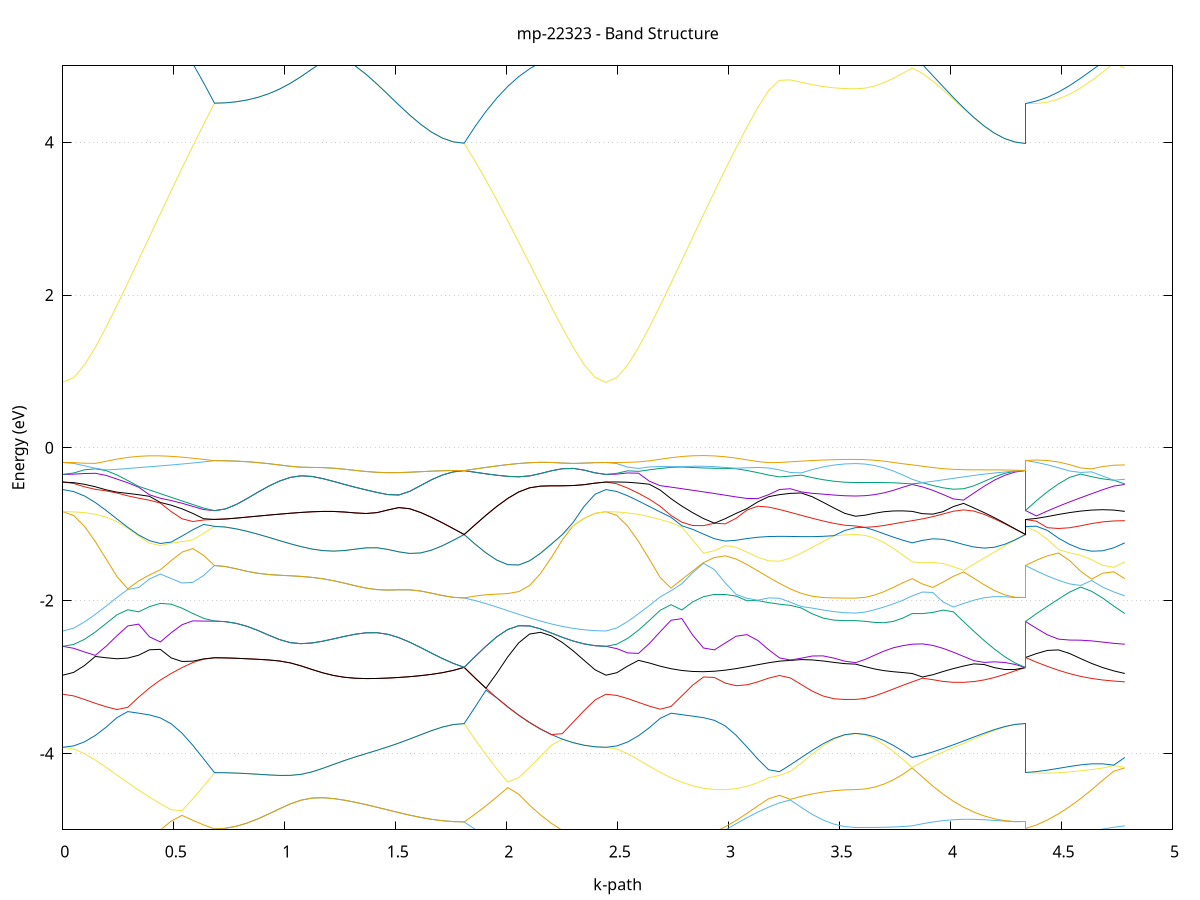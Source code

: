 set title 'mp-22323 - Band Structure'
set xlabel 'k-path'
set ylabel 'Energy (eV)'
set grid y
set yrange [-5:5]
set terminal png size 800,600
set output 'mp-22323_bands_gnuplot.png'
plot '-' using 1:2 with lines notitle, '-' using 1:2 with lines notitle, '-' using 1:2 with lines notitle, '-' using 1:2 with lines notitle, '-' using 1:2 with lines notitle, '-' using 1:2 with lines notitle, '-' using 1:2 with lines notitle, '-' using 1:2 with lines notitle, '-' using 1:2 with lines notitle, '-' using 1:2 with lines notitle, '-' using 1:2 with lines notitle, '-' using 1:2 with lines notitle, '-' using 1:2 with lines notitle, '-' using 1:2 with lines notitle, '-' using 1:2 with lines notitle, '-' using 1:2 with lines notitle, '-' using 1:2 with lines notitle, '-' using 1:2 with lines notitle, '-' using 1:2 with lines notitle, '-' using 1:2 with lines notitle, '-' using 1:2 with lines notitle, '-' using 1:2 with lines notitle, '-' using 1:2 with lines notitle, '-' using 1:2 with lines notitle, '-' using 1:2 with lines notitle, '-' using 1:2 with lines notitle, '-' using 1:2 with lines notitle, '-' using 1:2 with lines notitle, '-' using 1:2 with lines notitle, '-' using 1:2 with lines notitle, '-' using 1:2 with lines notitle, '-' using 1:2 with lines notitle, '-' using 1:2 with lines notitle, '-' using 1:2 with lines notitle, '-' using 1:2 with lines notitle, '-' using 1:2 with lines notitle, '-' using 1:2 with lines notitle, '-' using 1:2 with lines notitle, '-' using 1:2 with lines notitle, '-' using 1:2 with lines notitle, '-' using 1:2 with lines notitle, '-' using 1:2 with lines notitle, '-' using 1:2 with lines notitle, '-' using 1:2 with lines notitle, '-' using 1:2 with lines notitle, '-' using 1:2 with lines notitle, '-' using 1:2 with lines notitle, '-' using 1:2 with lines notitle, '-' using 1:2 with lines notitle, '-' using 1:2 with lines notitle, '-' using 1:2 with lines notitle, '-' using 1:2 with lines notitle, '-' using 1:2 with lines notitle, '-' using 1:2 with lines notitle, '-' using 1:2 with lines notitle, '-' using 1:2 with lines notitle, '-' using 1:2 with lines notitle, '-' using 1:2 with lines notitle, '-' using 1:2 with lines notitle, '-' using 1:2 with lines notitle, '-' using 1:2 with lines notitle, '-' using 1:2 with lines notitle, '-' using 1:2 with lines notitle, '-' using 1:2 with lines notitle, '-' using 1:2 with lines notitle, '-' using 1:2 with lines notitle, '-' using 1:2 with lines notitle, '-' using 1:2 with lines notitle, '-' using 1:2 with lines notitle, '-' using 1:2 with lines notitle, '-' using 1:2 with lines notitle, '-' using 1:2 with lines notitle, '-' using 1:2 with lines notitle, '-' using 1:2 with lines notitle, '-' using 1:2 with lines notitle, '-' using 1:2 with lines notitle, '-' using 1:2 with lines notitle, '-' using 1:2 with lines notitle, '-' using 1:2 with lines notitle, '-' using 1:2 with lines notitle, '-' using 1:2 with lines notitle, '-' using 1:2 with lines notitle, '-' using 1:2 with lines notitle, '-' using 1:2 with lines notitle, '-' using 1:2 with lines notitle, '-' using 1:2 with lines notitle, '-' using 1:2 with lines notitle, '-' using 1:2 with lines notitle, '-' using 1:2 with lines notitle, '-' using 1:2 with lines notitle, '-' using 1:2 with lines notitle, '-' using 1:2 with lines notitle, '-' using 1:2 with lines notitle, '-' using 1:2 with lines notitle, '-' using 1:2 with lines notitle, '-' using 1:2 with lines notitle
0.000000 -17.428151
0.048821 -17.424851
0.097642 -17.415151
0.146463 -17.399051
0.195284 -17.376851
0.244106 -17.348951
0.292927 -17.315651
0.341748 -17.277351
0.390569 -17.234551
0.439390 -17.187951
0.488211 -17.138151
0.537032 -17.085851
0.585853 -17.031751
0.634675 -16.976451
0.683496 -16.920951
0.683496 -16.920951
0.732252 -16.920651
0.781007 -16.919751
0.829763 -16.918251
0.878519 -16.916451
0.927275 -16.914351
0.976030 -16.912151
1.024786 -16.910051
1.073542 -16.908151
1.122298 -16.906751
1.171054 -16.905751
1.219809 -16.905351
1.219809 -16.905351
1.268857 -16.905651
1.317905 -16.906451
1.366953 -16.907851
1.416001 -16.909551
1.465049 -16.911651
1.514096 -16.913951
1.563144 -16.916151
1.612192 -16.918251
1.661240 -16.919951
1.710288 -16.921351
1.759336 -16.922151
1.808384 -16.922551
1.808384 -16.922551
1.857541 -16.986351
1.906698 -17.048451
1.955856 -17.107951
2.005013 -17.164151
2.054170 -17.216251
2.103328 -17.263651
2.152485 -17.305851
2.201642 -17.342351
2.250800 -17.372751
2.299957 -17.396751
2.349114 -17.414151
2.398272 -17.424651
2.447429 -17.428151
2.447429 -17.428151
2.496288 -17.424851
2.545147 -17.415151
2.594006 -17.399251
2.642865 -17.377351
2.691723 -17.349751
2.740582 -17.317151
2.789441 -17.279951
2.838300 -17.238751
2.887159 -17.194651
2.936018 -17.148251
2.984877 -17.100751
3.033736 -17.053351
3.082594 -17.007251
3.131453 -16.964051
3.180312 -16.927251
3.229171 -16.929451
3.278030 -16.956651
3.278030 -16.956651
3.327078 -16.981651
3.376126 -17.003051
3.425173 -17.019951
3.474221 -17.032351
3.523269 -17.039751
3.572317 -17.042351
3.572317 -17.042251
3.614776 -17.040051
3.657236 -17.033351
3.699695 -17.022251
3.742155 -17.006951
3.784614 -16.987451
3.827074 -16.964251
3.827074 -16.964251
3.873412 -16.949951
3.919750 -16.939051
3.966089 -16.931251
4.012427 -16.926051
4.058765 -16.922951
4.105103 -16.921351
4.151441 -16.920951
4.197779 -16.921151
4.244118 -16.921751
4.290456 -16.922251
4.336794 -16.922551
4.336794 -16.920951
4.386612 -16.920751
4.436430 -16.920351
4.486248 -16.920451
4.536066 -16.921451
4.585883 -16.924251
4.635701 -16.929351
4.685519 -16.937451
4.735337 -16.948951
4.785155 -16.964251
e
0.000000 -16.641451
0.048821 -16.641051
0.097642 -16.639851
0.146463 -16.637751
0.195284 -16.634851
0.244106 -16.631151
0.292927 -16.626651
0.341748 -16.622151
0.390569 -16.626351
0.439390 -16.663551
0.488211 -16.709751
0.537032 -16.759451
0.585853 -16.811751
0.634675 -16.865851
0.683496 -16.920951
0.683496 -16.920951
0.732252 -16.920651
0.781007 -16.919751
0.829763 -16.918251
0.878519 -16.916451
0.927275 -16.914351
0.976030 -16.912151
1.024786 -16.910051
1.073542 -16.908151
1.122298 -16.906751
1.171054 -16.905751
1.219809 -16.905351
1.219809 -16.905351
1.268857 -16.905651
1.317905 -16.906451
1.366953 -16.907851
1.416001 -16.909551
1.465049 -16.911651
1.514096 -16.913951
1.563144 -16.916151
1.612192 -16.918251
1.661240 -16.919951
1.710288 -16.921351
1.759336 -16.922151
1.808384 -16.922551
1.808384 -16.922551
1.857541 -16.857751
1.906698 -16.793151
1.955856 -16.729551
2.005013 -16.667951
2.054170 -16.609351
2.103328 -16.609551
2.152485 -16.617651
2.201642 -16.624751
2.250800 -16.630651
2.299957 -16.635351
2.349114 -16.638651
2.398272 -16.640851
2.447429 -16.641451
2.447429 -16.641451
2.496288 -16.641551
2.545147 -16.641651
2.594006 -16.641951
2.642865 -16.642351
2.691723 -16.642751
2.740582 -16.643351
2.789441 -16.643951
2.838300 -16.644851
2.887159 -16.665851
2.936018 -16.704051
2.984877 -16.743351
3.033736 -16.782551
3.082594 -16.820851
3.131453 -16.857351
3.180312 -16.889351
3.229171 -16.885051
3.278030 -16.859251
3.278030 -16.859251
3.327078 -16.838751
3.376126 -16.824551
3.425173 -16.815551
3.474221 -16.810351
3.523269 -16.807751
3.572317 -16.806951
3.572317 -16.806951
3.614776 -16.807751
3.657236 -16.810551
3.699695 -16.815951
3.742155 -16.824751
3.784614 -16.838151
3.827074 -16.856751
3.827074 -16.856751
3.873412 -16.869851
3.919750 -16.881451
3.966089 -16.891451
4.012427 -16.899851
4.058765 -16.906851
4.105103 -16.912151
4.151441 -16.916351
4.197779 -16.919251
4.244118 -16.921151
4.290456 -16.922151
4.336794 -16.922551
4.336794 -16.920951
4.386612 -16.920451
4.436430 -16.918651
4.486248 -16.915351
4.536066 -16.910251
4.585883 -16.903351
4.635701 -16.894351
4.685519 -16.883451
4.735337 -16.870851
4.785155 -16.856751
e
0.000000 -16.641451
0.048821 -16.640851
0.097642 -16.638851
0.146463 -16.635651
0.195284 -16.631151
0.244106 -16.625251
0.292927 -16.618151
0.341748 -16.609751
0.390569 -16.604451
0.439390 -16.603151
0.488211 -16.595551
0.537032 -16.586551
0.585853 -16.576751
0.634675 -16.566451
0.683496 -16.556251
0.683496 -16.556251
0.732252 -16.559751
0.781007 -16.567851
0.829763 -16.577251
0.878519 -16.586851
0.927275 -16.595851
0.976030 -16.603951
1.024786 -16.611051
1.073542 -16.616851
1.122298 -16.621351
1.171054 -16.624551
1.219809 -16.626251
1.219809 -16.626251
1.268857 -16.626551
1.317905 -16.625251
1.366953 -16.622651
1.416001 -16.618651
1.465049 -16.613251
1.514096 -16.606651
1.563144 -16.598751
1.612192 -16.589851
1.661240 -16.579851
1.710288 -16.569051
1.759336 -16.557451
1.808384 -16.545151
1.808384 -16.545151
1.857541 -16.557051
1.906698 -16.568651
1.955856 -16.579851
2.005013 -16.590451
2.054170 -16.600451
2.103328 -16.609551
2.152485 -16.617651
2.201642 -16.624751
2.250800 -16.630651
2.299957 -16.635351
2.349114 -16.638651
2.398272 -16.640851
2.447429 -16.641451
2.447429 -16.641451
2.496288 -16.640451
2.545147 -16.637251
2.594006 -16.631951
2.642865 -16.624751
2.691723 -16.616151
2.740582 -16.607451
2.789441 -16.606651
2.838300 -16.630551
2.887159 -16.645651
2.936018 -16.646751
2.984877 -16.647851
3.033736 -16.648951
3.082594 -16.650251
3.131453 -16.651651
3.180312 -16.652951
3.229171 -16.654451
3.278030 -16.655851
3.278030 -16.655851
3.327078 -16.657151
3.376126 -16.658351
3.425173 -16.659351
3.474221 -16.660051
3.523269 -16.660551
3.572317 -16.660751
3.572317 -16.660751
3.614776 -16.661051
3.657236 -16.662151
3.699695 -16.663551
3.742155 -16.664651
3.784614 -16.664851
3.827074 -16.663451
3.827074 -16.663451
3.873412 -16.658751
3.919750 -16.652151
3.966089 -16.643651
4.012427 -16.633651
4.058765 -16.622351
4.105103 -16.609951
4.151441 -16.596951
4.197779 -16.583651
4.244118 -16.570351
4.290456 -16.557451
4.336794 -16.545151
4.336794 -16.556251
4.386612 -16.575351
4.436430 -16.593651
4.486248 -16.610751
4.536066 -16.626051
4.585883 -16.639251
4.635701 -16.649851
4.685519 -16.657651
4.735337 -16.662251
4.785155 -16.663451
e
0.000000 -16.443851
0.048821 -16.446651
0.097642 -16.454851
0.146463 -16.468551
0.195284 -16.487751
0.244106 -16.512351
0.292927 -16.542051
0.341748 -16.575851
0.390569 -16.600251
0.439390 -16.589451
0.488211 -16.577751
0.537032 -16.565351
0.585853 -16.553451
0.634675 -16.548751
0.683496 -16.556251
0.683496 -16.556251
0.732252 -16.559751
0.781007 -16.567851
0.829763 -16.577251
0.878519 -16.586851
0.927275 -16.595851
0.976030 -16.603951
1.024786 -16.611051
1.073542 -16.616851
1.122298 -16.621351
1.171054 -16.624551
1.219809 -16.626251
1.219809 -16.626251
1.268857 -16.626551
1.317905 -16.625251
1.366953 -16.622651
1.416001 -16.618651
1.465049 -16.613251
1.514096 -16.606651
1.563144 -16.598751
1.612192 -16.589851
1.661240 -16.579851
1.710288 -16.569051
1.759336 -16.557451
1.808384 -16.545151
1.808384 -16.545151
1.857541 -16.557051
1.906698 -16.568651
1.955856 -16.579851
2.005013 -16.590451
2.054170 -16.600451
2.103328 -16.554851
2.152485 -16.505351
2.201642 -16.462351
2.250800 -16.455851
2.299957 -16.450651
2.349114 -16.446851
2.398272 -16.444651
2.447429 -16.443851
2.447429 -16.443851
2.496288 -16.447351
2.545147 -16.457551
2.594006 -16.473751
2.642865 -16.495051
2.691723 -16.520551
2.740582 -16.548251
2.789441 -16.569851
2.838300 -16.568051
2.887159 -16.556351
2.936018 -16.543651
2.984877 -16.534451
3.033736 -16.533451
3.082594 -16.540151
3.131453 -16.549251
3.180312 -16.556851
3.229171 -16.561351
3.278030 -16.561651
3.278030 -16.561651
3.327078 -16.557851
3.376126 -16.550951
3.425173 -16.542551
3.474221 -16.534851
3.523269 -16.529451
3.572317 -16.527551
3.572317 -16.527551
3.614776 -16.528551
3.657236 -16.531651
3.699695 -16.536351
3.742155 -16.541951
3.784614 -16.547851
3.827074 -16.553451
3.827074 -16.553451
3.873412 -16.561051
3.919750 -16.567551
3.966089 -16.572751
4.012427 -16.576451
4.058765 -16.578351
4.105103 -16.578251
4.151441 -16.575951
4.197779 -16.571551
4.244118 -16.564851
4.290456 -16.556051
4.336794 -16.545151
4.336794 -16.556251
4.386612 -16.537351
4.436430 -16.527651
4.486248 -16.532851
4.536066 -16.537751
4.585883 -16.542251
4.635701 -16.546151
4.685519 -16.549451
4.735337 -16.551951
4.785155 -16.553451
e
0.000000 -16.443851
0.048821 -16.444651
0.097642 -16.446751
0.146463 -16.450151
0.195284 -16.454951
0.244106 -16.460951
0.292927 -16.468151
0.341748 -16.476451
0.390569 -16.485751
0.439390 -16.495651
0.488211 -16.506151
0.537032 -16.516851
0.585853 -16.526351
0.634675 -16.528051
0.683496 -16.516651
0.683496 -16.516651
0.732252 -16.512851
0.781007 -16.504151
0.829763 -16.493551
0.878519 -16.482651
0.927275 -16.472051
0.976030 -16.462351
1.024786 -16.453751
1.073542 -16.446751
1.122298 -16.441351
1.171054 -16.437951
1.219809 -16.436651
1.219809 -16.436651
1.268857 -16.437451
1.317905 -16.440351
1.366953 -16.445351
1.416001 -16.452351
1.465049 -16.460951
1.514096 -16.471051
1.563144 -16.482151
1.612192 -16.494251
1.661240 -16.506751
1.710288 -16.519651
1.759336 -16.532551
1.808384 -16.545151
1.808384 -16.545151
1.857541 -16.533251
1.906698 -16.521451
1.955856 -16.509951
2.005013 -16.498851
2.054170 -16.488351
2.103328 -16.478651
2.152485 -16.469951
2.201642 -16.462351
2.250800 -16.455851
2.299957 -16.450651
2.349114 -16.446851
2.398272 -16.444651
2.447429 -16.443851
2.447429 -16.443851
2.496288 -16.444051
2.545147 -16.444551
2.594006 -16.445251
2.642865 -16.446351
2.691723 -16.447951
2.740582 -16.449951
2.789441 -16.452651
2.838300 -16.455851
2.887159 -16.459651
2.936018 -16.464151
2.984877 -16.469651
3.033736 -16.474551
3.082594 -16.480451
3.131453 -16.486551
3.180312 -16.492551
3.229171 -16.498451
3.278030 -16.504151
3.278030 -16.504151
3.327078 -16.509251
3.376126 -16.513751
3.425173 -16.517351
3.474221 -16.520051
3.523269 -16.521651
3.572317 -16.522251
3.572317 -16.522251
3.614776 -16.521751
3.657236 -16.520451
3.699695 -16.518251
3.742155 -16.515151
3.784614 -16.511451
3.827074 -16.507051
3.827074 -16.507051
3.873412 -16.503651
3.919750 -16.501151
3.966089 -16.499651
4.012427 -16.499451
4.058765 -16.500851
4.105103 -16.503951
4.151441 -16.508851
4.197779 -16.515551
4.244118 -16.524051
4.290456 -16.533951
4.336794 -16.545151
4.336794 -16.516651
4.386612 -16.522251
4.436430 -16.521051
4.486248 -16.511451
4.536066 -16.506851
4.585883 -16.504551
4.635701 -16.503551
4.685519 -16.503651
4.735337 -16.504851
4.785155 -16.507051
e
0.000000 -16.356351
0.048821 -16.357751
0.097642 -16.361651
0.146463 -16.367751
0.195284 -16.376051
0.244106 -16.386151
0.292927 -16.397651
0.341748 -16.410451
0.390569 -16.424351
0.439390 -16.439151
0.488211 -16.454451
0.537032 -16.470251
0.585853 -16.486151
0.634675 -16.501851
0.683496 -16.516651
0.683496 -16.516651
0.732252 -16.512851
0.781007 -16.504151
0.829763 -16.493551
0.878519 -16.482651
0.927275 -16.472051
0.976030 -16.462351
1.024786 -16.453751
1.073542 -16.446751
1.122298 -16.441351
1.171054 -16.437951
1.219809 -16.436651
1.219809 -16.436651
1.268857 -16.437451
1.317905 -16.440351
1.366953 -16.445351
1.416001 -16.452351
1.465049 -16.460951
1.514096 -16.471051
1.563144 -16.482151
1.612192 -16.494251
1.661240 -16.506751
1.710288 -16.519651
1.759336 -16.532551
1.808384 -16.545151
1.808384 -16.545151
1.857541 -16.533251
1.906698 -16.521451
1.955856 -16.509951
2.005013 -16.498851
2.054170 -16.488351
2.103328 -16.478651
2.152485 -16.469951
2.201642 -16.461651
2.250800 -16.424751
2.299957 -16.395251
2.349114 -16.373751
2.398272 -16.360751
2.447429 -16.356351
2.447429 -16.356351
2.496288 -16.357451
2.545147 -16.360551
2.594006 -16.366251
2.642865 -16.374351
2.691723 -16.385251
2.740582 -16.398351
2.789441 -16.413351
2.838300 -16.429451
2.887159 -16.445551
2.936018 -16.460151
2.984877 -16.469151
3.033736 -16.469151
3.082594 -16.459151
3.131453 -16.444351
3.180312 -16.428351
3.229171 -16.412451
3.278030 -16.397751
3.278030 -16.397751
3.327078 -16.384551
3.376126 -16.373651
3.425173 -16.364951
3.474221 -16.358751
3.523269 -16.355051
3.572317 -16.353851
3.572317 -16.353851
3.614776 -16.355051
3.657236 -16.358851
3.699695 -16.364951
3.742155 -16.373251
3.784614 -16.383451
3.827074 -16.395551
3.827074 -16.395551
3.873412 -16.403951
3.919750 -16.414351
3.966089 -16.426751
4.012427 -16.440551
4.058765 -16.455651
4.105103 -16.471351
4.151441 -16.487451
4.197779 -16.503351
4.244118 -16.518451
4.290456 -16.532551
4.336794 -16.545151
4.336794 -16.516651
4.386612 -16.510551
4.436430 -16.502151
4.486248 -16.487851
4.536066 -16.470151
4.585883 -16.452251
4.635701 -16.435251
4.685519 -16.419851
4.735337 -16.406551
4.785155 -16.395551
e
0.000000 -12.484051
0.048821 -12.483051
0.097642 -12.480351
0.146463 -12.476151
0.195284 -12.471051
0.244106 -12.465551
0.292927 -12.460251
0.341748 -12.455451
0.390569 -12.451451
0.439390 -12.448051
0.488211 -12.445251
0.537032 -12.442751
0.585853 -12.440351
0.634675 -12.437751
0.683496 -12.434851
0.683496 -12.434851
0.732252 -12.434951
0.781007 -12.435251
0.829763 -12.435751
0.878519 -12.436251
0.927275 -12.436751
0.976030 -12.437051
1.024786 -12.436951
1.073542 -12.436351
1.122298 -12.435151
1.171054 -12.433451
1.219809 -12.431351
1.219809 -12.431351
1.268857 -12.429051
1.317905 -12.426651
1.366953 -12.424451
1.416001 -12.422351
1.465049 -12.420151
1.514096 -12.417751
1.563144 -12.414951
1.612192 -12.411551
1.661240 -12.407651
1.710288 -12.404051
1.759336 -12.402551
1.808384 -12.402451
1.808384 -12.402451
1.857541 -12.401451
1.906698 -12.409751
1.955856 -12.422151
2.005013 -12.433651
2.054170 -12.444151
2.103328 -12.453551
2.152485 -12.461651
2.201642 -12.468551
2.250800 -12.474151
2.299957 -12.478451
2.349114 -12.481551
2.398272 -12.483451
2.447429 -12.484051
2.447429 -12.484051
2.496288 -12.483151
2.545147 -12.480551
2.594006 -12.476351
2.642865 -12.470351
2.691723 -12.462851
2.740582 -12.453851
2.789441 -12.447251
2.838300 -12.444151
2.887159 -12.442751
2.936018 -12.442751
2.984877 -12.443551
3.033736 -12.444551
3.082594 -12.445151
3.131453 -12.445051
3.180312 -12.443551
3.229171 -12.440551
3.278030 -12.435751
3.278030 -12.435751
3.327078 -12.440151
3.376126 -12.445051
3.425173 -12.448751
3.474221 -12.451451
3.523269 -12.452951
3.572317 -12.453451
3.572317 -12.453451
3.614776 -12.453251
3.657236 -12.452551
3.699695 -12.451651
3.742155 -12.450351
3.784614 -12.448951
3.827074 -12.447351
3.827074 -12.447351
3.873412 -12.445651
3.919750 -12.443251
3.966089 -12.439951
4.012427 -12.435751
4.058765 -12.430651
4.105103 -12.424851
4.151441 -12.418351
4.197779 -12.411551
4.244118 -12.405551
4.290456 -12.402651
4.336794 -12.402451
4.336794 -12.434851
4.386612 -12.439051
4.436430 -12.442551
4.486248 -12.445251
4.536066 -12.446951
4.585883 -12.447651
4.635701 -12.447651
4.685519 -12.447251
4.735337 -12.446951
4.785155 -12.447351
e
0.000000 -12.484051
0.048821 -12.482851
0.097642 -12.479351
0.146463 -12.473451
0.195284 -12.465151
0.244106 -12.454651
0.292927 -12.442251
0.341748 -12.429551
0.390569 -12.420251
0.439390 -12.417951
0.488211 -12.420251
0.537032 -12.423951
0.585853 -12.427851
0.634675 -12.431551
0.683496 -12.434851
0.683496 -12.434851
0.732252 -12.434951
0.781007 -12.435251
0.829763 -12.435751
0.878519 -12.436251
0.927275 -12.436751
0.976030 -12.437051
1.024786 -12.436951
1.073542 -12.436351
1.122298 -12.435151
1.171054 -12.433451
1.219809 -12.431351
1.219809 -12.431351
1.268857 -12.429051
1.317905 -12.426651
1.366953 -12.424451
1.416001 -12.422351
1.465049 -12.420151
1.514096 -12.417751
1.563144 -12.414951
1.612192 -12.411551
1.661240 -12.407651
1.710288 -12.404051
1.759336 -12.402551
1.808384 -12.402451
1.808384 -12.402451
1.857541 -12.401251
1.906698 -12.409751
1.955856 -12.422151
2.005013 -12.433651
2.054170 -12.444151
2.103328 -12.453551
2.152485 -12.461651
2.201642 -12.468551
2.250800 -12.474151
2.299957 -12.478451
2.349114 -12.481551
2.398272 -12.483451
2.447429 -12.484051
2.447429 -12.484051
2.496288 -12.482651
2.545147 -12.478751
2.594006 -12.472851
2.642865 -12.465851
2.691723 -12.458651
2.740582 -12.452251
2.789441 -12.443751
2.838300 -12.432951
2.887159 -12.422451
2.936018 -12.413451
2.984877 -12.407751
3.033736 -12.406451
3.082594 -12.409051
3.131453 -12.414251
3.180312 -12.420751
3.229171 -12.427651
3.278030 -12.434251
3.278030 -12.434251
3.327078 -12.429751
3.376126 -12.423651
3.425173 -12.419151
3.474221 -12.417251
3.523269 -12.416951
3.572317 -12.417051
3.572317 -12.417051
3.614776 -12.415351
3.657236 -12.410651
3.699695 -12.404551
3.742155 -12.398951
3.784614 -12.394951
3.827074 -12.395951
3.827074 -12.395951
3.873412 -12.396251
3.919750 -12.396451
3.966089 -12.396851
4.012427 -12.397351
4.058765 -12.398051
4.105103 -12.399051
4.151441 -12.400051
4.197779 -12.401151
4.244118 -12.401851
4.290456 -12.402351
4.336794 -12.402451
4.336794 -12.434851
4.386612 -12.430151
4.436430 -12.425351
4.486248 -12.420351
4.536066 -12.415551
4.585883 -12.410951
4.635701 -12.406551
4.685519 -12.402551
4.735337 -12.399051
4.785155 -12.395951
e
0.000000 -12.364851
0.048821 -12.366951
0.097642 -12.370951
0.146463 -12.375151
0.195284 -12.379451
0.244106 -12.383651
0.292927 -12.387451
0.341748 -12.389551
0.390569 -12.386751
0.439390 -12.376051
0.488211 -12.361651
0.537032 -12.348151
0.585853 -12.337951
0.634675 -12.331251
0.683496 -12.328351
0.683496 -12.328351
0.732252 -12.329051
0.781007 -12.330751
0.829763 -12.333351
0.878519 -12.336751
0.927275 -12.340751
0.976030 -12.345251
1.024786 -12.350051
1.073542 -12.353951
1.122298 -12.356651
1.171054 -12.358251
1.219809 -12.359851
1.219809 -12.359851
1.268857 -12.362251
1.317905 -12.365351
1.366953 -12.369051
1.416001 -12.373151
1.465049 -12.377451
1.514096 -12.381951
1.563144 -12.386351
1.612192 -12.390251
1.661240 -12.393151
1.710288 -12.393951
1.759336 -12.390451
1.808384 -12.383351
1.808384 -12.383351
1.857541 -12.396651
1.906698 -12.398751
1.955856 -12.394851
2.005013 -12.390251
2.054170 -12.385251
2.103328 -12.380451
2.152485 -12.376151
2.201642 -12.372451
2.250800 -12.369551
2.299957 -12.367351
2.349114 -12.365951
2.398272 -12.365151
2.447429 -12.364851
2.447429 -12.364851
2.496288 -12.367151
2.545147 -12.371551
2.594006 -12.376451
2.642865 -12.381151
2.691723 -12.385351
2.740582 -12.388951
2.789441 -12.391451
2.838300 -12.392751
2.887159 -12.392851
2.936018 -12.392051
2.984877 -12.390451
3.033736 -12.388451
3.082594 -12.386251
3.131453 -12.384451
3.180312 -12.383051
3.229171 -12.382451
3.278030 -12.382551
3.278030 -12.382551
3.327078 -12.383051
3.376126 -12.383451
3.425173 -12.383851
3.474221 -12.384451
3.523269 -12.385051
3.572317 -12.385351
3.572317 -12.385351
3.614776 -12.385751
3.657236 -12.386951
3.699695 -12.388851
3.742155 -12.391151
3.784614 -12.393551
3.827074 -12.392451
3.827074 -12.392451
3.873412 -12.389151
3.919750 -12.387451
3.966089 -12.387551
4.012427 -12.389151
4.058765 -12.391551
4.105103 -12.393951
4.151441 -12.395851
4.197779 -12.396351
4.244118 -12.395051
4.290456 -12.390551
4.336794 -12.383351
4.336794 -12.328351
4.386612 -12.344151
4.436430 -12.358451
4.486248 -12.370851
4.536066 -12.380751
4.585883 -12.388051
4.635701 -12.392551
4.685519 -12.394351
4.735337 -12.393951
4.785155 -12.392451
e
0.000000 -12.355951
0.048821 -12.356251
0.097642 -12.357051
0.146463 -12.358151
0.195284 -12.359251
0.244106 -12.359951
0.292927 -12.359851
0.341748 -12.358651
0.390569 -12.355951
0.439390 -12.351851
0.488211 -12.346551
0.537032 -12.340451
0.585853 -12.334351
0.634675 -12.329651
0.683496 -12.328351
0.683496 -12.328351
0.732252 -12.329051
0.781007 -12.330751
0.829763 -12.333351
0.878519 -12.336751
0.927275 -12.340751
0.976030 -12.345351
1.024786 -12.350051
1.073542 -12.353951
1.122298 -12.356651
1.171054 -12.358251
1.219809 -12.359851
1.219809 -12.359851
1.268857 -12.362251
1.317905 -12.365351
1.366953 -12.369051
1.416001 -12.373151
1.465049 -12.377451
1.514096 -12.381951
1.563144 -12.386351
1.612192 -12.390251
1.661240 -12.393151
1.710288 -12.393951
1.759336 -12.390451
1.808384 -12.383351
1.808384 -12.383351
1.857541 -12.396651
1.906698 -12.397451
1.955856 -12.390951
2.005013 -12.381451
2.054170 -12.368851
2.103328 -12.353451
2.152485 -12.335351
2.201642 -12.337951
2.250800 -12.343251
2.299957 -12.348251
2.349114 -12.352451
2.398272 -12.355051
2.447429 -12.355951
2.447429 -12.355951
2.496288 -12.356151
2.545147 -12.356651
2.594006 -12.357451
2.642865 -12.358351
2.691723 -12.359451
2.740582 -12.360451
2.789441 -12.361351
2.838300 -12.361951
2.887159 -12.361951
2.936018 -12.360751
2.984877 -12.357551
3.033736 -12.351951
3.082594 -12.345251
3.131453 -12.339151
3.180312 -12.342651
3.229171 -12.350151
3.278030 -12.357851
3.278030 -12.357851
3.327078 -12.364551
3.376126 -12.368651
3.425173 -12.368351
3.474221 -12.363251
3.523269 -12.356951
3.572317 -12.354151
3.572317 -12.354151
3.614776 -12.353251
3.657236 -12.350151
3.699695 -12.343651
3.742155 -12.333851
3.784614 -12.330651
3.827074 -12.327451
3.827074 -12.327451
3.873412 -12.330751
3.919750 -12.341851
3.966089 -12.352651
4.012427 -12.363051
4.058765 -12.372351
4.105103 -12.380351
4.151441 -12.386651
4.197779 -12.390951
4.244118 -12.392451
4.290456 -12.389751
4.336794 -12.383351
4.336794 -12.328351
4.386612 -12.312051
4.436430 -12.298051
4.486248 -12.302251
4.536066 -12.309351
4.585883 -12.315551
4.635701 -12.320551
4.685519 -12.324251
4.735337 -12.326551
4.785155 -12.327451
e
0.000000 -12.355951
0.048821 -12.353751
0.097642 -12.349551
0.146463 -12.345051
0.195284 -12.340651
0.244106 -12.336551
0.292927 -12.332551
0.341748 -12.328551
0.390569 -12.324051
0.439390 -12.318351
0.488211 -12.310651
0.537032 -12.300151
0.585853 -12.287651
0.634675 -12.280351
0.683496 -12.278751
0.683496 -12.278751
0.732252 -12.278751
0.781007 -12.280051
0.829763 -12.286251
0.878519 -12.296151
0.927275 -12.306651
0.976030 -12.315951
1.024786 -12.323151
1.073542 -12.327951
1.122298 -12.330651
1.171054 -12.330551
1.219809 -12.327051
1.219809 -12.327051
1.268857 -12.321551
1.317905 -12.317751
1.366953 -12.317251
1.416001 -12.317951
1.465049 -12.319451
1.514096 -12.322651
1.563144 -12.329051
1.612192 -12.338951
1.661240 -12.350851
1.710288 -12.362851
1.759336 -12.373951
1.808384 -12.383351
1.808384 -12.383351
1.857541 -12.369951
1.906698 -12.357251
1.955856 -12.346051
2.005013 -12.337251
2.054170 -12.332051
2.103328 -12.331051
2.152485 -12.333351
2.201642 -12.337951
2.250800 -12.343251
2.299957 -12.348251
2.349114 -12.352451
2.398272 -12.355051
2.447429 -12.355951
2.447429 -12.355951
2.496288 -12.353851
2.545147 -12.349951
2.594006 -12.345851
2.642865 -12.341851
2.691723 -12.337951
2.740582 -12.334151
2.789441 -12.330451
2.838300 -12.327351
2.887159 -12.324951
2.936018 -12.324051
2.984877 -12.324651
3.033736 -12.327051
3.082594 -12.330851
3.131453 -12.336151
3.180312 -12.334751
3.229171 -12.331951
3.278030 -12.330351
3.278030 -12.330351
3.327078 -12.329451
3.376126 -12.329851
3.425173 -12.332951
3.474221 -12.336751
3.523269 -12.339251
3.572317 -12.340151
3.572317 -12.340151
3.614776 -12.339751
3.657236 -12.338551
3.699695 -12.336551
3.742155 -12.332351
3.784614 -12.316951
3.827074 -12.319451
3.827074 -12.319451
3.873412 -12.323951
3.919750 -12.322451
3.966089 -12.324751
4.012427 -12.329451
4.058765 -12.335451
4.105103 -12.342351
4.151441 -12.349951
4.197779 -12.358151
4.244118 -12.366551
4.290456 -12.375051
4.336794 -12.383351
4.336794 -12.278751
4.386612 -12.285851
4.436430 -12.292451
4.486248 -12.287351
4.536066 -12.289051
4.585883 -12.293651
4.635701 -12.298451
4.685519 -12.302951
4.735337 -12.310251
4.785155 -12.319451
e
0.000000 -12.235951
0.048821 -12.237951
0.097642 -12.241851
0.146463 -12.245551
0.195284 -12.248351
0.244106 -12.250851
0.292927 -12.253551
0.341748 -12.256951
0.390569 -12.260951
0.439390 -12.265351
0.488211 -12.269951
0.537032 -12.274451
0.585853 -12.278351
0.634675 -12.275751
0.683496 -12.278751
0.683496 -12.278751
0.732252 -12.278751
0.781007 -12.280051
0.829763 -12.286251
0.878519 -12.296151
0.927275 -12.306651
0.976030 -12.315951
1.024786 -12.323151
1.073542 -12.327951
1.122298 -12.330651
1.171054 -12.330551
1.219809 -12.327051
1.219809 -12.327051
1.268857 -12.321551
1.317905 -12.317751
1.366953 -12.317251
1.416001 -12.317951
1.465049 -12.319451
1.514096 -12.322651
1.563144 -12.329051
1.612192 -12.338951
1.661240 -12.350851
1.710288 -12.362851
1.759336 -12.373951
1.808384 -12.383351
1.808384 -12.383351
1.857541 -12.369951
1.906698 -12.357251
1.955856 -12.346051
2.005013 -12.337251
2.054170 -12.332051
2.103328 -12.331051
2.152485 -12.333351
2.201642 -12.315351
2.250800 -12.294151
2.299957 -12.273151
2.349114 -12.254451
2.398272 -12.241051
2.447429 -12.235951
2.447429 -12.235951
2.496288 -12.237651
2.545147 -12.241051
2.594006 -12.244151
2.642865 -12.246351
2.691723 -12.247551
2.740582 -12.248251
2.789441 -12.248751
2.838300 -12.249851
2.887159 -12.252251
2.936018 -12.256251
2.984877 -12.261951
3.033736 -12.270851
3.082594 -12.280851
3.131453 -12.289551
3.180312 -12.296351
3.229171 -12.300551
3.278030 -12.308551
3.278030 -12.308551
3.327078 -12.315751
3.376126 -12.320351
3.425173 -12.320251
3.474221 -12.317151
3.523269 -12.313051
3.572317 -12.310651
3.572317 -12.310651
3.614776 -12.310751
3.657236 -12.311151
3.699695 -12.312251
3.742155 -12.314151
3.784614 -12.316151
3.827074 -12.309451
3.827074 -12.309451
3.873412 -12.312851
3.919750 -12.315251
3.966089 -12.315551
4.012427 -12.315951
4.058765 -12.318551
4.105103 -12.324851
4.151441 -12.335451
4.197779 -12.348651
4.244118 -12.362051
4.290456 -12.373951
4.336794 -12.383351
4.336794 -12.278751
4.386612 -12.273551
4.436430 -12.271651
4.486248 -12.271751
4.536066 -12.275551
4.585883 -12.282051
4.635701 -12.290451
4.685519 -12.300151
4.735337 -12.306751
4.785155 -12.309451
e
0.000000 -12.210751
0.048821 -12.210551
0.097642 -12.209851
0.146463 -12.208551
0.195284 -12.206651
0.244106 -12.205351
0.292927 -12.208951
0.341748 -12.216651
0.390569 -12.225451
0.439390 -12.234951
0.488211 -12.244851
0.537032 -12.254851
0.585853 -12.264551
0.634675 -12.272251
0.683496 -12.263951
0.683496 -12.263951
0.732252 -12.265451
0.781007 -12.268751
0.829763 -12.269851
0.878519 -12.269351
0.927275 -12.269351
0.976030 -12.270751
1.024786 -12.273751
1.073542 -12.278151
1.122298 -12.283251
1.171054 -12.288451
1.219809 -12.292651
1.219809 -12.292651
1.268857 -12.293851
1.317905 -12.288851
1.366953 -12.277651
1.416001 -12.264551
1.465049 -12.253151
1.514096 -12.246351
1.563144 -12.246451
1.612192 -12.248251
1.661240 -12.247251
1.710288 -12.243851
1.759336 -12.239151
1.808384 -12.234251
1.808384 -12.234251
1.857541 -12.239751
1.906698 -12.244951
1.955856 -12.249151
2.005013 -12.251651
2.054170 -12.251451
2.103328 -12.248351
2.152485 -12.242651
2.201642 -12.235751
2.250800 -12.228451
2.299957 -12.221651
2.349114 -12.216051
2.398272 -12.212151
2.447429 -12.210751
2.447429 -12.210751
2.496288 -12.210551
2.545147 -12.210051
2.594006 -12.209651
2.642865 -12.209951
2.691723 -12.211251
2.740582 -12.214051
2.789441 -12.219551
2.838300 -12.228351
2.887159 -12.238651
2.936018 -12.249451
2.984877 -12.260251
3.033736 -12.268651
3.082594 -12.276051
3.131453 -12.283851
3.180312 -12.292051
3.229171 -12.300451
3.278030 -12.302551
3.278030 -12.302551
3.327078 -12.302751
3.376126 -12.301651
3.425173 -12.299551
3.474221 -12.296351
3.523269 -12.292951
3.572317 -12.296251
3.572317 -12.296251
3.614776 -12.298151
3.657236 -12.301251
3.699695 -12.304051
3.742155 -12.306351
3.784614 -12.308151
3.827074 -12.297351
3.827074 -12.297351
3.873412 -12.278451
3.919750 -12.267251
3.966089 -12.267351
4.012427 -12.265851
4.058765 -12.263051
4.105103 -12.259151
4.151441 -12.254551
4.197779 -12.249451
4.244118 -12.244251
4.290456 -12.239051
4.336794 -12.234251
4.336794 -12.263951
4.386612 -12.268051
4.436430 -12.271051
4.486248 -12.270051
4.536066 -12.261851
4.585883 -12.267051
4.635701 -12.273951
4.685519 -12.281851
4.735337 -12.289851
4.785155 -12.297351
e
0.000000 -12.210751
0.048821 -12.209051
0.097642 -12.205951
0.146463 -12.204351
0.195284 -12.204251
0.244106 -12.203951
0.292927 -12.202451
0.341748 -12.201551
0.390569 -12.210251
0.439390 -12.219751
0.488211 -12.229051
0.537032 -12.237951
0.585853 -12.246351
0.634675 -12.254651
0.683496 -12.263951
0.683496 -12.263951
0.732252 -12.265451
0.781007 -12.268751
0.829763 -12.269851
0.878519 -12.269351
0.927275 -12.269351
0.976030 -12.270751
1.024786 -12.273751
1.073542 -12.278151
1.122298 -12.283251
1.171054 -12.288451
1.219809 -12.292651
1.219809 -12.292651
1.268857 -12.293851
1.317905 -12.288851
1.366953 -12.277651
1.416001 -12.264551
1.465049 -12.253151
1.514096 -12.246351
1.563144 -12.246451
1.612192 -12.248251
1.661240 -12.247251
1.710288 -12.243851
1.759336 -12.239151
1.808384 -12.234251
1.808384 -12.234251
1.857541 -12.239751
1.906698 -12.244951
1.955856 -12.249151
2.005013 -12.251651
2.054170 -12.251451
2.103328 -12.248351
2.152485 -12.242651
2.201642 -12.235751
2.250800 -12.228451
2.299957 -12.221651
2.349114 -12.216051
2.398272 -12.212151
2.447429 -12.210751
2.447429 -12.210751
2.496288 -12.208451
2.545147 -12.203351
2.594006 -12.199251
2.642865 -12.198551
2.691723 -12.201251
2.740582 -12.206151
2.789441 -12.212351
2.838300 -12.218951
2.887159 -12.225551
2.936018 -12.231751
2.984877 -12.237851
3.033736 -12.243951
3.082594 -12.249751
3.131453 -12.254451
3.180312 -12.257751
3.229171 -12.260351
3.278030 -12.263351
3.278030 -12.263351
3.327078 -12.267451
3.376126 -12.272851
3.425173 -12.279351
3.474221 -12.286451
3.523269 -12.292151
3.572317 -12.289451
3.572317 -12.289451
3.614776 -12.287051
3.657236 -12.282451
3.699695 -12.277551
3.742155 -12.272551
3.784614 -12.267751
3.827074 -12.263451
3.827074 -12.263451
3.873412 -12.265851
3.919750 -12.261051
3.966089 -12.246351
4.012427 -12.235451
4.058765 -12.230451
4.105103 -12.231651
4.151441 -12.241251
4.197779 -12.243951
4.244118 -12.242451
4.290456 -12.238751
4.336794 -12.234251
4.336794 -12.263951
4.386612 -12.260351
4.436430 -12.258351
4.486248 -12.258851
4.536066 -12.260851
4.585883 -12.252851
4.635701 -12.249451
4.685519 -12.250951
4.735337 -12.256051
4.785155 -12.263451
e
0.000000 -12.181151
0.048821 -12.181751
0.097642 -12.183851
0.146463 -12.187351
0.195284 -12.192151
0.244106 -12.197151
0.292927 -12.198151
0.341748 -12.197951
0.390569 -12.194551
0.439390 -12.193951
0.488211 -12.193951
0.537032 -12.193651
0.585853 -12.192051
0.634675 -12.188651
0.683496 -12.184151
0.683496 -12.184151
0.732252 -12.184151
0.781007 -12.184151
0.829763 -12.183851
0.878519 -12.183051
0.927275 -12.181351
0.976030 -12.178851
1.024786 -12.175251
1.073542 -12.170651
1.122298 -12.165051
1.171054 -12.158551
1.219809 -12.151451
1.219809 -12.151451
1.268857 -12.144751
1.317905 -12.142751
1.366953 -12.155651
1.416001 -12.178451
1.465049 -12.200851
1.514096 -12.217051
1.563144 -12.222951
1.612192 -12.223251
1.661240 -12.223951
1.710288 -12.226051
1.759336 -12.229651
1.808384 -12.234251
1.808384 -12.234251
1.857541 -12.228551
1.906698 -12.222851
1.955856 -12.217151
2.005013 -12.211551
2.054170 -12.206051
2.103328 -12.200651
2.152485 -12.195551
2.201642 -12.190851
2.250800 -12.186851
2.299957 -12.183951
2.349114 -12.182051
2.398272 -12.181251
2.447429 -12.181151
2.447429 -12.181151
2.496288 -12.181551
2.545147 -12.182851
2.594006 -12.185051
2.642865 -12.188551
2.691723 -12.194051
2.740582 -12.200751
2.789441 -12.206051
2.838300 -12.208551
2.887159 -12.208951
2.936018 -12.207551
2.984877 -12.204451
3.033736 -12.199551
3.082594 -12.193151
3.131453 -12.185551
3.180312 -12.181351
3.229171 -12.176851
3.278030 -12.170651
3.278030 -12.170651
3.327078 -12.169351
3.376126 -12.182951
3.425173 -12.200651
3.474221 -12.220251
3.523269 -12.237351
3.572317 -12.245051
3.572317 -12.245051
3.614776 -12.244651
3.657236 -12.243451
3.699695 -12.241451
3.742155 -12.238851
3.784614 -12.236051
3.827074 -12.233651
3.827074 -12.233651
3.873412 -12.238151
3.919750 -12.239451
3.966089 -12.237751
4.012427 -12.233851
4.058765 -12.227451
4.105103 -12.227151
4.151441 -12.225351
4.197779 -12.225351
4.244118 -12.226951
4.290456 -12.230051
4.336794 -12.234251
4.336794 -12.184151
4.386612 -12.188851
4.436430 -12.190351
4.486248 -12.188451
4.536066 -12.186051
4.585883 -12.188551
4.635701 -12.197751
4.685519 -12.210451
4.735337 -12.223151
4.785155 -12.233651
e
0.000000 -12.181151
0.048821 -12.180951
0.097642 -12.180351
0.146463 -12.179651
0.195284 -12.180651
0.244106 -12.185051
0.292927 -12.191951
0.341748 -12.196251
0.390569 -12.193651
0.439390 -12.188051
0.488211 -12.182751
0.537032 -12.178951
0.585853 -12.177851
0.634675 -12.179951
0.683496 -12.184151
0.683496 -12.184151
0.732252 -12.184151
0.781007 -12.184151
0.829763 -12.183851
0.878519 -12.183051
0.927275 -12.181351
0.976030 -12.178851
1.024786 -12.175251
1.073542 -12.170651
1.122298 -12.165051
1.171054 -12.158551
1.219809 -12.151451
1.219809 -12.151451
1.268857 -12.144751
1.317905 -12.142751
1.366953 -12.155651
1.416001 -12.178451
1.465049 -12.200851
1.514096 -12.217051
1.563144 -12.222951
1.612192 -12.223251
1.661240 -12.223951
1.710288 -12.226051
1.759336 -12.229651
1.808384 -12.234251
1.808384 -12.234251
1.857541 -12.228551
1.906698 -12.222851
1.955856 -12.217151
2.005013 -12.211551
2.054170 -12.206051
2.103328 -12.200651
2.152485 -12.195551
2.201642 -12.190851
2.250800 -12.186851
2.299957 -12.183951
2.349114 -12.182051
2.398272 -12.181251
2.447429 -12.181151
2.447429 -12.181151
2.496288 -12.181251
2.545147 -12.181351
2.594006 -12.180651
2.642865 -12.178251
2.691723 -12.175051
2.740582 -12.172351
2.789441 -12.170151
2.838300 -12.168651
2.887159 -12.169351
2.936018 -12.174651
2.984877 -12.180551
3.033736 -12.184151
3.082594 -12.185151
3.131453 -12.184151
3.180312 -12.176851
3.229171 -12.167251
3.278030 -12.160051
3.278030 -12.160051
3.327078 -12.163151
3.376126 -12.155051
3.425173 -12.147051
3.474221 -12.139751
3.523269 -12.134051
3.572317 -12.131551
3.572317 -12.131551
3.614776 -12.131451
3.657236 -12.130851
3.699695 -12.129851
3.742155 -12.128451
3.784614 -12.126851
3.827074 -12.124951
3.827074 -12.124951
3.873412 -12.117651
3.919750 -12.127451
3.966089 -12.157951
4.012427 -12.188251
4.058765 -12.213651
4.105103 -12.223351
4.151441 -12.222151
4.197779 -12.223251
4.244118 -12.225951
4.290456 -12.229751
4.336794 -12.234251
4.336794 -12.184151
4.386612 -12.176951
4.436430 -12.168451
4.486248 -12.159151
4.536066 -12.150051
4.585883 -12.144351
4.635701 -12.141151
4.685519 -12.136451
4.735337 -12.130551
4.785155 -12.124951
e
0.000000 -12.140951
0.048821 -12.142151
0.097642 -12.145151
0.146463 -12.148251
0.195284 -12.149451
0.244106 -12.148151
0.292927 -12.145551
0.341748 -12.143051
0.390569 -12.141351
0.439390 -12.140451
0.488211 -12.140251
0.537032 -12.139751
0.585853 -12.137951
0.634675 -12.134451
0.683496 -12.129351
0.683496 -12.129351
0.732252 -12.130851
0.781007 -12.134551
0.829763 -12.139051
0.878519 -12.142951
0.927275 -12.145251
0.976030 -12.145351
1.024786 -12.142951
1.073542 -12.138251
1.122298 -12.131751
1.171054 -12.124351
1.219809 -12.117251
1.219809 -12.117251
1.268857 -12.113351
1.317905 -12.115251
1.366953 -12.114051
1.416001 -12.107251
1.465049 -12.099051
1.514096 -12.090751
1.563144 -12.082751
1.612192 -12.075151
1.661240 -12.068151
1.710288 -12.061951
1.759336 -12.056651
1.808384 -12.052251
1.808384 -12.052251
1.857541 -12.060051
1.906698 -12.068851
1.955856 -12.078151
2.005013 -12.087751
2.054170 -12.097251
2.103328 -12.106251
2.152485 -12.114651
2.201642 -12.122151
2.250800 -12.128651
2.299957 -12.133951
2.349114 -12.137851
2.398272 -12.140151
2.447429 -12.140951
2.447429 -12.140951
2.496288 -12.142151
2.545147 -12.145151
2.594006 -12.148151
2.642865 -12.149051
2.691723 -12.146451
2.740582 -12.141651
2.789441 -12.145551
2.838300 -12.151951
2.887159 -12.157351
2.936018 -12.157351
2.984877 -12.153951
3.033736 -12.148551
3.082594 -12.141351
3.131453 -12.143251
3.180312 -12.148351
3.229171 -12.153551
3.278030 -12.156751
3.278030 -12.156751
3.327078 -12.145451
3.376126 -12.133551
3.425173 -12.121851
3.474221 -12.111151
3.523269 -12.113051
3.572317 -12.115351
3.572317 -12.115351
3.614776 -12.114851
3.657236 -12.113151
3.699695 -12.109451
3.742155 -12.103451
3.784614 -12.103851
3.827074 -12.108051
3.827074 -12.108051
3.873412 -12.111051
3.919750 -12.110051
3.966089 -12.102851
4.012427 -12.095951
4.058765 -12.089151
4.105103 -12.082251
4.151441 -12.075351
4.197779 -12.068551
4.244118 -12.062151
4.290456 -12.056651
4.336794 -12.052251
4.336794 -12.129351
4.386612 -12.130751
4.436430 -12.133751
4.486248 -12.139251
4.536066 -12.144151
4.585883 -12.143551
4.635701 -12.135851
4.685519 -12.124451
4.735337 -12.113451
4.785155 -12.108051
e
0.000000 -12.140951
0.048821 -12.140751
0.097642 -12.140151
0.146463 -12.138951
0.195284 -12.137151
0.244106 -12.134651
0.292927 -12.131451
0.341748 -12.127551
0.390569 -12.122451
0.439390 -12.116451
0.488211 -12.111951
0.537032 -12.113051
0.585853 -12.117751
0.634675 -12.123551
0.683496 -12.129351
0.683496 -12.129351
0.732252 -12.130851
0.781007 -12.134551
0.829763 -12.139051
0.878519 -12.142951
0.927275 -12.145251
0.976030 -12.145351
1.024786 -12.142951
1.073542 -12.138251
1.122298 -12.131751
1.171054 -12.124351
1.219809 -12.117251
1.219809 -12.117251
1.268857 -12.113351
1.317905 -12.115251
1.366953 -12.114051
1.416001 -12.107251
1.465049 -12.099051
1.514096 -12.090751
1.563144 -12.082751
1.612192 -12.075151
1.661240 -12.068151
1.710288 -12.061951
1.759336 -12.056651
1.808384 -12.052251
1.808384 -12.052251
1.857541 -12.060051
1.906698 -12.068851
1.955856 -12.078151
2.005013 -12.087751
2.054170 -12.097251
2.103328 -12.106251
2.152485 -12.114651
2.201642 -12.122151
2.250800 -12.128651
2.299957 -12.133951
2.349114 -12.137851
2.398272 -12.140151
2.447429 -12.140951
2.447429 -12.140951
2.496288 -12.141051
2.545147 -12.141351
2.594006 -12.141351
2.642865 -12.140951
2.691723 -12.140551
2.740582 -12.140251
2.789441 -12.131451
2.838300 -12.121551
2.887159 -12.114251
2.936018 -12.115951
2.984877 -12.123051
3.033736 -12.130551
3.082594 -12.137451
3.131453 -12.132251
3.180312 -12.121951
3.229171 -12.111551
3.278030 -12.102751
3.278030 -12.102751
3.327078 -12.097851
3.376126 -12.098251
3.425173 -12.102551
3.474221 -12.108151
3.523269 -12.102551
3.572317 -12.097951
3.572317 -12.097951
3.614776 -12.097651
3.657236 -12.096751
3.699695 -12.097351
3.742155 -12.100251
3.784614 -12.099651
3.827074 -12.100751
3.827074 -12.100751
3.873412 -12.093451
3.919750 -12.090151
3.966089 -12.090951
4.012427 -12.086951
4.058765 -12.081451
4.105103 -12.075651
4.151441 -12.070051
4.197779 -12.064951
4.244118 -12.060251
4.290456 -12.056051
4.336794 -12.052251
4.336794 -12.129351
4.386612 -12.130251
4.436430 -12.133751
4.486248 -12.137051
4.536066 -12.139151
4.585883 -12.135951
4.635701 -12.127851
4.685519 -12.119951
4.735337 -12.111951
4.785155 -12.100751
e
0.000000 -12.045451
0.048821 -12.041251
0.097642 -12.039151
0.146463 -12.044351
0.195284 -12.051351
0.244106 -12.059351
0.292927 -12.067751
0.341748 -12.075751
0.390569 -12.082851
0.439390 -12.088251
0.488211 -12.089151
0.537032 -12.081251
0.585853 -12.066351
0.634675 -12.047051
0.683496 -12.030651
0.683496 -12.030651
0.732252 -12.029451
0.781007 -12.026751
0.829763 -12.023651
0.878519 -12.020651
0.927275 -12.017551
0.976030 -12.014451
1.024786 -12.011151
1.073542 -12.007951
1.122298 -12.007051
1.171054 -12.015451
1.219809 -12.030451
1.219809 -12.030451
1.268857 -12.047351
1.317905 -12.057551
1.366953 -12.057751
1.416001 -12.053951
1.465049 -12.050051
1.514096 -12.047251
1.563144 -12.045551
1.612192 -12.044951
1.661240 -12.045251
1.710288 -12.046551
1.759336 -12.048851
1.808384 -12.052251
1.808384 -12.052251
1.857541 -12.045551
1.906698 -12.040151
1.955856 -12.036051
2.005013 -12.033351
2.054170 -12.031751
2.103328 -12.031151
2.152485 -12.031251
2.201642 -12.031951
2.250800 -12.032851
2.299957 -12.033851
2.349114 -12.034651
2.398272 -12.041051
2.447429 -12.045451
2.447429 -12.045451
2.496288 -12.041351
2.545147 -12.038951
2.594006 -12.043351
2.642865 -12.049451
2.691723 -12.056951
2.740582 -12.065551
2.789441 -12.074751
2.838300 -12.083551
2.887159 -12.088351
2.936018 -12.082751
2.984877 -12.070251
3.033736 -12.055551
3.082594 -12.040451
3.131453 -12.026151
3.180312 -12.015551
3.229171 -12.015351
3.278030 -12.029051
3.278030 -12.029051
3.327078 -12.048051
3.376126 -12.064851
3.425173 -12.076951
3.474221 -12.084851
3.523269 -12.090051
3.572317 -12.093251
3.572317 -12.093251
3.614776 -12.093751
3.657236 -12.095151
3.699695 -12.095751
3.742155 -12.094351
3.784614 -12.087251
3.827074 -12.071151
3.827074 -12.071151
3.873412 -12.071751
3.919750 -12.085551
3.966089 -12.077451
4.012427 -12.069651
4.058765 -12.062551
4.105103 -12.056651
4.151441 -12.052051
4.197779 -12.049251
4.244118 -12.048351
4.290456 -12.049451
4.336794 -12.052251
4.336794 -12.030651
4.386612 -12.032951
4.436430 -12.035051
4.486248 -12.037051
4.536066 -12.039051
4.585883 -12.041451
4.635701 -12.045251
4.685519 -12.051451
4.735337 -12.060651
4.785155 -12.071151
e
0.000000 -12.035351
0.048821 -12.036251
0.097642 -12.035051
0.146463 -12.034551
0.195284 -12.035251
0.244106 -12.036451
0.292927 -12.037551
0.341748 -12.038051
0.390569 -12.037851
0.439390 -12.036851
0.488211 -12.035151
0.537032 -12.032851
0.585853 -12.030251
0.634675 -12.027251
0.683496 -12.030651
0.683496 -12.030651
0.732252 -12.029451
0.781007 -12.026751
0.829763 -12.023651
0.878519 -12.020651
0.927275 -12.017551
0.976030 -12.014451
1.024786 -12.011151
1.073542 -12.007951
1.122298 -12.007051
1.171054 -12.015451
1.219809 -12.030451
1.219809 -12.030451
1.268857 -12.047351
1.317905 -12.057551
1.366953 -12.057751
1.416001 -12.053951
1.465049 -12.050051
1.514096 -12.047251
1.563144 -12.045551
1.612192 -12.044951
1.661240 -12.045251
1.710288 -12.046551
1.759336 -12.048851
1.808384 -12.052251
1.808384 -12.052251
1.857541 -12.045551
1.906698 -12.040151
1.955856 -12.036051
2.005013 -12.033351
2.054170 -12.031751
2.103328 -12.031151
2.152485 -12.031251
2.201642 -12.031951
2.250800 -12.032851
2.299957 -12.033851
2.349114 -12.034651
2.398272 -12.035151
2.447429 -12.035351
2.447429 -12.035351
2.496288 -12.036251
2.545147 -12.036451
2.594006 -12.040151
2.642865 -12.044951
2.691723 -12.049351
2.740582 -12.051651
2.789441 -12.050551
2.838300 -12.046051
2.887159 -12.039051
2.936018 -12.031151
2.984877 -12.023251
3.033736 -12.016151
3.082594 -12.010351
3.131453 -12.005851
3.180312 -12.002851
3.229171 -12.009151
3.278030 -12.017551
3.278030 -12.017551
3.327078 -12.023251
3.376126 -12.023651
3.425173 -12.019851
3.474221 -12.014751
3.523269 -12.010351
3.572317 -12.008651
3.572317 -12.008651
3.614776 -12.008451
3.657236 -12.007851
3.699695 -12.006751
3.742155 -12.009451
3.784614 -12.021351
3.827074 -12.039351
3.827074 -12.039351
3.873412 -12.055651
3.919750 -12.042951
3.966089 -12.036151
4.012427 -12.034051
4.058765 -12.034651
4.105103 -12.036551
4.151441 -12.039151
4.197779 -12.042151
4.244118 -12.045351
4.290456 -12.048751
4.336794 -12.052251
4.336794 -12.030651
4.386612 -12.028151
4.436430 -12.025551
4.486248 -12.023451
4.536066 -12.023151
4.585883 -12.024451
4.635701 -12.026751
4.685519 -12.029951
4.735337 -12.034151
4.785155 -12.039351
e
0.000000 -12.035351
0.048821 -12.035251
0.097642 -12.032651
0.146463 -12.033951
0.195284 -12.033851
0.244106 -12.033051
0.292927 -12.031951
0.341748 -12.030751
0.390569 -12.029451
0.439390 -12.028151
0.488211 -12.027051
0.537032 -12.026351
0.585853 -12.026251
0.634675 -12.027151
0.683496 -12.017651
0.683496 -12.017651
0.732252 -12.016851
0.781007 -12.014351
0.829763 -12.010351
0.878519 -12.005651
0.927275 -12.001351
0.976030 -11.998351
1.024786 -11.997251
1.073542 -11.998451
1.122298 -12.000851
1.171054 -11.998251
1.219809 -11.993351
1.219809 -11.993351
1.268857 -11.986451
1.317905 -11.976351
1.366953 -11.961651
1.416001 -11.946151
1.465049 -11.944751
1.514096 -11.946651
1.563144 -11.948551
1.612192 -11.950151
1.661240 -11.951351
1.710288 -11.952151
1.759336 -11.952651
1.808384 -11.952851
1.808384 -11.952851
1.857541 -11.960651
1.906698 -11.969551
1.955856 -11.978951
2.005013 -11.988451
2.054170 -11.997551
2.103328 -12.005751
2.152485 -12.012951
2.201642 -12.018851
2.250800 -12.023451
2.299957 -12.026851
2.349114 -12.029451
2.398272 -12.035151
2.447429 -12.035351
2.447429 -12.035351
2.496288 -12.035351
2.545147 -12.032251
2.594006 -12.031351
2.642865 -12.029451
2.691723 -12.027151
2.740582 -12.024351
2.789441 -12.021351
2.838300 -12.018051
2.887159 -12.014551
2.936018 -12.010851
2.984877 -12.007151
3.033736 -12.003551
3.082594 -12.000551
3.131453 -11.999551
3.180312 -12.001651
3.229171 -11.999651
3.278030 -11.997651
3.278030 -11.997651
3.327078 -11.996251
3.376126 -11.995451
3.425173 -11.995151
3.474221 -11.995451
3.523269 -11.996051
3.572317 -11.996351
3.572317 -11.996351
3.614776 -11.996951
3.657236 -11.998851
3.699695 -12.002651
3.742155 -12.005151
3.784614 -12.002851
3.827074 -11.999651
3.827074 -11.999651
3.873412 -11.989751
3.919750 -11.972751
3.966089 -11.957851
4.012427 -11.955751
4.058765 -11.954251
4.105103 -11.953151
4.151441 -11.952651
4.197779 -11.952451
4.244118 -11.952551
4.290456 -11.952751
4.336794 -11.952851
4.336794 -12.017651
4.386612 -12.018351
4.436430 -12.018751
4.486248 -12.018151
4.536066 -12.015251
4.585883 -12.009951
4.635701 -12.006551
4.685519 -12.004551
4.735337 -12.002351
4.785155 -11.999651
e
0.000000 -12.030851
0.048821 -12.031451
0.097642 -12.029251
0.146463 -12.010451
0.195284 -11.985751
0.244106 -11.956051
0.292927 -11.922351
0.341748 -11.888151
0.390569 -11.869451
0.439390 -11.881851
0.488211 -11.905651
0.537032 -11.933651
0.585853 -11.963251
0.634675 -11.992451
0.683496 -12.017651
0.683496 -12.017651
0.732252 -12.016851
0.781007 -12.014351
0.829763 -12.010351
0.878519 -12.005651
0.927275 -12.001351
0.976030 -11.998351
1.024786 -11.997251
1.073542 -11.998451
1.122298 -12.000851
1.171054 -11.998251
1.219809 -11.993351
1.219809 -11.993351
1.268857 -11.986451
1.317905 -11.976351
1.366953 -11.961651
1.416001 -11.946151
1.465049 -11.944751
1.514096 -11.946651
1.563144 -11.948551
1.612192 -11.950151
1.661240 -11.951351
1.710288 -11.952151
1.759336 -11.952651
1.808384 -11.952851
1.808384 -11.952851
1.857541 -11.946751
1.906698 -11.942751
1.955856 -11.941451
2.005013 -11.943051
2.054170 -11.947951
2.103328 -11.955951
2.152485 -11.967151
2.201642 -11.981151
2.250800 -11.997051
2.299957 -12.013851
2.349114 -12.029151
2.398272 -12.030451
2.447429 -12.030851
2.447429 -12.030851
2.496288 -12.031551
2.545147 -12.029351
2.594006 -12.010351
2.642865 -11.984851
2.691723 -11.953451
2.740582 -11.917051
2.789441 -11.878551
2.838300 -11.846251
2.887159 -11.844951
2.936018 -11.860751
2.984877 -11.877851
3.033736 -11.895651
3.082594 -11.913551
3.131453 -11.930051
3.180312 -11.942851
3.229171 -11.950551
3.278030 -11.954151
3.278030 -11.954151
3.327078 -11.955751
3.376126 -11.956751
3.425173 -11.957751
3.474221 -11.958651
3.523269 -11.959251
3.572317 -11.959551
3.572317 -11.959551
3.614776 -11.959751
3.657236 -11.960451
3.699695 -11.961251
3.742155 -11.961751
3.784614 -11.961551
3.827074 -11.963751
3.827074 -11.963751
3.873412 -11.962851
3.919750 -11.960351
3.966089 -11.944951
4.012427 -11.937751
4.058765 -11.941551
4.105103 -11.945251
4.151441 -11.948351
4.197779 -11.950551
4.244118 -11.951951
4.290456 -11.952651
4.336794 -11.952851
4.336794 -12.017651
4.386612 -12.016551
4.436430 -12.015151
4.486248 -12.013251
4.536066 -12.011051
4.585883 -12.008751
4.635701 -12.002251
4.685519 -11.991951
4.735337 -11.978951
4.785155 -11.963751
e
0.000000 -11.766351
0.048821 -11.767451
0.097642 -11.770751
0.146463 -11.776451
0.195284 -11.784351
0.244106 -11.794651
0.292927 -11.806851
0.341748 -11.818551
0.390569 -11.814751
0.439390 -11.780951
0.488211 -11.737851
0.537032 -11.695151
0.585853 -11.673451
0.634675 -11.658551
0.683496 -11.646051
0.683496 -11.646051
0.732252 -11.646551
0.781007 -11.649351
0.829763 -11.657351
0.878519 -11.673251
0.927275 -11.697451
0.976030 -11.728551
1.024786 -11.764151
1.073542 -11.801651
1.122298 -11.838051
1.171054 -11.870451
1.219809 -11.895851
1.219809 -11.895851
1.268857 -11.913551
1.317905 -11.924851
1.366953 -11.931351
1.416001 -11.928651
1.465049 -11.901651
1.514096 -11.861751
1.563144 -11.813751
1.612192 -11.759551
1.661240 -11.701151
1.710288 -11.640451
1.759336 -11.579251
1.808384 -11.519351
1.808384 -11.519351
1.857541 -11.556951
1.906698 -11.591951
1.955856 -11.623951
2.005013 -11.652551
2.054170 -11.677651
2.103328 -11.699351
2.152485 -11.717851
2.201642 -11.733051
2.250800 -11.745251
2.299957 -11.754551
2.349114 -11.761051
2.398272 -11.765051
2.447429 -11.766351
2.447429 -11.766351
2.496288 -11.767551
2.545147 -11.771151
2.594006 -11.776851
2.642865 -11.784651
2.691723 -11.793951
2.740582 -11.804851
2.789441 -11.816951
2.838300 -11.830351
2.887159 -11.832651
2.936018 -11.836751
2.984877 -11.850451
3.033736 -11.869651
3.082594 -11.892251
3.131453 -11.916151
3.180312 -11.937851
3.229171 -11.949551
3.278030 -11.946651
3.278030 -11.946651
3.327078 -11.936351
3.376126 -11.924551
3.425173 -11.913651
3.474221 -11.904451
3.523269 -11.897851
3.572317 -11.895251
3.572317 -11.895251
3.614776 -11.894451
3.657236 -11.892451
3.699695 -11.900851
3.742155 -11.925651
3.784614 -11.947751
3.827074 -11.959851
3.827074 -11.959851
3.873412 -11.951951
3.919750 -11.941851
3.966089 -11.936051
4.012427 -11.906451
4.058765 -11.860351
4.105103 -11.808451
4.151441 -11.752651
4.197779 -11.694351
4.244118 -11.635151
4.290456 -11.576351
4.336794 -11.519351
4.336794 -11.646051
4.386612 -11.699551
4.436430 -11.752151
4.486248 -11.802551
4.536066 -11.849251
4.585883 -11.890451
4.635701 -11.923851
4.685519 -11.946851
4.735337 -11.958351
4.785155 -11.959851
e
0.000000 -11.766351
0.048821 -11.765651
0.097642 -11.763751
0.146463 -11.760551
0.195284 -11.756051
0.244106 -11.750251
0.292927 -11.743251
0.341748 -11.734951
0.390569 -11.725251
0.439390 -11.714251
0.488211 -11.701851
0.537032 -11.688151
0.585853 -11.660051
0.634675 -11.643051
0.683496 -11.646051
0.683496 -11.646051
0.732252 -11.646551
0.781007 -11.649351
0.829763 -11.657351
0.878519 -11.673251
0.927275 -11.697451
0.976030 -11.728551
1.024786 -11.764151
1.073542 -11.801651
1.122298 -11.838051
1.171054 -11.870451
1.219809 -11.895851
1.219809 -11.895851
1.268857 -11.913551
1.317905 -11.924851
1.366953 -11.931351
1.416001 -11.928651
1.465049 -11.901651
1.514096 -11.861751
1.563144 -11.813751
1.612192 -11.759551
1.661240 -11.701151
1.710288 -11.640451
1.759336 -11.579251
1.808384 -11.519351
1.808384 -11.519351
1.857541 -11.556951
1.906698 -11.591951
1.955856 -11.623951
2.005013 -11.652551
2.054170 -11.677651
2.103328 -11.699351
2.152485 -11.717851
2.201642 -11.733051
2.250800 -11.745251
2.299957 -11.754551
2.349114 -11.761051
2.398272 -11.765051
2.447429 -11.766351
2.447429 -11.766351
2.496288 -11.765951
2.545147 -11.764751
2.594006 -11.763251
2.642865 -11.761651
2.691723 -11.760451
2.740582 -11.759151
2.789441 -11.755751
2.838300 -11.742951
2.887159 -11.709251
2.936018 -11.657451
2.984877 -11.598051
3.033736 -11.549551
3.082594 -11.564851
3.131453 -11.603451
3.180312 -11.643451
3.229171 -11.682351
3.278030 -11.719351
3.278030 -11.719351
3.327078 -11.754051
3.376126 -11.785451
3.425173 -11.812851
3.474221 -11.834951
3.523269 -11.850051
3.572317 -11.855751
3.572317 -11.855751
3.614776 -11.861651
3.657236 -11.878051
3.699695 -11.889251
3.742155 -11.885351
3.784614 -11.880851
3.827074 -11.876151
3.827074 -11.876151
3.873412 -11.890251
3.919750 -11.897251
3.966089 -11.890551
4.012427 -11.867251
4.058765 -11.832551
4.105103 -11.789951
4.151441 -11.741051
4.197779 -11.687951
4.244118 -11.632251
4.290456 -11.575551
4.336794 -11.519351
4.336794 -11.646051
4.386612 -11.592951
4.436430 -11.586151
4.486248 -11.640651
4.536066 -11.691951
4.585883 -11.739051
4.635701 -11.781151
4.685519 -11.818151
4.735337 -11.850051
4.785155 -11.876151
e
0.000000 -11.131751
0.048821 -11.136751
0.097642 -11.151551
0.146463 -11.175451
0.195284 -11.207251
0.244106 -11.245251
0.292927 -11.287851
0.341748 -11.332751
0.390569 -11.377751
0.439390 -11.420751
0.488211 -11.459251
0.537032 -11.490151
0.585853 -11.507551
0.634675 -11.502351
0.683496 -11.473851
0.683496 -11.473851
0.732252 -11.473351
0.781007 -11.470751
0.829763 -11.463451
0.878519 -11.449251
0.927275 -11.428151
0.976030 -11.401751
1.024786 -11.372351
1.073542 -11.342151
1.122298 -11.312851
1.171054 -11.286051
1.219809 -11.263151
1.219809 -11.263151
1.268857 -11.245151
1.317905 -11.233351
1.366953 -11.228351
1.416001 -11.230851
1.465049 -11.241351
1.514096 -11.259751
1.563144 -11.286251
1.612192 -11.320351
1.661240 -11.361551
1.710288 -11.409251
1.759336 -11.462151
1.808384 -11.519351
1.808384 -11.519351
1.857541 -11.479651
1.906698 -11.438551
1.955856 -11.396851
2.005013 -11.355351
2.054170 -11.314951
2.103328 -11.276651
2.152485 -11.241351
2.201642 -11.209651
2.250800 -11.182651
2.299957 -11.160851
2.349114 -11.144751
2.398272 -11.135051
2.447429 -11.131751
2.447429 -11.131751
2.496288 -11.135351
2.545147 -11.146151
2.594006 -11.163851
2.642865 -11.187851
2.691723 -11.217351
2.740582 -11.251651
2.789441 -11.289851
2.838300 -11.330851
2.887159 -11.373651
2.936018 -11.417051
2.984877 -11.458751
3.033736 -11.484651
3.082594 -11.444251
3.131453 -11.427351
3.180312 -11.442451
3.229171 -11.454651
3.278030 -11.464351
3.278030 -11.464351
3.327078 -11.472051
3.376126 -11.477851
3.425173 -11.482151
3.474221 -11.485151
3.523269 -11.486951
3.572317 -11.487451
3.572317 -11.487451
3.614776 -11.481151
3.657236 -11.463851
3.699695 -11.438751
3.742155 -11.409551
3.784614 -11.379351
3.827074 -11.350751
3.827074 -11.350751
3.873412 -11.322351
3.919750 -11.301751
3.966089 -11.289951
4.012427 -11.287751
4.058765 -11.295351
4.105103 -11.312651
4.151441 -11.339251
4.197779 -11.374351
4.244118 -11.416951
4.290456 -11.465751
4.336794 -11.519351
4.336794 -11.473851
4.386612 -11.529951
4.436430 -11.541651
4.486248 -11.493351
4.536066 -11.449751
4.585883 -11.412351
4.635701 -11.382751
4.685519 -11.362351
4.735337 -11.351651
4.785155 -11.350751
e
0.000000 -11.131751
0.048821 -11.133151
0.097642 -11.137351
0.146463 -11.144651
0.195284 -11.155451
0.244106 -11.170151
0.292927 -11.188851
0.341748 -11.212151
0.390569 -11.239951
0.439390 -11.272151
0.488211 -11.308551
0.537032 -11.348451
0.585853 -11.390851
0.634675 -11.433851
0.683496 -11.473851
0.683496 -11.473851
0.732252 -11.473351
0.781007 -11.470751
0.829763 -11.463451
0.878519 -11.449251
0.927275 -11.428151
0.976030 -11.401751
1.024786 -11.372351
1.073542 -11.342151
1.122298 -11.312851
1.171054 -11.286051
1.219809 -11.263151
1.219809 -11.263151
1.268857 -11.245151
1.317905 -11.233351
1.366953 -11.228351
1.416001 -11.230851
1.465049 -11.241351
1.514096 -11.259751
1.563144 -11.286251
1.612192 -11.320351
1.661240 -11.361551
1.710288 -11.409251
1.759336 -11.462151
1.808384 -11.519351
1.808384 -11.519351
1.857541 -11.479651
1.906698 -11.438551
1.955856 -11.396851
2.005013 -11.355351
2.054170 -11.314951
2.103328 -11.276651
2.152485 -11.241351
2.201642 -11.209651
2.250800 -11.182651
2.299957 -11.160851
2.349114 -11.144751
2.398272 -11.135051
2.447429 -11.131751
2.447429 -11.131751
2.496288 -11.134451
2.545147 -11.142651
2.594006 -11.156051
2.642865 -11.174051
2.691723 -11.196251
2.740582 -11.221651
2.789441 -11.249551
2.838300 -11.278651
2.887159 -11.308051
2.936018 -11.336751
2.984877 -11.363551
3.033736 -11.387851
3.082594 -11.409251
3.131453 -11.379751
3.180312 -11.314151
3.229171 -11.251451
3.278030 -11.193651
3.278030 -11.193651
3.327078 -11.141951
3.376126 -11.097851
3.425173 -11.062451
3.474221 -11.036651
3.523269 -11.020851
3.572317 -11.015551
3.572317 -11.015551
3.614776 -11.018651
3.657236 -11.027951
3.699695 -11.042951
3.742155 -11.063451
3.784614 -11.088451
3.827074 -11.116851
3.827074 -11.116851
3.873412 -11.133451
3.919750 -11.154051
3.966089 -11.178551
4.012427 -11.207351
4.058765 -11.240251
4.105103 -11.277351
4.151441 -11.318651
4.197779 -11.363851
4.244118 -11.412751
4.290456 -11.464751
4.336794 -11.519351
4.336794 -11.473851
4.386612 -11.419251
4.436430 -11.367751
4.486248 -11.320251
4.536066 -11.277051
4.585883 -11.238351
4.635701 -11.203351
4.685519 -11.171651
4.735337 -11.142751
4.785155 -11.116851
e
0.000000 -5.543951
0.048821 -5.539051
0.097642 -5.524051
0.146463 -5.498451
0.195284 -5.461851
0.244106 -5.413851
0.292927 -5.355451
0.341748 -5.291151
0.390569 -5.232651
0.439390 -5.188751
0.488211 -5.152851
0.537032 -5.117451
0.585853 -5.079351
0.634675 -5.036951
0.683496 -4.989351
0.683496 -4.989351
0.732252 -4.980551
0.781007 -4.954551
0.829763 -4.912751
0.878519 -4.857851
0.927275 -4.793651
0.976030 -4.725651
1.024786 -4.661851
1.073542 -4.612251
1.122298 -4.585151
1.171054 -4.580351
1.219809 -4.591451
1.219809 -4.591451
1.268857 -4.612651
1.317905 -4.640051
1.366953 -4.671451
1.416001 -4.705451
1.465049 -4.740551
1.514096 -4.775451
1.563144 -4.808451
1.612192 -4.838051
1.661240 -4.862851
1.710288 -4.881451
1.759336 -4.893051
1.808384 -4.896951
1.808384 -4.896951
1.857541 -4.991651
1.906698 -5.079151
1.955856 -5.159551
2.005013 -5.232651
2.054170 -5.298451
2.103328 -5.356651
2.152485 -5.407151
2.201642 -5.449751
2.250800 -5.484251
2.299957 -5.510751
2.349114 -5.529351
2.398272 -5.540351
2.447429 -5.543951
2.447429 -5.543951
2.496288 -5.538851
2.545147 -5.523651
2.594006 -5.498551
2.642865 -5.463651
2.691723 -5.419651
2.740582 -5.366751
2.789441 -5.305951
2.838300 -5.237851
2.887159 -5.163751
2.936018 -5.084851
2.984877 -5.003051
3.033736 -4.920951
3.082594 -4.841451
3.131453 -4.768051
3.180312 -4.703351
3.229171 -4.648151
3.278030 -4.609451
3.278030 -4.609451
3.327078 -4.706751
3.376126 -4.797651
3.425173 -4.871851
3.474221 -4.926051
3.523269 -4.959051
3.572317 -4.970051
3.572317 -4.970051
3.614776 -4.969851
3.657236 -4.969051
3.699695 -4.967251
3.742155 -4.963751
3.784614 -4.957751
3.827074 -4.948251
3.827074 -4.948251
3.873412 -4.921151
3.919750 -4.898251
3.966089 -4.880551
4.012427 -4.868651
4.058765 -4.863051
4.105103 -4.863351
4.151441 -4.868551
4.197779 -4.877051
4.244118 -4.886351
4.290456 -4.893851
4.336794 -4.896951
4.336794 -4.989351
4.386612 -5.026151
4.436430 -5.048351
4.486248 -5.056751
4.536066 -5.052651
4.585883 -5.038251
4.635701 -5.016451
4.685519 -4.991151
4.735337 -4.966751
4.785155 -4.948251
e
0.000000 -5.176951
0.048821 -5.178451
0.097642 -5.182151
0.146463 -5.185951
0.195284 -5.187151
0.244106 -5.183251
0.292927 -5.171151
0.341748 -5.144951
0.390569 -5.092151
0.439390 -5.003851
0.488211 -4.886851
0.537032 -4.810751
0.585853 -4.876751
0.634675 -4.936151
0.683496 -4.989351
0.683496 -4.989351
0.732252 -4.980551
0.781007 -4.954551
0.829763 -4.912751
0.878519 -4.857851
0.927275 -4.793651
0.976030 -4.725651
1.024786 -4.661851
1.073542 -4.612251
1.122298 -4.585151
1.171054 -4.580351
1.219809 -4.591451
1.219809 -4.591451
1.268857 -4.612651
1.317905 -4.640051
1.366953 -4.671451
1.416001 -4.705451
1.465049 -4.740551
1.514096 -4.775451
1.563144 -4.808451
1.612192 -4.838051
1.661240 -4.862851
1.710288 -4.881451
1.759336 -4.893051
1.808384 -4.896951
1.808384 -4.896951
1.857541 -4.795151
1.906698 -4.686251
1.955856 -4.570251
2.005013 -4.447351
2.054170 -4.534551
2.103328 -4.678151
2.152485 -4.805551
2.201642 -4.915751
2.250800 -5.007851
2.299957 -5.080851
2.349114 -5.133851
2.398272 -5.166151
2.447429 -5.176951
2.447429 -5.176951
2.496288 -5.179751
2.545147 -5.186951
2.594006 -5.195351
2.642865 -5.201051
2.691723 -5.200551
2.740582 -5.190951
2.789441 -5.170151
2.838300 -5.137051
2.887159 -5.091151
2.936018 -5.032251
2.984877 -4.960951
3.033736 -4.878151
3.082594 -4.785751
3.131453 -4.687451
3.180312 -4.593851
3.229171 -4.549151
3.278030 -4.601751
3.278030 -4.601751
3.327078 -4.562851
3.376126 -4.531151
3.425173 -4.506251
3.474221 -4.488351
3.523269 -4.477551
3.572317 -4.473951
3.572317 -4.473951
3.614776 -4.465851
3.657236 -4.441951
3.699695 -4.402051
3.742155 -4.346451
3.784614 -4.275351
3.827074 -4.189051
3.827074 -4.189051
3.873412 -4.309651
3.919750 -4.427751
3.966089 -4.533651
4.012427 -4.625951
4.058765 -4.704351
4.105103 -4.768651
4.151441 -4.818851
4.197779 -4.855651
4.244118 -4.879951
4.290456 -4.893051
4.336794 -4.896951
4.336794 -4.989351
4.386612 -4.937751
4.436430 -4.871551
4.486248 -4.791251
4.536066 -4.697751
4.585883 -4.592151
4.635701 -4.475951
4.685519 -4.351651
4.735337 -4.232951
4.785155 -4.189051
e
0.000000 -3.920351
0.048821 -3.942451
0.097642 -4.002251
0.146463 -4.086251
0.195284 -4.182651
0.244106 -4.283351
0.292927 -4.383551
0.341748 -4.480551
0.390569 -4.572551
0.439390 -4.658651
0.488211 -4.738051
0.537032 -4.749351
0.585853 -4.595551
0.634675 -4.428651
0.683496 -4.252151
0.683496 -4.252151
0.732252 -4.253551
0.781007 -4.257751
0.829763 -4.264451
0.878519 -4.272951
0.927275 -4.281851
0.976030 -4.288351
1.024786 -4.288051
1.073542 -4.274251
1.122298 -4.242451
1.171054 -4.196251
1.219809 -4.144351
1.219809 -4.144351
1.268857 -4.093551
1.317905 -4.046651
1.366953 -4.002751
1.416001 -3.959451
1.465049 -3.914051
1.514096 -3.864951
1.563144 -3.811951
1.612192 -3.756751
1.661240 -3.702651
1.710288 -3.655451
1.759336 -3.622451
1.808384 -3.610451
1.808384 -3.610451
1.857541 -3.818551
1.906698 -4.016351
1.955856 -4.202551
2.005013 -4.375651
2.054170 -4.317551
2.103328 -4.181451
2.152485 -4.039551
2.201642 -3.892651
2.250800 -3.813451
2.299957 -3.860051
2.349114 -3.893551
2.398272 -3.913651
2.447429 -3.920351
2.447429 -3.920351
2.496288 -3.943551
2.545147 -4.004051
2.594006 -4.083551
2.642865 -4.167751
2.691723 -4.247951
2.740582 -4.318951
2.789441 -4.378251
2.838300 -4.424151
2.887159 -4.455851
2.936018 -4.472851
2.984877 -4.474851
3.033736 -4.461151
3.082594 -4.430851
3.131453 -4.383251
3.180312 -4.318651
3.229171 -4.287851
3.278030 -4.236451
3.278030 -4.236451
3.327078 -4.128851
3.376126 -4.011951
3.425173 -3.902451
3.474221 -3.814151
3.523269 -3.758651
3.572317 -3.740451
3.572317 -3.740451
3.614776 -3.757251
3.657236 -3.809551
3.699695 -3.885051
3.742155 -3.975751
3.784614 -4.076451
3.827074 -4.183751
3.827074 -4.183751
3.873412 -4.112851
3.919750 -4.044651
3.966089 -3.982851
4.012427 -3.924951
4.058765 -3.868351
4.105103 -3.811451
4.151441 -3.754351
4.197779 -3.699851
4.244118 -3.653251
4.290456 -3.621551
4.336794 -3.610451
4.336794 -4.252151
4.386612 -4.258951
4.436430 -4.259051
4.486248 -4.253151
4.536066 -4.242251
4.585883 -4.227851
4.635701 -4.211151
4.685519 -4.192251
4.735337 -4.160051
4.785155 -4.183751
e
0.000000 -3.920351
0.048821 -3.902051
0.097642 -3.849051
0.146463 -3.765251
0.195284 -3.657051
0.244106 -3.531451
0.292927 -3.452851
0.341748 -3.473551
0.390569 -3.496151
0.439390 -3.535651
0.488211 -3.612051
0.537032 -3.735051
0.585853 -3.894251
0.634675 -4.071151
0.683496 -4.252151
0.683496 -4.252151
0.732252 -4.253551
0.781007 -4.257751
0.829763 -4.264451
0.878519 -4.272951
0.927275 -4.281851
0.976030 -4.288351
1.024786 -4.288051
1.073542 -4.274251
1.122298 -4.242451
1.171054 -4.196251
1.219809 -4.144351
1.219809 -4.144351
1.268857 -4.093551
1.317905 -4.046651
1.366953 -4.002751
1.416001 -3.959451
1.465049 -3.914051
1.514096 -3.864951
1.563144 -3.811951
1.612192 -3.756751
1.661240 -3.702651
1.710288 -3.655451
1.759336 -3.622451
1.808384 -3.610451
1.808384 -3.610451
1.857541 -3.394151
1.906698 -3.172451
1.955856 -3.274051
2.005013 -3.392051
2.054170 -3.499751
2.103328 -3.596451
2.152485 -3.681251
2.201642 -3.753751
2.250800 -3.813451
2.299957 -3.860051
2.349114 -3.893551
2.398272 -3.913651
2.447429 -3.920351
2.447429 -3.920351
2.496288 -3.902551
2.545147 -3.850751
2.594006 -3.769151
2.642865 -3.663251
2.691723 -3.541551
2.740582 -3.473851
2.789441 -3.493551
2.838300 -3.512451
2.887159 -3.532351
2.936018 -3.567551
2.984877 -3.640851
3.033736 -3.763051
3.082594 -3.915851
3.131453 -4.074051
3.180312 -4.214451
3.229171 -4.239451
3.278030 -4.150051
3.278030 -4.150051
3.327078 -4.055551
3.376126 -3.961851
3.425173 -3.875351
3.474221 -3.803651
3.523269 -3.755251
3.572317 -3.737951
3.572317 -3.738051
3.614776 -3.751151
3.657236 -3.782351
3.699695 -3.831451
3.742155 -3.895151
3.784614 -3.970051
3.827074 -4.053051
3.827074 -4.053051
3.873412 -4.021551
3.919750 -3.981451
3.966089 -3.936551
4.012427 -3.888251
4.058765 -3.837651
4.105103 -3.786151
4.151441 -3.735651
4.197779 -3.688651
4.244118 -3.648751
4.290456 -3.620851
4.336794 -3.610451
4.336794 -4.252151
4.386612 -4.238651
4.436430 -4.219251
4.486248 -4.195951
4.536066 -4.171651
4.585883 -4.150451
4.635701 -4.137151
4.685519 -4.136951
4.735337 -4.153751
4.785155 -4.053051
e
0.000000 -3.225351
0.048821 -3.247151
0.097642 -3.293951
0.146463 -3.344451
0.195284 -3.389751
0.244106 -3.425951
0.292927 -3.397051
0.341748 -3.264251
0.390569 -3.143551
0.439390 -3.040751
0.488211 -2.953651
0.537032 -2.877151
0.585853 -2.810951
0.634675 -2.765951
0.683496 -2.748151
0.683496 -2.748151
0.732252 -2.749951
0.781007 -2.754751
0.829763 -2.761251
0.878519 -2.768451
0.927275 -2.776951
0.976030 -2.790351
1.024786 -2.815251
1.073542 -2.854551
1.122298 -2.901251
1.171054 -2.945151
1.219809 -2.980051
1.219809 -2.980051
1.268857 -3.003651
1.317905 -3.016351
1.366953 -3.020651
1.416001 -3.019151
1.465049 -3.013951
1.514096 -3.006051
1.563144 -2.995751
1.612192 -2.982451
1.661240 -2.965551
1.710288 -2.943451
1.759336 -2.913851
1.808384 -2.873851
1.808384 -2.873851
1.857541 -3.012951
1.906698 -3.147151
1.955856 -3.274051
2.005013 -3.392051
2.054170 -3.499751
2.103328 -3.596451
2.152485 -3.681251
2.201642 -3.753751
2.250800 -3.742051
2.299957 -3.589751
2.349114 -3.439251
2.398272 -3.300851
2.447429 -3.225351
2.447429 -3.225351
2.496288 -3.241451
2.545147 -3.281951
2.594006 -3.332251
2.642865 -3.381451
2.691723 -3.421351
2.740582 -3.385251
2.789441 -3.246551
2.838300 -3.106451
2.887159 -2.999651
2.936018 -3.006451
2.984877 -3.079851
3.033736 -3.114051
3.082594 -3.102551
3.131453 -3.063951
3.180312 -3.014951
3.229171 -2.980251
3.278030 -3.012051
3.278030 -3.012051
3.327078 -3.098451
3.376126 -3.183851
3.425173 -3.248451
3.474221 -3.284651
3.523269 -3.294251
3.572317 -3.293251
3.572317 -3.293251
3.614776 -3.280751
3.657236 -3.248351
3.699695 -3.204951
3.742155 -3.157451
3.784614 -3.109551
3.827074 -3.063651
3.827074 -3.063651
3.873412 -3.015851
3.919750 -3.034951
3.966089 -3.057851
4.012427 -3.069451
4.058765 -3.070051
4.105103 -3.059751
4.151441 -3.038351
4.197779 -3.006451
4.244118 -2.965751
4.290456 -2.919651
4.336794 -2.873851
4.336794 -2.748151
4.386612 -2.805551
4.436430 -2.861151
4.486248 -2.911951
4.536066 -2.955951
4.585883 -2.991751
4.635701 -3.019251
4.685519 -3.039151
4.735337 -3.053051
4.785155 -3.063651
e
0.000000 -2.976551
0.048821 -2.939951
0.097642 -2.850051
0.146463 -2.731251
0.195284 -2.748051
0.244106 -2.761451
0.292927 -2.752251
0.341748 -2.714751
0.390569 -2.643951
0.439390 -2.637951
0.488211 -2.749751
0.537032 -2.796651
0.585853 -2.792651
0.634675 -2.763351
0.683496 -2.748151
0.683496 -2.748151
0.732252 -2.749951
0.781007 -2.754751
0.829763 -2.761251
0.878519 -2.768451
0.927275 -2.776951
0.976030 -2.790351
1.024786 -2.815251
1.073542 -2.854551
1.122298 -2.901251
1.171054 -2.945151
1.219809 -2.980051
1.219809 -2.980051
1.268857 -3.003651
1.317905 -3.016351
1.366953 -3.020651
1.416001 -3.019151
1.465049 -3.013951
1.514096 -3.006051
1.563144 -2.995751
1.612192 -2.982451
1.661240 -2.965551
1.710288 -2.943451
1.759336 -2.913851
1.808384 -2.873851
1.808384 -2.873851
1.857541 -3.012951
1.906698 -3.147151
1.955856 -2.950051
2.005013 -2.736451
2.054170 -2.552851
2.103328 -2.437651
2.152485 -2.414951
2.201642 -2.461451
2.250800 -2.548151
2.299957 -2.658551
2.349114 -2.782351
2.398272 -2.905751
2.447429 -2.976551
2.447429 -2.976551
2.496288 -2.943651
2.545147 -2.857251
2.594006 -2.782251
2.642865 -2.816751
2.691723 -2.858351
2.740582 -2.891551
2.789441 -2.914751
2.838300 -2.927651
2.887159 -2.930651
2.936018 -2.924651
2.984877 -2.910651
3.033736 -2.890351
3.082594 -2.865651
3.131453 -2.839251
3.180312 -2.813751
3.229171 -2.792351
3.278030 -2.782851
3.278030 -2.782851
3.327078 -2.772151
3.376126 -2.776551
3.425173 -2.790051
3.474221 -2.808651
3.523269 -2.825051
3.572317 -2.831651
3.572317 -2.831651
3.614776 -2.864251
3.657236 -2.894951
3.699695 -2.916551
3.742155 -2.930951
3.784614 -2.941751
3.827074 -2.954151
3.827074 -2.954151
3.873412 -3.000151
3.919750 -2.970551
3.966089 -2.928551
4.012427 -2.890251
4.058765 -2.856451
4.105103 -2.828451
4.151441 -2.836851
4.197779 -2.877651
4.244118 -2.901851
4.290456 -2.902351
4.336794 -2.873851
4.336794 -2.748151
4.386612 -2.693951
4.436430 -2.652151
4.486248 -2.645251
4.536066 -2.692051
4.585883 -2.758851
4.635701 -2.822551
4.685519 -2.876651
4.735337 -2.919751
4.785155 -2.954151
e
0.000000 -2.598251
0.048821 -2.624151
0.097642 -2.672351
0.146463 -2.716751
0.195284 -2.597451
0.244106 -2.459351
0.292927 -2.331751
0.341748 -2.307751
0.390569 -2.474051
0.439390 -2.541351
0.488211 -2.421951
0.537032 -2.316151
0.585853 -2.265151
0.634675 -2.268251
0.683496 -2.268151
0.683496 -2.268151
0.732252 -2.275351
0.781007 -2.297651
0.829763 -2.336351
0.878519 -2.389951
0.927275 -2.451551
0.976030 -2.509551
1.024786 -2.549951
1.073542 -2.563851
1.122298 -2.554851
1.171054 -2.531551
1.219809 -2.500851
1.219809 -2.500851
1.268857 -2.468451
1.317905 -2.439851
1.366953 -2.421351
1.416001 -2.420251
1.465049 -2.441451
1.514096 -2.484651
1.563144 -2.544451
1.612192 -2.614151
1.661240 -2.687351
1.710288 -2.758251
1.759336 -2.821651
1.808384 -2.873851
1.808384 -2.873851
1.857541 -2.733251
1.906698 -2.596551
1.955856 -2.473151
2.005013 -2.378051
2.054170 -2.329051
2.103328 -2.331651
2.152485 -2.370351
2.201642 -2.424751
2.250800 -2.480451
2.299957 -2.529351
2.349114 -2.566851
2.398272 -2.590251
2.447429 -2.598251
2.447429 -2.598251
2.496288 -2.628951
2.545147 -2.684351
2.594006 -2.691151
2.642865 -2.561151
2.691723 -2.407551
2.740582 -2.256751
2.789441 -2.236151
2.838300 -2.453051
2.887159 -2.620751
2.936018 -2.644651
2.984877 -2.555551
3.033736 -2.466451
3.082594 -2.445051
3.131453 -2.521651
3.180312 -2.642551
3.229171 -2.749951
3.278030 -2.777751
3.278030 -2.777751
3.327078 -2.754151
3.376126 -2.725351
3.425173 -2.723351
3.474221 -2.752651
3.523269 -2.792951
3.572317 -2.811851
3.572317 -2.811851
3.614776 -2.770451
3.657236 -2.715351
3.699695 -2.661351
3.742155 -2.617951
3.784614 -2.589751
3.827074 -2.570751
3.827074 -2.570751
3.873412 -2.566351
3.919750 -2.586351
3.966089 -2.624951
4.012427 -2.675051
4.058765 -2.730451
4.105103 -2.786051
4.151441 -2.809051
4.197779 -2.801751
4.244118 -2.810151
4.290456 -2.835251
4.336794 -2.873851
4.336794 -2.268151
4.386612 -2.362451
4.436430 -2.447551
4.486248 -2.504151
4.536066 -2.516351
4.585883 -2.517951
4.635701 -2.527151
4.685519 -2.543051
4.735337 -2.559451
4.785155 -2.570751
e
0.000000 -2.598251
0.048821 -2.573951
0.097642 -2.507251
0.146463 -2.411251
0.195284 -2.299151
0.244106 -2.185851
0.292927 -2.119751
0.341748 -2.147051
0.390569 -2.079151
0.439390 -2.036451
0.488211 -2.046851
0.537032 -2.098751
0.585853 -2.168351
0.634675 -2.232151
0.683496 -2.268151
0.683496 -2.268151
0.732252 -2.275351
0.781007 -2.297651
0.829763 -2.336351
0.878519 -2.389951
0.927275 -2.451551
0.976030 -2.509551
1.024786 -2.549951
1.073542 -2.563851
1.122298 -2.554851
1.171054 -2.531551
1.219809 -2.500851
1.219809 -2.500851
1.268857 -2.468451
1.317905 -2.439851
1.366953 -2.421351
1.416001 -2.420251
1.465049 -2.441451
1.514096 -2.484651
1.563144 -2.544451
1.612192 -2.614151
1.661240 -2.687351
1.710288 -2.758251
1.759336 -2.821651
1.808384 -2.873851
1.808384 -2.873851
1.857541 -2.733251
1.906698 -2.596551
1.955856 -2.473151
2.005013 -2.378051
2.054170 -2.329051
2.103328 -2.331651
2.152485 -2.370351
2.201642 -2.424751
2.250800 -2.480451
2.299957 -2.529351
2.349114 -2.566851
2.398272 -2.590251
2.447429 -2.598251
2.447429 -2.598251
2.496288 -2.570351
2.545147 -2.494851
2.594006 -2.387051
2.642865 -2.260051
2.691723 -2.126151
2.740582 -2.054351
2.789441 -2.122251
2.838300 -2.016451
2.887159 -1.948351
2.936018 -1.918951
2.984877 -1.920151
3.033736 -1.940751
3.082594 -2.001051
3.131453 -2.000051
3.180312 -2.026351
3.229171 -2.046751
3.278030 -2.062251
3.278030 -2.062251
3.327078 -2.096251
3.376126 -2.172351
3.425173 -2.228251
3.474221 -2.255251
3.523269 -2.262151
3.572317 -2.262551
3.572317 -2.262551
3.614776 -2.271051
3.657236 -2.285251
3.699695 -2.289651
3.742155 -2.272251
3.784614 -2.228851
3.827074 -2.169351
3.827074 -2.169351
3.873412 -2.170251
3.919750 -2.154451
3.966089 -2.124451
4.012427 -2.146451
4.058765 -2.275451
4.105103 -2.401651
4.151441 -2.522551
4.197779 -2.634951
4.244118 -2.734651
4.290456 -2.816451
4.336794 -2.873851
4.336794 -2.268151
4.386612 -2.171351
4.436430 -2.074751
4.486248 -1.980251
4.536066 -1.888951
4.585883 -1.823151
4.635701 -1.878551
4.685519 -1.966751
4.735337 -2.071451
4.785155 -2.169351
e
0.000000 -2.397651
0.048821 -2.360651
0.097642 -2.279351
0.146463 -2.179851
0.195284 -2.071351
0.244106 -1.958551
0.292927 -1.853551
0.341748 -1.828651
0.390569 -1.717851
0.439390 -1.652551
0.488211 -1.710451
0.537032 -1.769251
0.585853 -1.761251
0.634675 -1.671151
0.683496 -1.540951
0.683496 -1.540951
0.732252 -1.553451
0.781007 -1.583451
0.829763 -1.616351
0.878519 -1.642051
0.927275 -1.658351
0.976030 -1.667951
1.024786 -1.675051
1.073542 -1.683351
1.122298 -1.695751
1.171054 -1.714151
1.219809 -1.739551
1.219809 -1.739551
1.268857 -1.771251
1.317905 -1.805651
1.366953 -1.836351
1.416001 -1.856351
1.465049 -1.862151
1.514096 -1.858951
1.563144 -1.859351
1.612192 -1.874251
1.661240 -1.902651
1.710288 -1.933751
1.759336 -1.956951
1.808384 -1.965351
1.808384 -1.965351
1.857541 -1.999151
1.906698 -2.039551
1.955856 -2.084451
2.005013 -2.131751
2.054170 -2.179251
2.103328 -2.225051
2.152485 -2.267651
2.201642 -2.305551
2.250800 -2.337751
2.299957 -2.363551
2.349114 -2.382351
2.398272 -2.393751
2.447429 -2.397651
2.447429 -2.397651
2.496288 -2.357851
2.545147 -2.273151
2.594006 -2.172151
2.642865 -2.063451
2.691723 -1.950851
2.740582 -1.870451
2.789441 -1.778751
2.838300 -1.633351
2.887159 -1.511651
2.936018 -1.594351
2.984877 -1.768851
3.033736 -1.919051
3.082594 -1.969951
3.131453 -1.994751
3.180312 -1.964551
3.229171 -1.969251
3.278030 -2.020151
3.278030 -2.020151
3.327078 -2.077351
3.376126 -2.097751
3.425173 -2.122551
3.474221 -2.144551
3.523269 -2.158551
3.572317 -2.163251
3.572317 -2.163251
3.614776 -2.150251
3.657236 -2.120651
3.699695 -2.084151
3.742155 -2.043151
3.784614 -1.996351
3.827074 -1.937951
3.827074 -1.937951
3.873412 -1.888051
3.919750 -1.893151
3.966089 -2.017651
4.012427 -2.083951
4.058765 -2.038151
4.105103 -1.994651
4.151441 -1.962251
4.197779 -1.947551
4.244118 -1.949551
4.290456 -1.959451
4.336794 -1.965351
4.336794 -1.540951
4.386612 -1.611251
4.436430 -1.677051
4.486248 -1.734151
4.536066 -1.781051
4.585883 -1.801851
4.635701 -1.736951
4.685519 -1.823251
4.735337 -1.886351
4.785155 -1.937951
e
0.000000 -0.835551
0.048821 -0.885951
0.097642 -1.026851
0.146463 -1.227151
0.195284 -1.455351
0.244106 -1.684451
0.292927 -1.846151
0.341748 -1.741951
0.390569 -1.664351
0.439390 -1.596551
0.488211 -1.476551
0.537032 -1.365851
0.585853 -1.318551
0.634675 -1.408651
0.683496 -1.540951
0.683496 -1.540951
0.732252 -1.553451
0.781007 -1.583451
0.829763 -1.616351
0.878519 -1.642051
0.927275 -1.658351
0.976030 -1.667951
1.024786 -1.675051
1.073542 -1.683351
1.122298 -1.695751
1.171054 -1.714151
1.219809 -1.739551
1.219809 -1.739551
1.268857 -1.771251
1.317905 -1.805651
1.366953 -1.836351
1.416001 -1.856351
1.465049 -1.862151
1.514096 -1.858951
1.563144 -1.859351
1.612192 -1.874251
1.661240 -1.902651
1.710288 -1.933751
1.759336 -1.956951
1.808384 -1.965351
1.808384 -1.965351
1.857541 -1.940051
1.906698 -1.923751
1.955856 -1.915151
2.005013 -1.907551
2.054170 -1.882051
2.103328 -1.802051
2.152485 -1.644851
2.201642 -1.435251
2.250800 -1.204751
2.299957 -1.018951
2.349114 -0.922451
2.398272 -0.858151
2.447429 -0.835551
2.447429 -0.835551
2.496288 -0.885751
2.545147 -1.025151
2.594006 -1.225651
2.642865 -1.457751
2.691723 -1.697851
2.740582 -1.836651
2.789441 -1.722651
2.838300 -1.611951
2.887159 -1.501151
2.936018 -1.436351
2.984877 -1.413551
3.033736 -1.455351
3.082594 -1.528151
3.131453 -1.610251
3.180312 -1.693851
3.229171 -1.774451
3.278030 -1.847051
3.278030 -1.847051
3.327078 -1.905251
3.376126 -1.942351
3.425173 -1.959551
3.474221 -1.965351
3.523269 -1.966851
3.572317 -1.967151
3.572317 -1.967151
3.614776 -1.957051
3.657236 -1.928051
3.699695 -1.883251
3.742155 -1.827451
3.784614 -1.767051
3.827074 -1.712851
3.827074 -1.712851
3.873412 -1.782451
3.919750 -1.827651
3.966089 -1.758251
4.012427 -1.682751
4.058765 -1.624551
4.105103 -1.707351
4.151441 -1.792551
4.197779 -1.868051
4.244118 -1.924251
4.290456 -1.956151
4.336794 -1.965351
4.336794 -1.540951
4.386612 -1.472151
4.436430 -1.413451
4.486248 -1.377051
4.536066 -1.474351
4.585883 -1.615251
4.635701 -1.719251
4.685519 -1.641051
4.735337 -1.623251
4.785155 -1.712851
e
0.000000 -0.835551
0.048821 -0.838651
0.097642 -0.848851
0.146463 -0.869551
0.195284 -0.906551
0.244106 -0.966951
0.292927 -1.053151
0.341748 -1.155451
0.390569 -1.247251
0.439390 -1.279251
0.488211 -1.247451
0.537032 -1.228251
0.585853 -1.203951
0.634675 -1.117851
0.683496 -1.027751
0.683496 -1.027751
0.732252 -1.037151
0.781007 -1.060551
0.829763 -1.092451
0.878519 -1.130051
0.927275 -1.171251
0.976030 -1.213851
1.024786 -1.255551
1.073542 -1.293451
1.122298 -1.324551
1.171054 -1.345151
1.219809 -1.352151
1.219809 -1.352151
1.268857 -1.344551
1.317905 -1.326551
1.366953 -1.309351
1.416001 -1.308551
1.465049 -1.330151
1.514096 -1.361851
1.563144 -1.382651
1.612192 -1.376051
1.661240 -1.339651
1.710288 -1.281751
1.759336 -1.211251
1.808384 -1.135051
1.808384 -1.135051
1.857541 -1.259951
1.906698 -1.375151
1.955856 -1.470251
2.005013 -1.529151
2.054170 -1.533751
2.103328 -1.478651
2.152485 -1.379951
2.201642 -1.259951
2.250800 -1.135351
2.299957 -1.018951
2.349114 -0.922451
2.398272 -0.858151
2.447429 -0.835551
2.447429 -0.835551
2.496288 -0.839551
2.545147 -0.851551
2.594006 -0.872051
2.642865 -0.901051
2.691723 -0.937751
2.740582 -0.979151
2.789441 -1.037151
2.838300 -1.209351
2.887159 -1.380151
2.936018 -1.346151
2.984877 -1.280351
3.033736 -1.301451
3.082594 -1.364851
3.131453 -1.432251
3.180312 -1.479451
3.229171 -1.484051
3.278030 -1.444251
3.278030 -1.444251
3.327078 -1.379051
3.376126 -1.304451
3.425173 -1.227451
3.474221 -1.151451
3.523269 -1.139751
3.572317 -1.134551
3.572317 -1.134551
3.614776 -1.145951
3.657236 -1.181151
3.699695 -1.238951
3.742155 -1.315051
3.784614 -1.403251
3.827074 -1.492451
3.827074 -1.492451
3.873412 -1.504451
3.919750 -1.500151
3.966089 -1.514051
4.012427 -1.556551
4.058765 -1.603851
4.105103 -1.523651
4.151441 -1.443351
4.197779 -1.363951
4.244118 -1.285851
4.290456 -1.209451
4.336794 -1.135051
4.336794 -1.027751
4.386612 -1.093651
4.436430 -1.198351
4.486248 -1.330351
4.536066 -1.374951
4.585883 -1.407251
4.635701 -1.464351
4.685519 -1.537451
4.735337 -1.564351
4.785155 -1.492451
e
0.000000 -0.546451
0.048821 -0.572651
0.097642 -0.630451
0.146463 -0.716051
0.195284 -0.820151
0.244106 -0.931251
0.292927 -1.041151
0.341748 -1.140451
0.390569 -1.215751
0.439390 -1.252151
0.488211 -1.233851
0.537032 -1.155151
0.585853 -1.072551
0.634675 -1.002551
0.683496 -1.027751
0.683496 -1.027751
0.732252 -1.037151
0.781007 -1.060551
0.829763 -1.092451
0.878519 -1.130051
0.927275 -1.171251
0.976030 -1.213851
1.024786 -1.255551
1.073542 -1.293451
1.122298 -1.324551
1.171054 -1.345151
1.219809 -1.352151
1.219809 -1.352151
1.268857 -1.344551
1.317905 -1.326551
1.366953 -1.309351
1.416001 -1.308551
1.465049 -1.330151
1.514096 -1.361851
1.563144 -1.382651
1.612192 -1.376051
1.661240 -1.339651
1.710288 -1.281751
1.759336 -1.211251
1.808384 -1.135051
1.808384 -1.135051
1.857541 -1.259951
1.906698 -1.375151
1.955856 -1.470251
2.005013 -1.529151
2.054170 -1.533751
2.103328 -1.478651
2.152485 -1.379951
2.201642 -1.259951
2.250800 -1.135351
2.299957 -0.974551
2.349114 -0.765251
2.398272 -0.607651
2.447429 -0.546451
2.447429 -0.546451
2.496288 -0.571651
2.545147 -0.627851
2.594006 -0.696051
2.642865 -0.768251
2.691723 -0.840151
2.740582 -0.909551
2.789441 -1.020351
2.838300 -1.067651
2.887159 -1.130051
2.936018 -1.189751
2.984877 -1.220851
3.033736 -1.210251
3.082594 -1.187751
3.131453 -1.170451
3.180312 -1.161251
3.229171 -1.158651
3.278030 -1.159951
3.278030 -1.159951
3.327078 -1.162351
3.376126 -1.162651
3.425173 -1.158751
3.474221 -1.150251
3.523269 -1.081951
3.572317 -1.044851
3.572317 -1.044851
3.614776 -1.042251
3.657236 -1.080151
3.699695 -1.124851
3.742155 -1.168851
3.784614 -1.209051
3.827074 -1.243851
3.827074 -1.243851
3.873412 -1.211751
3.919750 -1.191151
3.966089 -1.197451
4.012427 -1.227551
4.058765 -1.265951
4.105103 -1.298151
4.151441 -1.312451
4.197779 -1.300951
4.244118 -1.262951
4.290456 -1.204851
4.336794 -1.135051
4.336794 -1.027751
4.386612 -1.026051
4.436430 -1.081451
4.486248 -1.182451
4.536066 -1.263351
4.585883 -1.323051
4.635701 -1.353351
4.685519 -1.347851
4.735337 -1.308551
4.785155 -1.243851
e
0.000000 -0.447851
0.048821 -0.465951
0.097642 -0.510151
0.146463 -0.543251
0.195284 -0.563751
0.244106 -0.591651
0.292927 -0.628751
0.341748 -0.659251
0.390569 -0.686251
0.439390 -0.722951
0.488211 -0.834151
0.537032 -0.928551
0.585853 -0.964751
0.634675 -0.944651
0.683496 -0.937051
0.683496 -0.937051
0.732252 -0.931651
0.781007 -0.920151
0.829763 -0.907151
0.878519 -0.893851
0.927275 -0.880751
0.976030 -0.868151
1.024786 -0.856351
1.073542 -0.845751
1.122298 -0.837351
1.171054 -0.832551
1.219809 -0.833051
1.219809 -0.833051
1.268857 -0.840251
1.317905 -0.852151
1.366953 -0.859751
1.416001 -0.848151
1.465049 -0.813251
1.514096 -0.782251
1.563144 -0.797351
1.612192 -0.846551
1.661240 -0.910151
1.710288 -0.981551
1.759336 -1.057451
1.808384 -1.135051
1.808384 -1.135051
1.857541 -1.007551
1.906698 -0.882951
1.955856 -0.766051
2.005013 -0.662051
2.054170 -0.577751
2.103328 -0.523251
2.152485 -0.501551
2.201642 -0.497451
2.250800 -0.497051
2.299957 -0.493551
2.349114 -0.482351
2.398272 -0.462251
2.447429 -0.447851
2.447429 -0.447851
2.496288 -0.471151
2.545147 -0.526951
2.594006 -0.595151
2.642865 -0.672451
2.691723 -0.765651
2.740582 -0.885951
2.789441 -0.973851
2.838300 -1.017051
2.887159 -1.018951
2.936018 -0.986751
2.984877 -0.995351
3.033736 -0.922451
3.082594 -0.815151
3.131453 -0.763751
3.180312 -0.775851
3.229171 -0.807351
3.278030 -0.844451
3.278030 -0.844451
3.327078 -0.883151
3.376126 -0.921251
3.425173 -0.957051
3.474221 -0.988851
3.523269 -1.013151
3.572317 -1.022951
3.572317 -1.022951
3.614776 -1.040951
3.657236 -1.033051
3.699695 -1.016851
3.742155 -0.995751
3.784614 -0.973251
3.827074 -0.953651
3.827074 -0.953651
3.873412 -0.930051
3.919750 -0.901251
3.966089 -0.866051
4.012427 -0.830151
4.058765 -0.812251
4.105103 -0.828151
4.151441 -0.871651
4.197779 -0.929451
4.244118 -0.994151
4.290456 -1.063051
4.336794 -1.135051
4.336794 -0.937051
4.386612 -0.960451
4.436430 -1.045551
4.486248 -1.055951
4.536066 -1.046351
4.585883 -1.020651
4.635701 -0.991851
4.685519 -0.969651
4.735337 -0.957151
4.785155 -0.953651
e
0.000000 -0.447851
0.048821 -0.455751
0.097642 -0.477451
0.146463 -0.509751
0.195284 -0.549751
0.244106 -0.580051
0.292927 -0.596051
0.341748 -0.613951
0.390569 -0.634751
0.439390 -0.714951
0.488211 -0.750751
0.537032 -0.798251
0.585853 -0.858951
0.634675 -0.927951
0.683496 -0.937051
0.683496 -0.937051
0.732252 -0.931651
0.781007 -0.920151
0.829763 -0.907151
0.878519 -0.893851
0.927275 -0.880751
0.976030 -0.868151
1.024786 -0.856351
1.073542 -0.845751
1.122298 -0.837351
1.171054 -0.832551
1.219809 -0.833051
1.219809 -0.833051
1.268857 -0.840251
1.317905 -0.852151
1.366953 -0.859751
1.416001 -0.848151
1.465049 -0.813251
1.514096 -0.782251
1.563144 -0.797351
1.612192 -0.846551
1.661240 -0.910151
1.710288 -0.981551
1.759336 -1.057451
1.808384 -1.135051
1.808384 -1.135051
1.857541 -1.007551
1.906698 -0.882951
1.955856 -0.766051
2.005013 -0.662051
2.054170 -0.577751
2.103328 -0.523251
2.152485 -0.501551
2.201642 -0.497451
2.250800 -0.497051
2.299957 -0.493551
2.349114 -0.482351
2.398272 -0.462251
2.447429 -0.447851
2.447429 -0.447851
2.496288 -0.446751
2.545147 -0.450751
2.594006 -0.461551
2.642865 -0.476851
2.691723 -0.553551
2.740582 -0.665651
2.789441 -0.763451
2.838300 -0.849451
2.887159 -0.926451
2.936018 -0.986051
2.984877 -0.927451
3.033736 -0.858251
3.082594 -0.795651
3.131453 -0.707651
3.180312 -0.639551
3.229171 -0.612751
3.278030 -0.596151
3.278030 -0.596151
3.327078 -0.591051
3.376126 -0.639651
3.425173 -0.711751
3.474221 -0.787051
3.523269 -0.857751
3.572317 -0.895551
3.572317 -0.895551
3.614776 -0.881951
3.657236 -0.856951
3.699695 -0.836651
3.742155 -0.826351
3.784614 -0.825451
3.827074 -0.831951
3.827074 -0.831951
3.873412 -0.861951
3.919750 -0.868051
3.966089 -0.835851
4.012427 -0.769351
4.058765 -0.727251
4.105103 -0.786551
4.151441 -0.848051
4.197779 -0.914251
4.244118 -0.985651
4.290456 -1.060351
4.336794 -1.135051
4.336794 -0.937051
4.386612 -0.923951
4.436430 -0.899851
4.486248 -0.872451
4.536066 -0.847951
4.585883 -0.828251
4.635701 -0.815051
4.685519 -0.809851
4.735337 -0.814751
4.785155 -0.831951
e
0.000000 -0.348351
0.048821 -0.344451
0.097642 -0.336351
0.146463 -0.333351
0.195284 -0.360851
0.244106 -0.409051
0.292927 -0.457551
0.341748 -0.515351
0.390569 -0.614551
0.439390 -0.659751
0.488211 -0.689751
0.537032 -0.725451
0.585853 -0.766651
0.634675 -0.808251
0.683496 -0.822251
0.683496 -0.822251
0.732252 -0.800551
0.781007 -0.743051
0.829763 -0.665351
0.878519 -0.581751
0.927275 -0.502651
0.976030 -0.435651
1.024786 -0.387651
1.073542 -0.366151
1.122298 -0.374451
1.171054 -0.402451
1.219809 -0.439351
1.219809 -0.439351
1.268857 -0.478651
1.317905 -0.516451
1.366953 -0.551251
1.416001 -0.584051
1.465049 -0.612351
1.514096 -0.617151
1.563144 -0.569751
1.612192 -0.493851
1.661240 -0.418051
1.710288 -0.355951
1.759336 -0.315151
1.808384 -0.298251
1.808384 -0.298251
1.857541 -0.319551
1.906698 -0.340151
1.955856 -0.358751
2.005013 -0.373251
2.054170 -0.379151
2.103328 -0.367651
2.152485 -0.336551
2.201642 -0.300551
2.250800 -0.273851
2.299957 -0.268851
2.349114 -0.291951
2.398272 -0.327551
2.447429 -0.348351
2.447429 -0.348351
2.496288 -0.343951
2.545147 -0.328951
2.594006 -0.332251
2.642865 -0.436651
2.691723 -0.495051
2.740582 -0.514651
2.789441 -0.534951
2.838300 -0.555651
2.887159 -0.576551
2.936018 -0.597951
2.984877 -0.620151
3.033736 -0.642751
3.082594 -0.662551
3.131453 -0.664551
3.180312 -0.613151
3.229171 -0.545851
3.278030 -0.535251
3.278030 -0.535251
3.327078 -0.576851
3.376126 -0.595551
3.425173 -0.606051
3.474221 -0.618151
3.523269 -0.627351
3.572317 -0.630851
3.572317 -0.630851
3.614776 -0.626651
3.657236 -0.613251
3.699695 -0.589651
3.742155 -0.556451
3.784614 -0.516351
3.827074 -0.479651
3.827074 -0.479651
3.873412 -0.511251
3.919750 -0.556051
3.966089 -0.610751
4.012427 -0.668651
4.058765 -0.683951
4.105103 -0.592051
4.151441 -0.502851
4.197779 -0.423451
4.244118 -0.359951
4.290456 -0.317151
4.336794 -0.298251
4.336794 -0.822251
4.386612 -0.891351
4.436430 -0.827251
4.486248 -0.765551
4.536066 -0.708151
4.585883 -0.653851
4.635701 -0.600851
4.685519 -0.548351
4.735337 -0.500551
4.785155 -0.479651
e
0.000000 -0.348351
0.048821 -0.329451
0.097642 -0.287851
0.146463 -0.274551
0.195284 -0.297851
0.244106 -0.354951
0.292927 -0.428251
0.341748 -0.504551
0.390569 -0.551551
0.439390 -0.599251
0.488211 -0.647351
0.537032 -0.694951
0.585853 -0.742151
0.634675 -0.788451
0.683496 -0.822251
0.683496 -0.822251
0.732252 -0.800551
0.781007 -0.743051
0.829763 -0.665351
0.878519 -0.581751
0.927275 -0.502651
0.976030 -0.435651
1.024786 -0.387651
1.073542 -0.366151
1.122298 -0.374451
1.171054 -0.402451
1.219809 -0.439351
1.219809 -0.439351
1.268857 -0.478651
1.317905 -0.516451
1.366953 -0.551251
1.416001 -0.584051
1.465049 -0.612351
1.514096 -0.617151
1.563144 -0.569751
1.612192 -0.493851
1.661240 -0.418051
1.710288 -0.355951
1.759336 -0.315151
1.808384 -0.298251
1.808384 -0.298251
1.857541 -0.319551
1.906698 -0.340151
1.955856 -0.358751
2.005013 -0.373251
2.054170 -0.379151
2.103328 -0.367651
2.152485 -0.336551
2.201642 -0.300551
2.250800 -0.273851
2.299957 -0.268851
2.349114 -0.291951
2.398272 -0.327551
2.447429 -0.348351
2.447429 -0.348351
2.496288 -0.333551
2.545147 -0.301151
2.594006 -0.308051
2.642865 -0.287751
2.691723 -0.269851
2.740582 -0.255751
2.789441 -0.251351
2.838300 -0.257651
2.887159 -0.263551
2.936018 -0.267751
2.984877 -0.269051
3.033736 -0.273951
3.082594 -0.296751
3.131453 -0.324951
3.180312 -0.356451
3.229171 -0.380751
3.278030 -0.369951
3.278030 -0.369951
3.327078 -0.357651
3.376126 -0.389851
3.425173 -0.416951
3.474221 -0.437351
3.523269 -0.449951
3.572317 -0.454251
3.572317 -0.454251
3.614776 -0.454151
3.657236 -0.453851
3.699695 -0.454551
3.742155 -0.457551
3.784614 -0.465051
3.827074 -0.472751
3.827074 -0.472751
3.873412 -0.456551
3.919750 -0.493351
3.966089 -0.523351
4.012427 -0.541651
4.058765 -0.535651
4.105103 -0.497151
4.151441 -0.439451
4.197779 -0.380651
4.244118 -0.332951
4.290456 -0.306051
4.336794 -0.298251
4.336794 -0.822251
4.386612 -0.692751
4.436430 -0.574551
4.486248 -0.472151
4.536066 -0.387951
4.585883 -0.343251
4.635701 -0.378151
4.685519 -0.406551
4.735337 -0.424151
4.785155 -0.472751
e
0.000000 -0.192051
0.048821 -0.203551
0.097642 -0.235251
0.146463 -0.266751
0.195284 -0.289051
0.244106 -0.281751
0.292927 -0.270751
0.341748 -0.259151
0.390569 -0.247751
0.439390 -0.236251
0.488211 -0.224551
0.537032 -0.212151
0.585853 -0.198651
0.634675 -0.183951
0.683496 -0.168051
0.683496 -0.168051
0.732252 -0.169551
0.781007 -0.174051
0.829763 -0.181751
0.878519 -0.192851
0.927275 -0.207251
0.976030 -0.224251
1.024786 -0.241451
1.073542 -0.253351
1.122298 -0.256651
1.171054 -0.258951
1.219809 -0.266651
1.219809 -0.266651
1.268857 -0.279851
1.317905 -0.295551
1.366953 -0.310151
1.416001 -0.320551
1.465049 -0.325051
1.514096 -0.324051
1.563144 -0.319251
1.612192 -0.312451
1.661240 -0.305551
1.710288 -0.299851
1.759336 -0.296551
1.808384 -0.298251
1.808384 -0.298251
1.857541 -0.276851
1.906698 -0.256251
1.955856 -0.236851
2.005013 -0.219551
2.054170 -0.205151
2.103328 -0.194751
2.152485 -0.189751
2.201642 -0.191451
2.250800 -0.199051
2.299957 -0.204451
2.349114 -0.200151
2.398272 -0.194251
2.447429 -0.192051
2.447429 -0.192051
2.496288 -0.206151
2.545147 -0.252651
2.594006 -0.269651
2.642865 -0.250351
2.691723 -0.244451
2.740582 -0.246251
2.789441 -0.245951
2.838300 -0.240951
2.887159 -0.241051
2.936018 -0.246351
2.984877 -0.257251
3.033736 -0.266651
3.082594 -0.261451
3.131453 -0.257151
3.180312 -0.264151
3.229171 -0.289051
3.278030 -0.322651
3.278030 -0.322651
3.327078 -0.328351
3.376126 -0.285351
3.425173 -0.250551
3.474221 -0.225751
3.523269 -0.210951
3.572317 -0.206051
3.572317 -0.206051
3.614776 -0.212351
3.657236 -0.231051
3.699695 -0.261651
3.742155 -0.303351
3.784614 -0.354751
3.827074 -0.411851
3.827074 -0.411851
3.873412 -0.455051
3.919750 -0.438551
3.966089 -0.419251
4.012427 -0.399651
4.058765 -0.380151
4.105103 -0.361651
4.151441 -0.344551
4.197779 -0.329351
4.244118 -0.316451
4.290456 -0.304051
4.336794 -0.298251
4.336794 -0.168051
4.386612 -0.189851
4.436430 -0.222251
4.486248 -0.261351
4.536066 -0.302951
4.585883 -0.322251
4.635701 -0.314651
4.685519 -0.369851
4.735337 -0.424151
4.785155 -0.411851
e
0.000000 -0.192051
0.048821 -0.193351
0.097642 -0.201751
0.146463 -0.203651
0.195284 -0.176551
0.244106 -0.147451
0.292927 -0.125451
0.341748 -0.111351
0.390569 -0.104851
0.439390 -0.105251
0.488211 -0.111351
0.537032 -0.122051
0.585853 -0.136051
0.634675 -0.151751
0.683496 -0.168051
0.683496 -0.168051
0.732252 -0.169551
0.781007 -0.174051
0.829763 -0.181751
0.878519 -0.192851
0.927275 -0.207251
0.976030 -0.224251
1.024786 -0.241451
1.073542 -0.253351
1.122298 -0.256651
1.171054 -0.258951
1.219809 -0.266651
1.219809 -0.266651
1.268857 -0.279851
1.317905 -0.295551
1.366953 -0.310151
1.416001 -0.320551
1.465049 -0.325051
1.514096 -0.324051
1.563144 -0.319251
1.612192 -0.312451
1.661240 -0.305551
1.710288 -0.299851
1.759336 -0.296551
1.808384 -0.298251
1.808384 -0.298251
1.857541 -0.276851
1.906698 -0.256251
1.955856 -0.236851
2.005013 -0.219551
2.054170 -0.205151
2.103328 -0.194751
2.152485 -0.189751
2.201642 -0.191451
2.250800 -0.199051
2.299957 -0.204451
2.349114 -0.200151
2.398272 -0.194251
2.447429 -0.192051
2.447429 -0.192051
2.496288 -0.191651
2.545147 -0.189851
2.594006 -0.184051
2.642865 -0.170151
2.691723 -0.149651
2.740582 -0.129251
2.789441 -0.113451
2.838300 -0.103951
2.887159 -0.101451
2.936018 -0.105851
2.984877 -0.117151
3.033736 -0.134651
3.082594 -0.156851
3.131453 -0.179651
3.180312 -0.193451
3.229171 -0.191951
3.278030 -0.183451
3.278030 -0.183451
3.327078 -0.174251
3.376126 -0.166151
3.425173 -0.159851
3.474221 -0.155351
3.523269 -0.152651
3.572317 -0.151751
3.572317 -0.151751
3.614776 -0.154351
3.657236 -0.162251
3.699695 -0.175051
3.742155 -0.191251
3.784614 -0.208451
3.827074 -0.223251
3.827074 -0.223251
3.873412 -0.241151
3.919750 -0.258451
3.966089 -0.272351
4.012427 -0.281551
4.058765 -0.286451
4.105103 -0.288251
4.151441 -0.288551
4.197779 -0.288751
4.244118 -0.289951
4.290456 -0.292951
4.336794 -0.298251
4.336794 -0.168051
4.386612 -0.159451
4.436430 -0.165451
4.486248 -0.185751
4.536066 -0.219151
4.585883 -0.263151
4.635701 -0.275351
4.685519 -0.244751
4.735337 -0.228251
4.785155 -0.223251
e
0.000000 0.857149
0.048821 0.919649
0.097642 1.085249
0.146463 1.314649
0.195284 1.579649
0.244106 1.864049
0.292927 2.159149
0.341748 2.459649
0.390569 2.762149
0.439390 3.064349
0.488211 3.364249
0.537032 3.660349
0.585853 3.951249
0.634675 4.235649
0.683496 4.511849
0.683496 4.511849
0.732252 4.516249
0.781007 4.529749
0.829763 4.553049
0.878519 4.587549
0.927275 4.634649
0.976030 4.695649
1.024786 4.770949
1.073542 4.859849
1.122298 4.957649
1.171054 5.050649
1.219809 5.102549
1.219809 5.102549
1.268857 5.078949
1.317905 4.998749
1.366953 4.888249
1.416001 4.761049
1.465049 4.625449
1.514096 4.488249
1.563144 4.356149
1.612192 4.235649
1.661240 4.133149
1.710288 4.054649
1.759336 4.005149
1.808384 3.988249
1.808384 3.988249
1.857541 3.753149
1.906698 3.503249
1.955856 3.241449
2.005013 2.970249
2.054170 2.692349
2.103328 2.410449
2.152485 2.127249
2.201642 1.846549
2.250800 1.573349
2.299957 1.315749
2.349114 1.088949
2.398272 0.921549
2.447429 0.857149
2.447429 0.857149
2.496288 0.919549
2.545147 1.085049
2.594006 1.314249
2.642865 1.578849
2.691723 1.862849
2.740582 2.157149
2.789441 2.456449
2.838300 2.757249
2.887159 3.056649
2.936018 3.352649
2.984877 3.643049
3.033736 3.925749
3.082594 4.197949
3.131453 4.454149
3.180312 4.678349
3.229171 4.810249
3.278030 4.816549
3.278030 4.816549
3.327078 4.785449
3.376126 4.754149
3.425173 4.729549
3.474221 4.712549
3.523269 4.702749
3.572317 4.699549
3.572317 4.699549
3.614776 4.708949
3.657236 4.736449
3.699695 4.780249
3.742155 4.837249
3.784614 4.902849
3.827074 4.972049
3.827074 4.972049
3.873412 4.901149
3.919750 4.801949
3.966089 4.686949
4.012427 4.563849
4.058765 4.439149
4.105103 4.319249
4.151441 4.210249
4.197779 4.117949
4.244118 4.047549
4.290456 4.003349
4.336794 3.988249
4.336794 4.511849
4.386612 4.506949
4.436430 4.525449
4.486248 4.566649
4.536066 4.629149
4.585883 4.710649
4.635701 4.808149
4.685519 4.918149
4.735337 5.036949
4.785155 4.972049
e
0.000000 5.210749
0.048821 5.225849
0.097642 5.269649
0.146463 5.337349
0.195284 5.420949
0.244106 5.509249
0.292927 5.559749
0.341748 5.511249
0.390569 5.466149
0.439390 5.427549
0.488211 5.398849
0.537032 5.260649
0.585853 5.029749
0.634675 4.777749
0.683496 4.511849
0.683496 4.511849
0.732252 4.516249
0.781007 4.529749
0.829763 4.553049
0.878519 4.587549
0.927275 4.634649
0.976030 4.695549
1.024786 4.770949
1.073542 4.859849
1.122298 4.957649
1.171054 5.050649
1.219809 5.102549
1.219809 5.102549
1.268857 5.078949
1.317905 4.998749
1.366953 4.888249
1.416001 4.761049
1.465049 4.625449
1.514096 4.488249
1.563144 4.356149
1.612192 4.235649
1.661240 4.133149
1.710288 4.054649
1.759336 4.005149
1.808384 3.988249
1.808384 3.988249
1.857541 4.206149
1.906698 4.403949
1.955856 4.579649
2.005013 4.731549
2.054170 4.858949
2.103328 4.962149
2.152485 5.042949
2.201642 5.103649
2.250800 5.147449
2.299957 5.177549
2.349114 5.196849
2.398272 5.207349
2.447429 5.210749
2.447429 5.210749
2.496288 5.227849
2.545147 5.277349
2.594006 5.353749
2.642865 5.447749
2.691723 5.546649
2.740582 5.503249
2.789441 5.433949
2.838300 5.365749
2.887159 5.301649
2.936018 5.244749
2.984877 5.197249
3.033736 5.160149
3.082594 5.133249
3.131453 5.115049
3.180312 5.101649
3.229171 5.094549
3.278030 5.088049
3.278030 5.088049
3.327078 5.082749
3.376126 5.078349
3.425173 5.075149
3.474221 5.072949
3.523269 5.071649
3.572317 5.071249
3.572317 5.071249
3.614776 5.076449
3.657236 5.092049
3.699695 5.118749
3.742155 5.157449
3.784614 5.209849
3.827074 5.160049
3.827074 5.160049
3.873412 5.017449
3.919750 4.872749
3.966089 4.728249
4.012427 4.586449
4.058765 4.450649
4.105103 4.324649
4.151441 4.212549
4.197779 4.118749
4.244118 4.047749
4.290456 4.003349
4.336794 3.988249
4.336794 4.511849
4.386612 4.539649
4.436430 4.588849
4.486248 4.657249
4.536066 4.741549
4.585883 4.838049
4.635701 4.941849
4.685519 5.044449
4.735337 5.080549
4.785155 5.160049
e
0.000000 5.755449
0.048821 5.748249
0.097642 5.727549
0.146463 5.695549
0.195284 5.654749
0.244106 5.608549
0.292927 5.587449
0.341748 5.637849
0.390569 5.642449
0.439390 5.585249
0.488211 5.454449
0.537032 5.383249
0.585853 5.383949
0.634675 5.403049
0.683496 5.441449
0.683496 5.441449
0.732252 5.443449
0.781007 5.448949
0.829763 5.457049
0.878519 5.466149
0.927275 5.473949
0.976030 5.478049
1.024786 5.475849
1.073542 5.465349
1.122298 5.447949
1.171054 5.433749
1.219809 5.455549
1.219809 5.455549
1.268857 5.545349
1.317905 5.681049
1.366953 5.834149
1.416001 5.989049
1.465049 6.136149
1.514096 6.267849
1.563144 6.379649
1.612192 6.469149
1.661240 6.536449
1.710288 6.582749
1.759336 6.609749
1.808384 6.618549
1.808384 6.618549
1.857541 6.515949
1.906698 6.407949
1.955856 6.300349
2.005013 6.197549
2.054170 6.102949
2.103328 6.018749
2.152485 5.946249
2.201642 5.885849
2.250800 5.837649
2.299957 5.801049
2.349114 5.775449
2.398272 5.760349
2.447429 5.755449
2.447429 5.755449
2.496288 5.746949
2.545147 5.722149
2.594006 5.682549
2.642865 5.630849
2.691723 5.569949
2.740582 5.634149
2.789441 5.691649
2.838300 5.703349
2.887159 5.664949
2.936018 5.585449
2.984877 5.481449
3.033736 5.368549
3.082594 5.258949
3.131453 5.163649
3.180312 5.103049
3.229171 5.133649
3.278030 5.291749
3.278030 5.291749
3.327078 5.485349
3.376126 5.672149
3.425173 5.838649
3.474221 5.910549
3.523269 5.938449
3.572317 5.948249
3.572317 5.948249
3.614776 5.911749
3.657236 5.818549
3.699695 5.687649
3.742155 5.530049
3.784614 5.352549
3.827074 5.278249
3.827074 5.278249
3.873412 5.485349
3.919750 5.691949
3.966089 5.887149
4.012427 6.065349
4.058765 6.221949
4.105103 6.353149
4.151441 6.456749
4.197779 6.532649
4.244118 6.582749
4.290456 6.610149
4.336794 6.618549
4.336794 5.441449
4.386612 5.385549
4.436430 5.341649
4.486248 5.309749
4.536066 5.287449
4.585883 5.268749
4.635701 5.243449
4.685519 5.201249
4.735337 5.190149
4.785155 5.278249
e
0.000000 6.827049
0.048821 6.814149
0.097642 6.775749
0.146463 6.712649
0.195284 6.626049
0.244106 6.517149
0.292927 6.387249
0.341748 6.238149
0.390569 6.075349
0.439390 5.913149
0.488211 5.773749
0.537032 5.663649
0.585853 5.573249
0.634675 5.498749
0.683496 5.441449
0.683496 5.441449
0.732252 5.443449
0.781007 5.448949
0.829763 5.457049
0.878519 5.466149
0.927275 5.473949
0.976030 5.478049
1.024786 5.475849
1.073542 5.465349
1.122298 5.447949
1.171054 5.433749
1.219809 5.455549
1.219809 5.455549
1.268857 5.545349
1.317905 5.681049
1.366953 5.834149
1.416001 5.989049
1.465049 6.136149
1.514096 6.267849
1.563144 6.379649
1.612192 6.469149
1.661240 6.536449
1.710288 6.582749
1.759336 6.609749
1.808384 6.618549
1.808384 6.618549
1.857541 6.709349
1.906698 6.781849
1.955856 6.832249
2.005013 6.860849
2.054170 6.872149
2.103328 6.872049
2.152485 6.865749
2.201642 6.856849
2.250800 6.847549
2.299957 6.839149
2.349114 6.832649
2.398272 6.828449
2.447429 6.827049
2.447429 6.827049
2.496288 6.812649
2.545147 6.770249
2.594006 6.702449
2.642865 6.613649
2.691723 6.509249
2.740582 6.395149
2.789441 6.276949
2.838300 6.159549
2.887159 6.047549
2.936018 5.944749
2.984877 5.854549
3.033736 5.780449
3.082594 5.725249
3.131453 5.691449
3.180312 5.680649
3.229171 5.692149
3.278030 5.722749
3.278030 5.722749
3.327078 5.767249
3.376126 5.818249
3.425173 5.868449
3.474221 5.974249
3.523269 6.066149
3.572317 6.099349
3.572317 6.099349
3.614776 6.106649
3.657236 6.117249
3.699695 6.122749
3.742155 6.123149
3.784614 6.118849
3.827074 6.110149
3.827074 6.110149
3.873412 6.162149
3.919750 6.221349
3.966089 6.284549
4.012427 6.348449
4.058765 6.410149
4.105103 6.467049
4.151441 6.517049
4.197779 6.558749
4.244118 6.590549
4.290456 6.611149
4.336794 6.618549
4.336794 5.441449
4.386612 5.507549
4.436430 5.581449
4.486248 5.660149
4.536066 5.741149
4.585883 5.821849
4.635701 5.900349
4.685519 5.975049
4.735337 6.045149
4.785155 6.110149
e
0.000000 8.703949
0.048821 8.523049
0.097642 8.302949
0.146463 8.084149
0.195284 7.877249
0.244106 7.693349
0.292927 7.546049
0.341748 7.451249
0.390569 7.421749
0.439390 7.459849
0.488211 7.554449
0.537032 7.686549
0.585853 7.832749
0.634675 7.964549
0.683496 8.049849
0.683496 8.049849
0.732252 8.026949
0.781007 7.965349
0.829763 7.879349
0.878519 7.781949
0.927275 7.682949
0.976030 7.589049
1.024786 7.505849
1.073542 7.437149
1.122298 7.386249
1.171054 7.355049
1.219809 7.344349
1.219809 7.344349
1.268857 7.354149
1.317905 7.383649
1.366953 7.431449
1.416001 7.496249
1.465049 7.575449
1.514096 7.664549
1.563144 7.755649
1.612192 7.837849
1.661240 7.901549
1.710288 7.943249
1.759336 7.965549
1.808384 7.972549
1.808384 7.972549
1.857541 7.913749
1.906698 7.887849
1.955856 7.897649
2.005013 7.941449
2.054170 8.013649
2.103328 8.106449
2.152485 8.212449
2.201642 8.324649
2.250800 8.436249
2.299957 8.539549
2.349114 8.625349
2.398272 8.683249
2.447429 8.703949
2.447429 8.703949
2.496288 8.514749
2.545147 8.288049
2.594006 8.061249
2.642865 7.843449
2.691723 7.643849
2.740582 7.473149
2.789441 7.342249
2.838300 7.257749
2.887159 7.214649
2.936018 7.196849
2.984877 7.187949
3.033736 7.180249
3.082594 7.173649
3.131453 7.170849
3.180312 7.174049
3.229171 7.183349
3.278030 7.195949
3.278030 7.195949
3.327078 7.203449
3.376126 7.186849
3.425173 7.131749
3.474221 7.061749
3.523269 7.006449
3.572317 6.985349
3.572317 6.985349
3.614776 6.973149
3.657236 6.941549
3.699695 6.901149
3.742155 6.862249
3.784614 6.831949
3.827074 6.814149
3.827074 6.814149
3.873412 6.889449
3.919750 7.002749
3.966089 7.145149
4.012427 7.305849
4.058765 7.473049
4.105103 7.632949
4.151441 7.770449
4.197779 7.872549
4.244118 7.935249
4.290456 7.964949
4.336794 7.972549
4.336794 8.049849
4.386612 7.813449
4.436430 7.586949
4.486248 7.373649
4.536066 7.178449
4.585883 7.009049
4.635701 6.876749
4.685519 6.794849
4.735337 6.773649
4.785155 6.814149
e
0.000000 8.768549
0.048821 8.765849
0.097642 8.733849
0.146463 8.640749
0.195284 8.514849
0.244106 8.388549
0.292927 8.276549
0.341748 8.185749
0.390569 8.119549
0.439390 8.078749
0.488211 8.061549
0.537032 8.063249
0.585853 8.074549
0.634675 8.078949
0.683496 8.049849
0.683496 8.049849
0.732252 8.026949
0.781007 7.965349
0.829763 7.879349
0.878519 7.781949
0.927275 7.682949
0.976030 7.589049
1.024786 7.505849
1.073542 7.437149
1.122298 7.386249
1.171054 7.355049
1.219809 7.344349
1.219809 7.344349
1.268857 7.354149
1.317905 7.383649
1.366953 7.431449
1.416001 7.496249
1.465049 7.575449
1.514096 7.664549
1.563144 7.755649
1.612192 7.837849
1.661240 7.901549
1.710288 7.943249
1.759336 7.965549
1.808384 7.972549
1.808384 7.972549
1.857541 8.058749
1.906698 8.166749
1.955856 8.290549
2.005013 8.424449
2.054170 8.562349
2.103328 8.697549
2.152485 8.823549
2.201642 8.932149
2.250800 8.877249
2.299957 8.831349
2.349114 8.796949
2.398272 8.775749
2.447429 8.768549
2.447429 8.768549
2.496288 8.759449
2.545147 8.741049
2.594006 8.728249
2.642865 8.668249
2.691723 8.537249
2.740582 8.420849
2.789441 8.324849
2.838300 8.255349
2.887159 8.216649
2.936018 8.206749
2.984877 8.210849
3.033736 8.199749
3.082594 8.144349
3.131453 8.039549
3.180312 7.904149
3.229171 7.758949
3.278030 7.619449
3.278030 7.619449
3.327078 7.498149
3.376126 7.415349
3.425173 7.384749
3.474221 7.383849
3.523269 7.389149
3.572317 7.391649
3.572317 7.391649
3.614776 7.416249
3.657236 7.484949
3.699695 7.585749
3.742155 7.706149
3.784614 7.835749
3.827074 7.966649
3.827074 7.966649
3.873412 7.973749
3.919750 7.970249
3.966089 7.961049
4.012427 7.950849
4.058765 7.942849
4.105103 7.939349
4.151441 7.941249
4.197779 7.948049
4.244118 7.957949
4.290456 7.967749
4.336794 7.972549
4.336794 8.049849
4.386612 8.293749
4.436430 8.543049
4.486248 8.752249
4.536066 8.687249
4.585883 8.583349
4.635701 8.448149
4.685519 8.292549
4.735337 8.128649
4.785155 7.966649
e
0.000000 8.768549
0.048821 8.918049
0.097642 9.040149
0.146463 9.081149
0.195284 9.123949
0.244106 9.118649
0.292927 9.093949
0.341748 9.053149
0.390569 8.999049
0.439390 8.935149
0.488211 8.866349
0.537032 8.800549
0.585853 8.750849
0.634675 8.739349
0.683496 8.794849
0.683496 8.794849
0.732252 8.810249
0.781007 8.849049
0.829763 8.896449
0.878519 8.938549
0.927275 8.966649
0.976030 8.977149
1.024786 8.970549
1.073542 8.949949
1.122298 8.919549
1.171054 8.882849
1.219809 8.842749
1.219809 8.842749
1.268857 8.801549
1.317905 8.761549
1.366953 8.725349
1.416001 8.695949
1.465049 8.677549
1.514096 8.676449
1.563144 8.700849
1.612192 8.759949
1.661240 8.859849
1.710288 8.998649
1.759336 9.167549
1.808384 9.355349
1.808384 9.355349
1.857541 9.320149
1.906698 9.278949
1.955856 9.231649
2.005013 9.178149
2.054170 9.119149
2.103328 9.056549
2.152485 8.993149
2.201642 8.932149
2.250800 8.877249
2.299957 8.831349
2.349114 8.796949
2.398272 8.775749
2.447429 8.768549
2.447429 8.768549
2.496288 8.928449
2.545147 8.938849
2.594006 8.807149
2.642865 8.730249
2.691723 8.749049
2.740582 8.782349
2.789441 8.825549
2.838300 8.872049
2.887159 8.912849
2.936018 8.936249
2.984877 8.929149
3.033736 8.885249
3.082594 8.809149
3.131453 8.711149
3.180312 8.600949
3.229171 8.485849
3.278030 8.371949
3.278030 8.371949
3.327078 8.264049
3.376126 8.167249
3.425173 8.086049
3.474221 8.024349
3.523269 7.985749
3.572317 7.972649
3.572317 7.972649
3.614776 7.997349
3.657236 8.066149
3.699695 8.167249
3.742155 8.289049
3.784614 8.421749
3.827074 8.558149
3.827074 8.558149
3.873412 8.548749
3.919750 8.540249
3.966089 8.538449
4.012427 8.550949
4.058765 8.584649
4.105103 8.644749
4.151441 8.734649
4.197779 8.855249
4.244118 9.004049
4.290456 9.174249
4.336794 9.355349
4.336794 8.794849
4.386612 8.784549
4.436430 8.774749
4.486248 8.769349
4.536066 8.771449
4.585883 8.782949
4.635701 8.805149
4.685519 8.838849
4.735337 8.750949
4.785155 8.558149
e
0.000000 9.183849
0.048821 9.130849
0.097642 9.068149
0.146463 9.102949
0.195284 9.152349
0.244106 9.249149
0.292927 9.353549
0.341748 9.454649
0.390569 9.544849
0.439390 9.610549
0.488211 9.515649
0.537032 9.313049
0.585853 9.107949
0.634675 8.925649
0.683496 8.794849
0.683496 8.794849
0.732252 8.810249
0.781007 8.849049
0.829763 8.896349
0.878519 8.938549
0.927275 8.966649
0.976030 8.977149
1.024786 8.970549
1.073542 8.949949
1.122298 8.919549
1.171054 8.882849
1.219809 8.842749
1.219809 8.842749
1.268857 8.801549
1.317905 8.761549
1.366953 8.725349
1.416001 8.695949
1.465049 8.677549
1.514096 8.676449
1.563144 8.700849
1.612192 8.759949
1.661240 8.859849
1.710288 8.998649
1.759336 9.167549
1.808384 9.355349
1.808384 9.355349
1.857541 9.320149
1.906698 9.278949
1.955856 9.231649
2.005013 9.178149
2.054170 9.119149
2.103328 9.056549
2.152485 8.993149
2.201642 8.934449
2.250800 9.026249
2.299957 9.096649
2.349114 9.145649
2.398272 9.174349
2.447429 9.183849
2.447429 9.183849
2.496288 9.128449
2.545147 9.165849
2.594006 9.308549
2.642865 9.434349
2.691723 9.537249
2.740582 9.620049
2.789441 9.685149
2.838300 9.703849
2.887159 9.649349
2.936018 9.525949
2.984877 9.369849
3.033736 9.254749
3.082594 9.204749
3.131453 9.215349
3.180312 9.260449
3.229171 9.316049
3.278030 9.370749
3.278030 9.370749
3.327078 9.423349
3.376126 9.477949
3.425173 9.539949
3.474221 9.612349
3.523269 9.689349
3.572317 9.733049
3.572317 9.733049
3.614776 9.665149
3.657236 9.524549
3.699695 9.368849
3.742155 9.216749
3.784614 9.075149
3.827074 8.947749
3.827074 8.947749
3.873412 8.868749
3.919750 8.812149
3.966089 8.775149
4.012427 8.755149
4.058765 8.752549
4.105103 8.771849
4.151441 8.820649
4.197779 8.906149
4.244118 9.028349
4.290456 9.180949
4.336794 9.355349
4.336794 8.794849
4.386612 8.799349
4.436430 8.789849
4.486248 8.799749
4.536066 9.051449
4.585883 9.303149
4.635701 9.135749
4.685519 8.947249
4.735337 8.887649
4.785155 8.947749
e
0.000000 9.524549
0.048821 9.558449
0.097642 9.663049
0.146463 9.824749
0.195284 9.971749
0.244106 9.963049
0.292927 9.954049
0.341748 9.947549
0.390569 9.909949
0.439390 9.752549
0.488211 9.716549
0.537032 9.764449
0.585853 9.808249
0.634675 9.844349
0.683496 9.873349
0.683496 9.873349
0.732252 9.875349
0.781007 9.882149
0.829763 9.896049
0.878519 9.919649
0.927275 9.953449
0.976030 9.992949
1.024786 10.028949
1.073542 10.055749
1.122298 10.077649
1.171054 10.101949
1.219809 10.132949
1.219809 10.132949
1.268857 10.171349
1.317905 10.214549
1.366953 10.257249
1.416001 10.291149
1.465049 10.304149
1.514096 10.281149
1.563144 10.209449
1.612192 10.088249
1.661240 9.928949
1.710288 9.745949
1.759336 9.551449
1.808384 9.355349
1.808384 9.355349
1.857541 9.385249
1.906698 9.410249
1.955856 9.431049
2.005013 9.447949
2.054170 9.462049
2.103328 9.474049
2.152485 9.484649
2.201642 9.494449
2.250800 9.503649
2.299957 9.511949
2.349114 9.518649
2.398272 9.523049
2.447429 9.524549
2.447429 9.524549
2.496288 9.563449
2.545147 9.669149
2.594006 9.815149
2.642865 9.898549
2.691723 9.867649
2.740582 9.818749
2.789441 9.762549
2.838300 9.726249
2.887159 9.678849
2.936018 9.609249
2.984877 9.594849
3.033736 9.611649
3.082594 9.654249
3.131453 9.712149
3.180312 9.776549
3.229171 9.842549
3.278030 9.908749
3.278030 9.908749
3.327078 9.975349
3.376126 10.042449
3.425173 10.108349
3.474221 10.105349
3.523269 10.014049
3.572317 9.963749
3.572317 9.963849
3.614776 9.964149
3.657236 9.965149
3.699695 9.966749
3.742155 9.968849
3.784614 9.971249
3.827074 9.973849
3.827074 9.973849
3.873412 10.027049
3.919750 10.072349
3.966089 10.105849
4.012427 10.121549
4.058765 10.111049
4.105103 10.065549
4.151441 9.980649
4.197779 9.858849
4.244118 9.707649
4.290456 9.536549
4.336794 9.355349
4.336794 9.873349
4.386612 9.822249
4.436430 9.736549
4.486248 9.619549
4.536066 9.476949
4.585883 9.314049
4.635701 9.546349
4.685519 9.766049
4.735337 9.908449
4.785155 9.973849
e
0.000000 9.524549
0.048821 9.595649
0.097642 9.735049
0.146463 9.883349
0.195284 10.003149
0.244106 10.104449
0.292927 10.110849
0.341748 10.038349
0.390569 9.943149
0.439390 9.939349
0.488211 9.934049
0.537032 9.925749
0.585853 9.913249
0.634675 9.896049
0.683496 9.873349
0.683496 9.873349
0.732252 9.875349
0.781007 9.882149
0.829763 9.896049
0.878519 9.919649
0.927275 9.953449
0.976030 9.992949
1.024786 10.028949
1.073542 10.055749
1.122298 10.077649
1.171054 10.101949
1.219809 10.132949
1.219809 10.132949
1.268857 10.171349
1.317905 10.214549
1.366953 10.257249
1.416001 10.291149
1.465049 10.304149
1.514096 10.281149
1.563144 10.209449
1.612192 10.088249
1.661240 9.928949
1.710288 9.745949
1.759336 9.551449
1.808384 9.355349
1.808384 9.355349
1.857541 9.385249
1.906698 9.410249
1.955856 9.431049
2.005013 9.447949
2.054170 9.462049
2.103328 9.474049
2.152485 9.484649
2.201642 9.494449
2.250800 9.503649
2.299957 9.511949
2.349114 9.518649
2.398272 9.523049
2.447429 9.524549
2.447429 9.524549
2.496288 9.601349
2.545147 9.756849
2.594006 9.933049
2.642865 10.033449
2.691723 10.196549
2.740582 10.158749
2.789441 10.059249
2.838300 9.933349
2.887159 9.862949
2.936018 9.887149
2.984877 9.932249
3.033736 9.985549
3.082594 10.047049
3.131453 10.116849
3.180312 10.189749
3.229171 10.248749
3.278030 10.274649
3.278030 10.274649
3.327078 10.270349
3.376126 10.241749
3.425173 10.186649
3.474221 10.167849
3.523269 10.211849
3.572317 10.228449
3.572317 10.228449
3.614776 10.302949
3.657236 10.461949
3.699695 10.451749
3.742155 10.367249
3.784614 10.286649
3.827074 10.211949
3.827074 10.211949
3.873412 10.280849
3.919750 10.352349
3.966089 10.409949
4.012427 10.431849
4.058765 10.394449
4.105103 10.287349
4.151441 10.127249
4.197779 9.939349
4.244118 9.741549
4.290456 9.544449
4.336794 9.355349
4.336794 9.873349
4.386612 9.891949
4.436430 9.886449
4.486248 9.869449
4.536066 9.855949
4.585883 9.858249
4.635701 9.881649
4.685519 9.931649
4.735337 10.047349
4.785155 10.211949
e
0.000000 10.003149
0.048821 10.000949
0.097642 9.994749
0.146463 9.985749
0.195284 10.016549
0.244106 10.123549
0.292927 10.167949
0.341748 10.181549
0.390569 10.193349
0.439390 10.214249
0.488211 10.249249
0.537032 10.300249
0.585853 10.367049
0.634675 10.448049
0.683496 10.539949
0.683496 10.539949
0.732252 10.526249
0.781007 10.489849
0.829763 10.441549
0.878519 10.393449
0.927275 10.357149
0.976030 10.344149
1.024786 10.365949
1.073542 10.426949
1.122298 10.519149
1.171054 10.630049
1.219809 10.748249
1.219809 10.748249
1.268857 10.865249
1.317905 10.972149
1.366953 11.062849
1.416001 11.132249
1.465049 11.169549
1.514096 11.157449
1.563144 11.127249
1.612192 11.121049
1.661240 11.143449
1.710288 11.187749
1.759336 11.247749
1.808384 11.319549
1.808384 11.319549
1.857541 11.175249
1.906698 11.032849
1.955856 10.898849
2.005013 10.778649
2.054170 10.675549
2.103328 10.591249
2.152485 10.525449
2.201642 10.404349
2.250800 10.278049
2.299957 10.168649
2.349114 10.081249
2.398272 10.023449
2.447429 10.003149
2.447429 10.003149
2.496288 9.998549
2.545147 9.985449
2.594006 9.969449
2.642865 10.101149
2.691723 10.201749
2.740582 10.299249
2.789441 10.314249
2.838300 10.310449
2.887159 10.302449
2.936018 10.294449
2.984877 10.290149
3.033736 10.293249
3.082594 10.307549
3.131453 10.336249
3.180312 10.380749
3.229171 10.439349
3.278030 10.506949
3.278030 10.506949
3.327078 10.575349
3.376126 10.634149
3.425173 10.674849
3.474221 10.693849
3.523269 10.696849
3.572317 10.695549
3.572317 10.695549
3.614776 10.624749
3.657236 10.538249
3.699695 10.641849
3.742155 10.809449
3.784614 10.933349
3.827074 10.997049
3.827074 10.997049
3.873412 11.083049
3.919750 11.101449
3.966089 11.108349
4.012427 11.104949
4.058765 11.097349
4.105103 11.096249
4.151441 11.109249
4.197779 11.140249
4.244118 11.188549
4.290456 11.249849
4.336794 11.319549
4.336794 10.539949
4.386612 10.522749
4.436430 10.530549
4.486248 10.563049
4.536066 10.616649
4.585883 10.686549
4.635701 10.767149
4.685519 10.851849
4.735337 10.932249
4.785155 10.997049
e
0.000000 10.391649
0.048821 10.387949
0.097642 10.379449
0.146463 10.373749
0.195284 10.391449
0.244106 10.449649
0.292927 10.533949
0.341748 10.652549
0.390569 10.769149
0.439390 10.847949
0.488211 10.861849
0.537032 10.815549
0.585853 10.733949
0.634675 10.637849
0.683496 10.539949
0.683496 10.539949
0.732252 10.526249
0.781007 10.489849
0.829763 10.441549
0.878519 10.393449
0.927275 10.357149
0.976030 10.344149
1.024786 10.365949
1.073542 10.426949
1.122298 10.519149
1.171054 10.630049
1.219809 10.748249
1.219809 10.748249
1.268857 10.865249
1.317905 10.972149
1.366953 11.062849
1.416001 11.132249
1.465049 11.169549
1.514096 11.157449
1.563144 11.127249
1.612192 11.121049
1.661240 11.143449
1.710288 11.187749
1.759336 11.247749
1.808384 11.319549
1.808384 11.319549
1.857541 11.175249
1.906698 11.032849
1.955856 10.898849
2.005013 10.778649
2.054170 10.675549
2.103328 10.591249
2.152485 10.525449
2.201642 10.476249
2.250800 10.441149
2.299957 10.417449
2.349114 10.402449
2.398272 10.394149
2.447429 10.391649
2.447429 10.391649
2.496288 10.389149
2.545147 10.381449
2.594006 10.367349
2.642865 10.350049
2.691723 10.370249
2.740582 10.462549
2.789441 10.537549
2.838300 10.570649
2.887159 10.571349
2.936018 10.554149
2.984877 10.528849
3.033736 10.501449
3.082594 10.476349
3.131453 10.457849
3.180312 10.453549
3.229171 10.477849
3.278030 10.541049
3.278030 10.541049
3.327078 10.624449
3.376126 10.698049
3.425173 10.738349
3.474221 10.742749
3.523269 10.734049
3.572317 10.729749
3.572317 10.729749
3.614776 10.797249
3.657236 10.873549
3.699695 10.941649
3.742155 10.997649
3.784614 11.036649
3.827074 11.052849
3.827074 11.052849
3.873412 11.090349
3.919750 11.168149
3.966089 11.232349
4.012427 11.285749
4.058765 11.223449
4.105103 11.154049
4.151441 11.139649
4.197779 11.159449
4.244118 11.199049
4.290456 11.253049
4.336794 11.319549
4.336794 10.539949
4.386612 10.577449
4.436430 10.627649
4.486248 10.685049
4.536066 10.747349
4.585883 10.813749
4.635701 10.882449
4.685519 10.949549
4.735337 11.009049
4.785155 11.052849
e
0.000000 10.391649
0.048821 10.392949
0.097642 10.396649
0.146463 10.402549
0.195284 10.414249
0.244106 10.479849
0.292927 10.653949
0.341748 10.860749
0.390569 11.067349
0.439390 11.260449
0.488211 11.432949
0.537032 11.580249
0.585853 11.697949
0.634675 11.781349
0.683496 11.826349
0.683496 11.826349
0.732252 11.842049
0.781007 11.882149
0.829763 11.930449
0.878519 11.969549
0.927275 11.989649
0.976030 11.990249
1.024786 11.976949
1.073542 11.956849
1.122298 11.935649
1.171054 11.917049
1.219809 11.900049
1.219809 11.900049
1.268857 11.864849
1.317905 11.765949
1.366953 11.630049
1.416001 11.497149
1.465049 11.395849
1.514096 11.361549
1.563144 11.377749
1.612192 11.405549
1.661240 11.431149
1.710288 11.446749
1.759336 11.399049
1.808384 11.319549
1.808384 11.319549
1.857541 11.418349
1.906698 11.313549
1.955856 11.173649
2.005013 11.015949
2.054170 10.853449
2.103328 10.694549
2.152485 10.543949
2.201642 10.476249
2.250800 10.441149
2.299957 10.417449
2.349114 10.402449
2.398272 10.394149
2.447429 10.391649
2.447429 10.391649
2.496288 10.390749
2.545147 10.388749
2.594006 10.386549
2.642865 10.387649
2.691723 10.407349
2.740582 10.515349
2.789441 10.705449
2.838300 10.903349
2.887159 11.086849
2.936018 11.246849
2.984877 11.381249
3.033736 11.493549
3.082594 11.589849
3.131453 11.675249
3.180312 11.753049
3.229171 11.825249
3.278030 11.663449
3.278030 11.663449
3.327078 11.455349
3.376126 11.293849
3.425173 11.198849
3.474221 11.169349
3.523269 11.172049
3.572317 11.176249
3.572317 11.176249
3.614776 11.181449
3.657236 11.197649
3.699695 11.228649
3.742155 11.285149
3.784614 11.385949
3.827074 11.454549
3.827074 11.454549
3.873412 11.432449
3.919750 11.407449
3.966089 11.384649
4.012427 11.348149
4.058765 11.330749
4.105103 11.368849
4.151441 11.400449
4.197779 11.424949
4.244118 11.435849
4.290456 11.391949
4.336794 11.319549
4.336794 11.826349
4.386612 11.705049
4.436430 11.600349
4.486248 11.524049
4.536066 11.476449
4.585883 11.450349
4.635701 11.437949
4.685519 11.435149
4.735337 11.441249
4.785155 11.454549
e
0.000000 11.810049
0.048821 11.812249
0.097642 11.817649
0.146463 11.821649
0.195284 11.817049
0.244106 11.794749
0.292927 11.748849
0.341748 11.691849
0.390569 11.645749
0.439390 11.635549
0.488211 11.674849
0.537032 11.741749
0.585853 11.800449
0.634675 11.831549
0.683496 11.826349
0.683496 11.826349
0.732252 11.842049
0.781007 11.882149
0.829763 11.930449
0.878519 11.969649
0.927275 11.989649
0.976030 11.990249
1.024786 11.976949
1.073542 11.956849
1.122298 11.935649
1.171054 11.917049
1.219809 11.900049
1.219809 11.900049
1.268857 11.864849
1.317905 11.765949
1.366953 11.630049
1.416001 11.497149
1.465049 11.395849
1.514096 11.361549
1.563144 11.377749
1.612192 11.405549
1.661240 11.431149
1.710288 11.446749
1.759336 11.399049
1.808384 11.319549
1.808384 11.319549
1.857541 11.459149
1.906698 11.463849
1.955856 11.432749
2.005013 11.407749
2.054170 11.401049
2.103328 11.420549
2.152485 11.471449
2.201642 11.554549
2.250800 11.665549
2.299957 11.792849
2.349114 11.832849
2.398272 11.816049
2.447429 11.810049
2.447429 11.810049
2.496288 11.815449
2.545147 11.830649
2.594006 11.851549
2.642865 11.874049
2.691723 11.871549
2.740582 11.850349
2.789441 11.839349
2.838300 11.848449
2.887159 11.885049
2.936018 11.953949
2.984877 12.055449
3.033736 12.183949
3.082594 12.329449
3.131453 12.409849
3.180312 12.153349
3.229171 11.899949
3.278030 11.891249
3.278030 11.891249
3.327078 11.928249
3.376126 11.855449
3.425173 11.753549
3.474221 11.675649
3.523269 11.629149
3.572317 11.613849
3.572317 11.613849
3.614776 11.606949
3.657236 11.587349
3.699695 11.557649
3.742155 11.521949
3.784614 11.485449
3.827074 11.536249
3.827074 11.536249
3.873412 11.628849
3.919750 11.716249
3.966089 11.560949
4.012427 11.392749
4.058765 11.384149
4.105103 11.399849
4.151441 11.422149
4.197779 11.444049
4.244118 11.461249
4.290456 11.397249
4.336794 11.319549
4.336794 11.826349
4.386612 11.942249
4.436430 12.027649
4.486248 12.066049
4.536066 12.055149
4.585883 12.001649
4.635701 11.913949
4.685519 11.800549
4.735337 11.670949
4.785155 11.536249
e
0.000000 11.810049
0.048821 11.822349
0.097642 11.859349
0.146463 11.920549
0.195284 11.928649
0.244106 11.880949
0.292927 11.845549
0.341748 11.828349
0.390569 11.834949
0.439390 11.872849
0.488211 11.950349
0.537032 12.076249
0.585853 12.250149
0.634675 12.460049
0.683496 12.694749
0.683496 12.694749
0.732252 12.694749
0.781007 12.695649
0.829763 12.699749
0.878519 12.705649
0.927275 12.703849
0.976030 12.678649
1.024786 12.619649
1.073542 12.527749
1.122298 12.411149
1.171054 12.279449
1.219809 12.143549
1.219809 12.143549
1.268857 12.028249
1.317905 11.981749
1.366953 11.973749
1.416001 11.961249
1.465049 11.926149
1.514096 11.864749
1.563144 11.782749
1.612192 11.689149
1.661240 11.592449
1.710288 11.501849
1.759336 11.472549
1.808384 11.474849
1.808384 11.474849
1.857541 11.459149
1.906698 11.587049
1.955856 11.697549
2.005013 11.785849
2.054170 11.849349
2.103328 11.887449
2.152485 11.902149
2.201642 11.897649
2.250800 11.880049
2.299957 11.856149
2.349114 11.832849
2.398272 11.816049
2.447429 11.810049
2.447429 11.810049
2.496288 11.819349
2.545147 11.845249
2.594006 11.877349
2.642865 11.888049
2.691723 11.899249
2.740582 11.940449
2.789441 12.019349
2.838300 12.147849
2.887159 12.317049
2.936018 12.501949
2.984877 12.663549
3.033736 12.735049
3.082594 12.635449
3.131453 12.470149
3.180312 12.514649
3.229171 12.382449
3.278030 12.214549
3.278030 12.214549
3.327078 12.089249
3.376126 12.102649
3.425173 12.180749
3.474221 12.267249
3.523269 12.338749
3.572317 12.367449
3.572317 12.367449
3.614776 12.366649
3.657236 12.364749
3.699695 12.363249
3.742155 12.364749
3.784614 12.372049
3.827074 12.313049
3.827074 12.313049
3.873412 12.044549
3.919750 11.790749
3.966089 11.779549
4.012427 11.802449
4.058765 11.780249
4.105103 11.723249
4.151441 11.647649
4.197779 11.566049
4.244118 11.482649
4.290456 11.471749
4.336794 11.474849
4.336794 12.694749
4.386612 12.632749
4.436430 12.570749
4.486248 12.508849
4.536066 12.451249
4.585883 12.403449
4.635701 12.368949
4.685519 12.346249
4.735337 12.329849
4.785155 12.313049
e
0.000000 12.044449
0.048821 12.036449
0.097642 12.012949
0.146463 11.975749
0.195284 12.005849
0.244106 12.115649
0.292927 12.250949
0.341748 12.412749
0.390569 12.601149
0.439390 12.813749
0.488211 13.043249
0.537032 13.256749
0.585853 13.201849
0.634675 12.947649
0.683496 12.694749
0.683496 12.694749
0.732252 12.694749
0.781007 12.695649
0.829763 12.699749
0.878519 12.705649
0.927275 12.703849
0.976030 12.678649
1.024786 12.619649
1.073542 12.527749
1.122298 12.411149
1.171054 12.279449
1.219809 12.143549
1.219809 12.143549
1.268857 12.028249
1.317905 11.981749
1.366953 11.973749
1.416001 11.961249
1.465049 11.926149
1.514096 11.864749
1.563144 11.782749
1.612192 11.689149
1.661240 11.592449
1.710288 11.501849
1.759336 11.472549
1.808384 11.474849
1.808384 11.474849
1.857541 11.484649
1.906698 11.587049
1.955856 11.697549
2.005013 11.785849
2.054170 11.849349
2.103328 11.887349
2.152485 11.902149
2.201642 11.897649
2.250800 11.880049
2.299957 11.856149
2.349114 11.916649
2.398272 12.009449
2.447429 12.044449
2.447429 12.044449
2.496288 12.039549
2.545147 12.028049
2.594006 12.023149
2.642865 12.057249
2.691723 12.142449
2.740582 12.264249
2.789441 12.416749
2.838300 12.598749
2.887159 12.808949
2.936018 13.040949
2.984877 13.268149
3.033736 13.197649
3.082594 13.066249
3.131453 12.967749
3.180312 12.875149
3.229171 12.868949
3.278030 12.802449
3.278030 12.802549
3.327078 12.738449
3.376126 12.680149
3.425173 12.630549
3.474221 12.592249
3.523269 12.567849
3.572317 12.559449
3.572317 12.559449
3.614776 12.571449
3.657236 12.603649
3.699695 12.639149
3.742155 12.624749
3.784614 12.498249
3.827074 12.387849
3.827074 12.387849
3.873412 12.295549
3.919750 12.195049
3.966089 12.091449
4.012427 11.988149
4.058765 11.886849
4.105103 11.786749
4.151441 11.686149
4.197779 11.586749
4.244118 11.500249
4.290456 11.473749
4.336794 11.474849
4.336794 12.694749
4.386612 12.762149
4.436430 12.839949
4.486248 12.922349
4.536066 12.979549
4.585883 12.948349
4.635701 12.821949
4.685519 12.665949
4.735337 12.516049
4.785155 12.387849
e
0.000000 14.149049
0.048821 14.101049
0.097642 13.975449
0.146463 13.812249
0.195284 13.650749
0.244106 13.519749
0.292927 13.433749
0.341748 13.392649
0.390569 13.386349
0.439390 13.402149
0.488211 13.431249
0.537032 13.470749
0.585853 13.523749
0.634675 13.595849
0.683496 13.688249
0.683496 13.688249
0.732252 13.670249
0.781007 13.627049
0.829763 13.576549
0.878519 13.531349
0.927275 13.501049
0.976030 13.490549
1.024786 13.495349
1.073542 13.501949
1.122298 13.498149
1.171054 13.479549
1.219809 13.448949
1.219809 13.448949
1.268857 13.412249
1.317905 13.377549
1.366953 13.353649
1.416001 13.348749
1.465049 13.364649
1.514096 13.393849
1.563144 13.425749
1.612192 13.453649
1.661240 13.475449
1.710288 13.490749
1.759336 13.499849
1.808384 13.502849
1.808384 13.502849
1.857541 13.461849
1.906698 13.529049
1.955856 13.690449
2.005013 13.926549
2.054170 14.219949
2.103328 14.556749
2.152485 14.468249
2.201642 14.371949
2.250800 14.291649
2.299957 14.229049
2.349114 14.184449
2.398272 14.157849
2.447429 14.149049
2.447429 14.149049
2.496288 14.095049
2.545147 13.955349
2.594006 13.777349
2.642865 13.607049
2.691723 13.477749
2.740582 13.403449
2.789441 13.378049
2.838300 13.382449
2.887159 13.396049
2.936018 13.401949
2.984877 13.358549
3.033736 13.348849
3.082594 13.176249
3.131453 12.996849
3.180312 12.934549
3.229171 12.987949
3.278030 13.168149
3.278030 13.168149
3.327078 13.359549
3.376126 13.540349
3.425173 13.665249
3.474221 13.602849
3.523269 13.498849
3.572317 13.456849
3.572317 13.456849
3.614776 13.436149
3.657236 13.345749
3.699695 13.182849
3.742155 13.056349
3.784614 13.057849
3.827074 13.139049
3.827074 13.139049
3.873412 13.172849
3.919750 13.214849
3.966089 13.262749
4.012427 13.312449
4.058765 13.360449
4.105103 13.404149
4.151441 13.441149
4.197779 13.469849
4.244118 13.489249
4.290456 13.499849
4.336794 13.502849
4.336794 13.688249
4.386612 13.655049
4.436430 13.577649
4.486248 13.469149
4.536066 13.360449
4.585883 13.316849
4.635701 13.357549
4.685519 13.336749
4.735337 13.242749
4.785155 13.139049
e
0.000000 14.149049
0.048821 14.156949
0.097642 14.179749
0.146463 14.214549
0.195284 14.256549
0.244106 14.299749
0.292927 14.336149
0.341748 14.356149
0.390569 14.346149
0.439390 14.225349
0.488211 13.902549
0.537032 13.614749
0.585853 13.616649
0.634675 13.758049
0.683496 13.688249
0.683496 13.688249
0.732252 13.670249
0.781007 13.627049
0.829763 13.576549
0.878519 13.531349
0.927275 13.501049
0.976030 13.490549
1.024786 13.495349
1.073542 13.501949
1.122298 13.498149
1.171054 13.479549
1.219809 13.448949
1.219809 13.448949
1.268857 13.412249
1.317905 13.377549
1.366953 13.353649
1.416001 13.348749
1.465049 13.364649
1.514096 13.393849
1.563144 13.425749
1.612192 13.453649
1.661240 13.475449
1.710288 13.490749
1.759336 13.499849
1.808384 13.502849
1.808384 13.502849
1.857541 13.650349
1.906698 13.886849
1.955856 14.190149
2.005013 14.540349
2.054170 14.697649
2.103328 14.578149
2.152485 14.468249
2.201642 14.371949
2.250800 14.291649
2.299957 14.229049
2.349114 14.184449
2.398272 14.157849
2.447429 14.149049
2.447429 14.149049
2.496288 14.156949
2.545147 14.179849
2.594006 14.215949
2.642865 14.261949
2.691723 14.313349
2.740582 14.363549
2.789441 14.402249
2.838300 14.407349
2.887159 14.190749
2.936018 13.886349
2.984877 13.663949
3.033736 13.653749
3.082594 13.784649
3.131453 13.963549
3.180312 14.076149
3.229171 14.049649
3.278030 13.993949
3.278030 13.993949
3.327078 13.949849
3.376126 13.926349
3.425173 13.861249
3.474221 13.902849
3.523269 13.981249
3.572317 14.011049
3.572317 14.011049
3.614776 13.812749
3.657236 13.666349
3.699695 13.615849
3.742155 13.613449
3.784614 13.635749
3.827074 13.636849
3.827074 13.636849
3.873412 13.543149
3.919750 13.475549
3.966089 13.438149
4.012427 13.430849
4.058765 13.443549
4.105103 13.461549
4.151441 13.476249
4.197779 13.486849
4.244118 13.494849
4.290456 13.500549
4.336794 13.502849
4.336794 13.688249
4.386612 13.679249
4.436430 13.643949
4.486248 13.596249
4.536066 13.542149
4.585883 13.482349
4.635701 13.415149
4.685519 13.434749
4.735337 13.529449
4.785155 13.636849
e
0.000000 15.087149
0.048821 15.091949
0.097642 15.104049
0.146463 15.118949
0.195284 15.133349
0.244106 15.143549
0.292927 15.142649
0.341748 15.020649
0.390569 14.634549
0.439390 14.343649
0.488211 14.241549
0.537032 14.124449
0.585853 13.997149
0.634675 13.946949
0.683496 14.127549
0.683496 14.127549
0.732252 14.150449
0.781007 14.206249
0.829763 14.271249
0.878519 14.325849
0.927275 14.358449
0.976030 14.369149
1.024786 14.368149
1.073542 14.365849
1.122298 14.364049
1.171054 14.354149
1.219809 14.325049
1.219809 14.325049
1.268857 14.273649
1.317905 14.212649
1.366953 14.164449
1.416001 14.151749
1.465049 14.191749
1.514096 14.293649
1.563144 14.454949
1.612192 14.661049
1.661240 14.888049
1.710288 15.103649
1.759336 15.265249
1.808384 15.326849
1.808384 15.326849
1.857541 15.200649
1.906698 15.075149
1.955856 14.949149
2.005013 14.822549
2.054170 14.697649
2.103328 14.578149
2.152485 14.925049
2.201642 15.312649
2.250800 15.704749
2.299957 15.606449
2.349114 15.336949
2.398272 15.152849
2.447429 15.087149
2.447429 15.087149
2.496288 15.085349
2.545147 15.077349
2.594006 15.058749
2.642865 15.027249
2.691723 14.978949
2.740582 14.899749
2.789441 14.750449
2.838300 14.498449
2.887159 14.330749
2.936018 14.139049
2.984877 13.908949
3.033736 13.832949
3.082594 14.033049
3.131453 14.288949
3.180312 14.369549
3.229171 14.423349
3.278030 14.308549
3.278030 14.308549
3.327078 14.156149
3.376126 13.991149
3.425173 13.926349
3.474221 13.950949
3.523269 13.998049
3.572317 14.040349
3.572317 14.040349
3.614776 14.132849
3.657236 14.102849
3.699695 14.041649
3.742155 13.939249
3.784614 13.798349
3.827074 13.682749
3.827074 13.682749
3.873412 13.753249
3.919750 13.846649
3.966089 13.966849
4.012427 14.117049
4.058765 14.296549
4.105103 14.500049
4.151441 14.709549
4.197779 14.917049
4.244118 15.117849
4.290456 15.268449
4.336794 15.326849
4.336794 14.127549
4.386612 14.138449
4.436430 14.155149
4.486248 14.158049
4.536066 14.131349
4.585883 14.064949
4.635701 13.960849
4.685519 13.839149
4.735337 13.735549
4.785155 13.682749
e
0.000000 16.742349
0.048821 16.718549
0.097642 16.644449
0.146463 16.509249
0.195284 16.237949
0.244106 15.839149
0.292927 15.425849
0.341748 15.119349
0.390569 15.060449
0.439390 14.962149
0.488211 14.833649
0.537032 14.685449
0.585853 14.520049
0.634675 14.333949
0.683496 14.127549
0.683496 14.127549
0.732252 14.150449
0.781007 14.206249
0.829763 14.271249
0.878519 14.325849
0.927275 14.358449
0.976030 14.369149
1.024786 14.368149
1.073542 14.365849
1.122298 14.363949
1.171054 14.354149
1.219809 14.325049
1.219809 14.325049
1.268857 14.273649
1.317905 14.212649
1.366953 14.164449
1.416001 14.151749
1.465049 14.191749
1.514096 14.293649
1.563144 14.454849
1.612192 14.661049
1.661240 14.888049
1.710288 15.103649
1.759336 15.265249
1.808384 15.326849
1.808384 15.326849
1.857541 15.200649
1.906698 15.075149
1.955856 14.949149
2.005013 14.822549
2.054170 14.920249
2.103328 15.312349
2.152485 15.691149
2.201642 15.985949
2.250800 15.905149
2.299957 16.081449
2.349114 16.412349
2.398272 16.651949
2.447429 16.742349
2.447429 16.742349
2.496288 16.725549
2.545147 16.667749
2.594006 16.547449
2.642865 16.310749
2.691723 15.926449
2.740582 15.572249
2.789441 15.292249
2.838300 15.116749
2.887159 14.952549
2.936018 14.854249
2.984877 14.731749
3.033736 14.593849
3.082594 14.465349
3.131453 14.366149
3.180312 14.447749
3.229171 14.514549
3.278030 14.648749
3.278030 14.648749
3.327078 14.680549
3.376126 14.600949
3.425173 14.468949
3.474221 14.330649
3.523269 14.209349
3.572317 14.141649
3.572317 14.141649
3.614776 14.249949
3.657236 14.463049
3.699695 14.657349
3.742155 14.829449
3.784614 14.784649
3.827074 14.734549
3.827074 14.734549
3.873412 14.616549
3.919750 14.490549
3.966089 14.400849
4.012427 14.370749
4.058765 14.414149
4.105103 14.532249
4.151441 14.718349
4.197779 14.936649
4.244118 15.133049
4.290456 15.275249
4.336794 15.326849
4.336794 14.127549
4.386612 14.140749
4.436430 14.184549
4.486248 14.257849
4.536066 14.360249
4.585883 14.488949
4.635701 14.631949
4.685519 14.750449
4.735337 14.763049
4.785155 14.734549
e
0.000000 16.936249
0.048821 16.989649
0.097642 17.107849
0.146463 16.730849
0.195284 16.428749
0.244106 16.223149
0.292927 16.026649
0.341748 15.836949
0.390569 15.663149
0.439390 15.515449
0.488211 15.402249
0.537032 15.327449
0.585853 15.291049
0.634675 15.293149
0.683496 15.335049
0.683496 15.335049
0.732252 15.330049
0.781007 15.317049
0.829763 15.302649
0.878519 15.298149
0.927275 15.315549
0.976030 15.358849
1.024786 15.420749
1.073542 15.486149
1.122298 15.533849
1.171054 15.537149
1.219809 15.495549
1.219809 15.495549
1.268857 15.447149
1.317905 15.415049
1.366953 15.398649
1.416001 15.390349
1.465049 15.384149
1.514096 15.376549
1.563144 15.366949
1.612192 15.355849
1.661240 15.344849
1.710288 15.335449
1.759336 15.329149
1.808384 15.326849
1.808384 15.326849
1.857541 15.456049
1.906698 15.590549
1.955856 15.732749
2.005013 15.885249
2.054170 16.050249
2.103328 16.229449
2.152485 16.423249
2.201642 16.484749
2.250800 16.504149
2.299957 16.695149
2.349114 16.835349
2.398272 16.912249
2.447429 16.936249
2.447429 16.936249
2.496288 16.997949
2.545147 17.075049
2.594006 16.701649
2.642865 16.348449
2.691723 16.084949
2.740582 15.783649
2.789441 15.468649
2.838300 15.172249
2.887159 14.992349
2.936018 14.867249
2.984877 14.828149
3.033736 14.820049
3.082594 14.809149
3.131453 14.802749
3.180312 14.875949
3.229171 15.087449
3.278030 15.322249
3.278030 15.322249
3.327078 15.370049
3.376126 15.336049
3.425173 15.320649
3.474221 15.307349
3.523269 15.297349
3.572317 15.293649
3.572317 15.293649
3.614776 15.237449
3.657236 15.109449
3.699695 14.970449
3.742155 14.858649
3.784614 14.978249
3.827074 15.104249
3.827074 15.104249
3.873412 15.171749
3.919750 15.212249
3.966089 15.251849
4.012427 15.283249
4.058765 15.305149
4.105103 15.318449
4.151441 15.324949
4.197779 15.326749
4.244118 15.326049
4.290456 15.325449
4.336794 15.326849
4.336794 15.335049
4.386612 15.282349
4.436430 15.220749
4.486248 15.151749
4.536066 15.078849
4.585883 15.007249
4.635701 14.945149
4.685519 14.923449
4.735337 15.016649
4.785155 15.104249
e
0.000000 17.549149
0.048821 17.427349
0.097642 17.131649
0.146463 16.898349
0.195284 16.626049
0.244106 16.374449
0.292927 16.154749
0.341748 15.978149
0.390569 15.852249
0.439390 15.768849
0.488211 15.699849
0.537032 15.617249
0.585853 15.515749
0.634675 15.413749
0.683496 15.335049
0.683496 15.335049
0.732252 15.330049
0.781007 15.317049
0.829763 15.302649
0.878519 15.298149
0.927275 15.315549
0.976030 15.358849
1.024786 15.420749
1.073542 15.486149
1.122298 15.533849
1.171054 15.537149
1.219809 15.495549
1.219809 15.495549
1.268857 15.447149
1.317905 15.415049
1.366953 15.398649
1.416001 15.390349
1.465049 15.384149
1.514096 15.376549
1.563144 15.366949
1.612192 15.355849
1.661240 15.344849
1.710288 15.335449
1.759336 15.329149
1.808384 15.326849
1.808384 15.326849
1.857541 15.456049
1.906698 15.590549
1.955856 15.732749
2.005013 15.885249
2.054170 16.050249
2.103328 16.229449
2.152485 16.423249
2.201642 16.630249
2.250800 16.847349
2.299957 17.068849
2.349114 17.283849
2.398272 17.466549
2.447429 17.549149
2.447429 17.549149
2.496288 17.428249
2.545147 17.178649
2.594006 16.977849
2.642865 16.705649
2.691723 16.447149
2.740582 16.213049
2.789441 16.014049
2.838300 15.864649
2.887159 15.780849
2.936018 15.766049
2.984877 15.800149
3.033736 15.848749
3.082594 15.876049
3.131453 15.852149
3.180312 15.757649
3.229171 15.608549
3.278030 15.461549
3.278030 15.461549
3.327078 15.504649
3.376126 15.609049
3.425173 15.649549
3.474221 15.650249
3.523269 15.635749
3.572317 15.627949
3.572317 15.627949
3.614776 15.624149
3.657236 15.593149
3.699695 15.521149
3.742155 15.414749
3.784614 15.287749
3.827074 15.158249
3.827074 15.158249
3.873412 15.195649
3.919750 15.281649
3.966089 15.349149
4.012427 15.388149
4.058765 15.399249
4.105103 15.391549
4.151441 15.375049
4.197779 15.357249
4.244118 15.342249
4.290456 15.332049
4.336794 15.326849
4.336794 15.335049
4.386612 15.377649
4.436430 15.406949
4.486248 15.414849
4.536066 15.393149
4.585883 15.344949
4.635701 15.285649
4.685519 15.225749
4.735337 15.165649
4.785155 15.158249
e
0.000000 17.549149
0.048821 17.445349
0.097642 17.176749
0.146463 17.249449
0.195284 17.115249
0.244106 16.985749
0.292927 16.859049
0.341748 16.738649
0.390569 16.633649
0.439390 16.554349
0.488211 16.507849
0.537032 16.495949
0.585853 16.514749
0.634675 16.556349
0.683496 16.611449
0.683496 16.611449
0.732252 16.581949
0.781007 16.509149
0.829763 16.422749
0.878519 16.342949
0.927275 16.274549
0.976030 16.210449
1.024786 16.138949
1.073542 16.054149
1.122298 15.969949
1.171054 15.924549
1.219809 15.939049
1.219809 15.939049
1.268857 15.990949
1.317905 16.059749
1.366953 16.139349
1.416001 16.230249
1.465049 16.335649
1.514096 16.459649
1.563144 16.606649
1.612192 16.779549
1.661240 16.979649
1.710288 17.205249
1.759336 17.451249
1.808384 17.706849
1.808384 17.706849
1.857541 17.578149
1.906698 17.494049
1.955856 17.462149
2.005013 17.485549
2.054170 17.404749
2.103328 17.121449
2.152485 16.788749
2.201642 16.630249
2.250800 16.847349
2.299957 17.068849
2.349114 17.283849
2.398272 17.466549
2.447429 17.549149
2.447429 17.549149
2.496288 17.463149
2.545147 17.244849
2.594006 17.097949
2.642865 16.950549
2.691723 16.831149
2.740582 16.720949
2.789441 16.613049
2.838300 16.507949
2.887159 16.407749
2.936018 16.313349
2.984877 16.225549
3.033736 16.146149
3.082594 16.078449
3.131453 16.026949
3.180312 15.996049
3.229171 15.987849
3.278030 16.001449
3.278030 16.001449
3.327078 16.022549
3.376126 16.017649
3.425173 15.981949
3.474221 15.946349
3.523269 15.926449
3.572317 15.920449
3.572317 15.920449
3.614776 15.923849
3.657236 15.933649
3.699695 15.950149
3.742155 15.972649
3.784614 15.998949
3.827074 16.024849
3.827074 16.024849
3.873412 16.011849
3.919750 16.018549
3.966089 16.059749
4.012427 16.148249
4.058765 16.286449
4.105103 16.467749
4.151441 16.683349
4.197779 16.925049
4.244118 17.184449
4.290456 17.450949
4.336794 17.706849
4.336794 16.611449
4.386612 16.421349
4.436430 16.251749
4.486248 16.117949
4.536066 16.036949
4.585883 16.012849
4.635701 16.028949
4.685519 16.056549
4.735337 16.060149
4.785155 16.024849
e
0.000000 17.620249
0.048821 17.503549
0.097642 17.386449
0.146463 17.320949
0.195284 17.510449
0.244106 17.655149
0.292927 17.693749
0.341748 17.566149
0.390569 17.352749
0.439390 17.139649
0.488211 16.961249
0.537032 16.830649
0.585853 16.741049
0.634675 16.672649
0.683496 16.611449
0.683496 16.611449
0.732252 16.581949
0.781007 16.509149
0.829763 16.422749
0.878519 16.342949
0.927275 16.274549
0.976030 16.210449
1.024786 16.138949
1.073542 16.054149
1.122298 15.969949
1.171054 15.924549
1.219809 15.939049
1.219809 15.939049
1.268857 15.990949
1.317905 16.059749
1.366953 16.139349
1.416001 16.230249
1.465049 16.335649
1.514096 16.459649
1.563144 16.606649
1.612192 16.779549
1.661240 16.979649
1.710288 17.205249
1.759336 17.451249
1.808384 17.706849
1.808384 17.706849
1.857541 17.578149
1.906698 17.494049
1.955856 17.462149
2.005013 17.485549
2.054170 17.562949
2.103328 17.689149
2.152485 17.855749
2.201642 17.843149
2.250800 17.782549
2.299957 17.725549
2.349114 17.675349
2.398272 17.636349
2.447429 17.620249
2.447429 17.620249
2.496288 17.465649
2.545147 17.281849
2.594006 17.408249
2.642865 17.676849
2.691723 17.950949
2.740582 18.193449
2.789441 18.039049
2.838300 17.773849
2.887159 17.511149
2.936018 17.255549
2.984877 17.007149
3.033736 16.766249
3.082594 16.536549
3.131453 16.332749
3.180312 16.183049
3.229171 16.103549
3.278030 16.090849
3.278030 16.090849
3.327078 16.154149
3.376126 16.300349
3.425173 16.510849
3.474221 16.749749
3.523269 16.968049
3.572317 17.069949
3.572317 17.069949
3.614776 17.129149
3.657236 17.075949
3.699695 16.930549
3.742155 16.794449
3.784614 16.678049
3.827074 16.591149
3.827074 16.591149
3.873412 16.612849
3.919750 16.641449
3.966089 16.678049
4.012427 16.725849
4.058765 16.789349
4.105103 16.873049
4.151441 16.981249
4.197779 17.117349
4.244118 17.283649
4.290456 17.480549
4.336794 17.706849
4.336794 16.611449
4.386612 16.809449
4.436430 17.001549
4.486248 17.175049
4.536066 17.051049
4.585883 16.823449
4.635701 16.646749
4.685519 16.537449
4.735337 16.518449
4.785155 16.591149
e
0.000000 18.233749
0.048821 18.316749
0.097642 18.440749
0.146463 18.507549
0.195284 18.487349
0.244106 18.357149
0.292927 18.207449
0.341748 18.170549
0.390569 18.207049
0.439390 18.211649
0.488211 18.070749
0.537032 17.946049
0.585853 17.879949
0.634675 17.876849
0.683496 17.925249
0.683496 17.925249
0.732252 17.937549
0.781007 17.960449
0.829763 17.972349
0.878519 17.963049
0.927275 17.928549
0.976030 17.872049
1.024786 17.812049
1.073542 17.779449
1.122298 17.799349
1.171054 17.879049
1.219809 18.011949
1.219809 18.011949
1.268857 18.186749
1.317905 18.388449
1.366953 18.600649
1.416001 18.801049
1.465049 18.954849
1.514096 19.009649
1.563144 18.929449
1.612192 18.739349
1.661240 18.476849
1.710288 18.199149
1.759336 17.952149
1.808384 17.706949
1.808384 17.706949
1.857541 17.870749
1.906698 17.877549
1.955856 17.769049
2.005013 17.617749
2.054170 17.562949
2.103328 17.689149
2.152485 17.855749
2.201642 18.052749
2.250800 18.267149
2.299957 18.471749
2.349114 18.465249
2.398272 18.310249
2.447429 18.233749
2.447429 18.233749
2.496288 18.287749
2.545147 18.386749
2.594006 18.481749
2.642865 18.572749
2.691723 18.578149
2.740582 18.351349
2.789441 18.483949
2.838300 18.477249
2.887159 18.422049
2.936018 18.348449
2.984877 18.200449
3.033736 17.979649
3.082594 17.727649
3.131453 17.471249
3.180312 17.226849
3.229171 17.009849
3.278030 16.841449
3.278030 16.841449
3.327078 16.757849
3.376126 16.796749
3.425173 16.933249
3.474221 17.095549
3.523269 17.223149
3.572317 17.271749
3.572317 17.271749
3.614776 17.209049
3.657236 17.289649
3.699695 17.515149
3.742155 17.770149
3.784614 18.022049
3.827074 18.221549
3.827074 18.221549
3.873412 18.375749
3.919750 18.515249
3.966089 18.621349
4.012427 18.680749
4.058765 18.686549
4.105103 18.633849
4.151441 18.514949
4.197779 18.327049
4.244118 18.111849
4.290456 17.918749
4.336794 17.706949
4.336794 17.925249
4.386612 17.825449
4.436430 17.589449
4.486248 17.314349
4.536066 17.334949
4.585883 17.503849
4.635701 17.696449
4.685519 17.910849
4.735337 18.123149
4.785155 18.221549
e
0.000000 18.233749
0.048821 18.364749
0.097642 18.562649
0.146463 18.680449
0.195284 18.702049
0.244106 18.655249
0.292927 18.575849
0.341748 18.491449
0.390569 18.412649
0.439390 18.338349
0.488211 18.263449
0.537032 18.182849
0.585853 18.094949
0.634675 18.004649
0.683496 17.925249
0.683496 17.925249
0.732252 17.937549
0.781007 17.960449
0.829763 17.972349
0.878519 17.963049
0.927275 17.928549
0.976030 17.872049
1.024786 17.812049
1.073542 17.779449
1.122298 17.799349
1.171054 17.879049
1.219809 18.011949
1.219809 18.011949
1.268857 18.186749
1.317905 18.388449
1.366953 18.600649
1.416001 18.801049
1.465049 18.954849
1.514096 19.009649
1.563144 18.929449
1.612192 18.739349
1.661240 18.476849
1.710288 18.199149
1.759336 17.952149
1.808384 17.706949
1.808384 17.706949
1.857541 17.870749
1.906698 18.059149
1.955856 18.064449
2.005013 18.044749
2.054170 18.009149
2.103328 17.960849
2.152485 17.904049
2.201642 18.052749
2.250800 18.267149
2.299957 18.471749
2.349114 18.465249
2.398272 18.310249
2.447429 18.233749
2.447429 18.233749
2.496288 18.403849
2.545147 18.673549
2.594006 18.822149
2.642865 18.768749
2.691723 18.658449
2.740582 18.659049
2.789441 18.553849
2.838300 18.675549
2.887159 18.691249
2.936018 18.540449
2.984877 18.384849
3.033736 18.282049
3.082594 18.259749
3.131453 18.327649
3.180312 18.472549
3.229171 18.657049
3.278030 18.812549
3.278030 18.812549
3.327078 18.842949
3.376126 18.718649
3.425173 18.503249
3.474221 18.257049
3.523269 18.034049
3.572317 17.930649
3.572317 17.930649
3.614776 18.017849
3.657236 18.222949
3.699695 18.485349
3.742155 18.609549
3.784614 18.581649
3.827074 18.575449
3.827074 18.575449
3.873412 18.703849
3.919750 18.837149
3.966089 18.960749
4.012427 19.043849
4.058765 19.040349
4.105103 18.922649
4.151441 18.719949
4.197779 18.489849
4.244118 18.230249
4.290456 17.959349
4.336794 17.706949
4.336794 17.925249
4.386612 17.889149
4.436430 17.865349
4.486248 17.937849
4.536066 18.114349
4.585883 18.354749
4.635701 18.584249
4.685519 18.663349
4.735337 18.597149
4.785155 18.575449
e
0.000000 18.925549
0.048821 18.975649
0.097642 19.124849
0.146463 19.323349
0.195284 19.210249
0.244106 19.051849
0.292927 18.903049
0.341748 18.708649
0.390569 18.493649
0.439390 18.338449
0.488211 18.366749
0.537032 18.433349
0.585853 18.509349
0.634675 18.594549
0.683496 18.691249
0.683496 18.691249
0.732252 18.734549
0.781007 18.856149
0.829763 19.021449
0.878519 19.158649
0.927275 19.203849
0.976030 19.200949
1.024786 19.226849
1.073542 19.309249
1.122298 19.444749
1.171054 19.619649
1.219809 19.813449
1.219809 19.813449
1.268857 19.973849
1.317905 19.963749
1.366953 19.834249
1.416001 19.677249
1.465049 19.508749
1.514096 19.326349
1.563144 19.112149
1.612192 18.854649
1.661240 18.588549
1.710288 18.331249
1.759336 18.107149
1.808384 18.013049
1.808384 18.013049
1.857541 17.956649
1.906698 18.059149
1.955856 18.261049
2.005013 18.464849
2.054170 18.656149
2.103328 18.716849
2.152485 18.629649
2.201642 18.651449
2.250800 18.787549
2.299957 18.699049
2.349114 18.728649
2.398272 18.868849
2.447429 18.925549
2.447429 18.925549
2.496288 18.985349
2.545147 19.130949
2.594006 19.348449
2.642865 19.171849
2.691723 18.917649
2.740582 18.820649
2.789441 18.884449
2.838300 18.922249
2.887159 18.870449
2.936018 18.760749
2.984877 18.690349
3.033736 18.683749
3.082594 18.710449
3.131453 18.750249
3.180312 18.792649
3.229171 18.829649
3.278030 18.854349
3.278030 18.854349
3.327078 18.859949
3.376126 18.840849
3.425173 18.795749
3.474221 18.732749
3.523269 18.673849
3.572317 18.649049
3.572317 18.649049
3.614776 18.647849
3.657236 18.642949
3.699695 18.631049
3.742155 18.779149
3.784614 19.089349
3.827074 19.401649
3.827074 19.401649
3.873412 19.527849
3.919750 19.624249
3.966089 19.653049
4.012427 19.579249
4.058765 19.403249
4.105103 19.153649
4.151441 18.854649
4.197779 18.559349
4.244118 18.292549
4.290456 18.091749
4.336794 18.013049
4.336794 18.691249
4.386612 18.754949
4.436430 18.934649
4.486248 19.021149
4.536066 19.055349
4.585883 19.055949
4.635701 19.069949
4.685519 19.214549
4.735337 19.479649
4.785155 19.401649
e
0.000000 18.925549
0.048821 18.978349
0.097642 19.138049
0.146463 19.372449
0.195284 19.683849
0.244106 19.638649
0.292927 19.569849
0.341748 19.503949
0.390569 19.420449
0.439390 19.314149
0.488211 19.189949
0.537032 19.056849
0.585853 18.924749
0.634675 18.801449
0.683496 18.691249
0.683496 18.691249
0.732252 18.734549
0.781007 18.856149
0.829763 19.021449
0.878519 19.158649
0.927275 19.203849
0.976030 19.200949
1.024786 19.226849
1.073542 19.309249
1.122298 19.444749
1.171054 19.619649
1.219809 19.813449
1.219809 19.813449
1.268857 19.973849
1.317905 19.963749
1.366953 19.834249
1.416001 19.677249
1.465049 19.508749
1.514096 19.326349
1.563144 19.112149
1.612192 18.854649
1.661240 18.588549
1.710288 18.331249
1.759336 18.107149
1.808384 18.013049
1.808384 18.013049
1.857541 18.049449
1.906698 18.066349
1.955856 18.261049
2.005013 18.464849
2.054170 18.656149
2.103328 18.814449
2.152485 18.911349
2.201642 18.918549
2.250800 18.834449
2.299957 18.699149
2.349114 18.728749
2.398272 18.868849
2.447429 18.925549
2.447429 18.925549
2.496288 18.985749
2.545147 19.152449
2.594006 19.359349
2.642865 19.564049
2.691723 19.605249
2.740582 19.515949
2.789441 19.334849
2.838300 19.161449
2.887159 19.154749
2.936018 19.322149
2.984877 19.518649
3.033736 19.700049
3.082594 19.844549
3.131453 19.934149
3.180312 19.959649
3.229171 19.933449
3.278030 19.912349
3.278030 19.912349
3.327078 19.994349
3.376126 20.210549
3.425173 20.490249
3.474221 20.614649
3.523269 20.537849
3.572317 20.511549
3.572317 20.511549
3.614776 20.459649
3.657236 20.335249
3.699695 20.184049
3.742155 20.031849
3.784614 19.889649
3.827074 19.761549
3.827074 19.761549
3.873412 19.870849
3.919750 19.969049
3.966089 20.025349
4.012427 19.783749
4.058765 19.478049
4.105103 19.164349
4.151441 18.863249
4.197779 18.564249
4.244118 18.308449
4.290456 18.102049
4.336794 18.013049
4.336794 18.691249
4.386612 18.800649
4.436430 18.997549
4.486248 19.323749
4.536066 19.678349
4.585883 20.021849
4.635701 20.116049
4.685519 19.924249
4.735337 19.674949
4.785155 19.761549
e
0.000000 20.100049
0.048821 20.081349
0.097642 19.930249
0.146463 19.658149
0.195284 19.749949
0.244106 19.803149
0.292927 19.786849
0.341748 19.834049
0.390569 19.916649
0.439390 20.007849
0.488211 20.096849
0.537032 20.179449
0.585853 20.252349
0.634675 20.312349
0.683496 20.356049
0.683496 20.356049
0.732252 20.326949
0.781007 20.246249
0.829763 20.146649
0.878519 20.108049
0.927275 20.213349
0.976030 20.425349
1.024786 20.626549
1.073542 20.703049
1.122298 20.654549
1.171054 20.546749
1.219809 20.421649
1.219809 20.421649
1.268857 20.334249
1.317905 20.414949
1.366953 20.599249
1.416001 20.770849
1.465049 20.825849
1.514096 20.715549
1.563144 20.671749
1.612192 20.728649
1.661240 20.795249
1.710288 20.798349
1.759336 20.775549
1.808384 20.764749
1.808384 20.764749
1.857541 20.378249
1.906698 19.974349
1.955856 19.574949
2.005013 19.209249
2.054170 18.913349
2.103328 18.814449
2.152485 18.911349
2.201642 18.918549
2.250800 18.834449
2.299957 19.042949
2.349114 19.404549
2.398272 19.824849
2.447429 20.100049
2.447429 20.100049
2.496288 20.123149
2.545147 19.953749
2.594006 19.582849
2.642865 19.695149
2.691723 19.776349
2.740582 19.763949
2.789441 19.812549
2.838300 19.686849
2.887159 19.676549
2.936018 19.782349
2.984877 19.956949
3.033736 20.169849
3.082594 20.396949
3.131453 20.545849
3.180312 20.592549
3.229171 20.626949
3.278030 20.666649
3.278030 20.666649
3.327078 20.716449
3.376126 20.764349
3.425173 20.724049
3.474221 20.741249
3.523269 20.876349
3.572317 20.909249
3.572317 20.909249
3.614776 20.902149
3.657236 20.859649
3.699695 20.777949
3.742155 20.684749
3.784614 20.603349
3.827074 20.548449
3.827074 20.548449
3.873412 20.481149
3.919750 20.322749
3.966089 20.125749
4.012427 20.187149
4.058765 20.311149
4.105103 20.465349
4.151441 20.632849
4.197779 20.758749
4.244118 20.788749
4.290456 20.773849
4.336794 20.764749
4.336794 20.356049
4.386612 20.327049
4.436430 20.328649
4.486248 20.338149
4.536066 20.330649
4.585883 20.283449
4.635701 20.385549
4.685519 20.546149
4.735337 20.529449
4.785155 20.548449
e
0.000000 20.187949
0.048821 20.203449
0.097642 20.130949
0.146463 19.918449
0.195284 19.757849
0.244106 20.021049
0.292927 20.241949
0.341748 20.280649
0.390569 20.302649
0.439390 20.330049
0.488211 20.358149
0.537032 20.379849
0.585853 20.389149
0.634675 20.381749
0.683496 20.356049
0.683496 20.356049
0.732252 20.326949
0.781007 20.246249
0.829763 20.146649
0.878519 20.108049
0.927275 20.213349
0.976030 20.425349
1.024786 20.626549
1.073542 20.703049
1.122298 20.654549
1.171054 20.546749
1.219809 20.421649
1.219809 20.421649
1.268857 20.334249
1.317905 20.414949
1.366953 20.599249
1.416001 20.770849
1.465049 20.825849
1.514096 20.715549
1.563144 20.671749
1.612192 20.728649
1.661240 20.795249
1.710288 20.798349
1.759336 20.775549
1.808384 20.764749
1.808384 20.764749
1.857541 21.116849
1.906698 21.380449
1.955856 21.179849
2.005013 20.963849
2.054170 20.751849
2.103328 20.566949
2.152485 20.438649
2.201642 20.394049
2.250800 20.433249
2.299957 20.523449
2.349114 20.482749
2.398272 20.267849
2.447429 20.187949
2.447429 20.187949
2.496288 20.197649
2.545147 20.077249
2.594006 19.875149
2.642865 19.781949
2.691723 19.939049
2.740582 19.994449
2.789441 19.813849
2.838300 19.891749
2.887159 19.989149
2.936018 20.101349
2.984877 20.227949
3.033736 20.370249
3.082594 20.530149
3.131453 20.704949
3.180312 20.881249
3.229171 21.027249
3.278030 21.096249
3.278030 21.096249
3.327078 21.111449
3.376126 21.029249
3.425173 20.984149
3.474221 21.072349
3.523269 21.175349
3.572317 21.223049
3.572317 21.223049
3.614776 21.191849
3.657236 21.173349
3.699695 21.200749
3.742155 21.258649
3.784614 21.219349
3.827074 21.047149
3.827074 21.047149
3.873412 20.943049
3.919750 20.847449
3.966089 20.788849
4.012427 20.788149
4.058765 20.827349
4.105103 20.862749
4.151441 20.865549
4.197779 20.839149
4.244118 20.803049
4.290456 20.775049
4.336794 20.764749
4.336794 20.356049
4.386612 20.434349
4.436430 20.560949
4.486248 20.686449
4.536066 20.729949
4.585883 20.682349
4.635701 20.604549
4.685519 20.654749
4.735337 20.876349
4.785155 21.047149
e
0.000000 20.743749
0.048821 20.424349
0.097642 20.133949
0.146463 20.064749
0.195284 20.020149
0.244106 20.159849
0.292927 20.375449
0.341748 20.581749
0.390569 20.807949
0.439390 21.051249
0.488211 21.296549
0.537032 21.529149
0.585853 21.737649
0.634675 21.914349
0.683496 22.053749
0.683496 22.053749
0.732252 21.916949
0.781007 21.695049
0.829763 21.513849
0.878519 21.389149
0.927275 21.308749
0.976030 21.265649
1.024786 21.283449
1.073542 21.413049
1.122298 21.615049
1.171054 21.798249
1.219809 21.906149
1.219809 21.906149
1.268857 21.881849
1.317905 21.727649
1.366953 21.504249
1.416001 21.258849
1.465049 21.105249
1.514096 21.135449
1.563144 21.162949
1.612192 21.156249
1.661240 21.185549
1.710288 21.312249
1.759336 21.490249
1.808384 21.668549
1.808384 21.668549
1.857541 21.548249
1.906698 21.380449
1.955856 21.179849
2.005013 20.963849
2.054170 20.751849
2.103328 20.566949
2.152485 20.438649
2.201642 20.394049
2.250800 20.433249
2.299957 20.523449
2.349114 20.624849
2.398272 20.706349
2.447429 20.743749
2.447429 20.743749
2.496288 20.399049
2.545147 20.218249
2.594006 20.266449
2.642865 20.261949
2.691723 20.202949
2.740582 20.152049
2.789441 20.289349
2.838300 20.380049
2.887159 20.440249
2.936018 20.483849
2.984877 20.519249
3.033736 20.552349
3.082594 20.596549
3.131453 20.738949
3.180312 20.997249
3.229171 21.258549
3.278030 21.365749
3.278030 21.365749
3.327078 21.211349
3.376126 21.119249
3.425173 21.140449
3.474221 21.205349
3.523269 21.342649
3.572317 21.438549
3.572317 21.438549
3.614776 21.516049
3.657236 21.579349
3.699695 21.482249
3.742155 21.362649
3.784614 21.333949
3.827074 21.415549
3.827074 21.415549
3.873412 21.393449
3.919750 21.382049
3.966089 21.351649
4.012427 21.263249
4.058765 21.134249
4.105103 21.072549
4.151441 21.104349
4.197779 21.189449
4.244118 21.314249
4.290456 21.494049
4.336794 21.668549
4.336794 22.053749
4.386612 21.920549
4.436430 21.791849
4.486248 21.724649
4.536066 21.756149
4.585883 21.640749
4.635701 21.572949
4.685519 21.584549
4.735337 21.558249
4.785155 21.415549
e
0.000000 20.743749
0.048821 20.530049
0.097642 20.366449
0.146463 20.365949
0.195284 20.364449
0.244106 20.366749
0.292927 20.496949
0.341748 20.823349
0.390569 21.171849
0.439390 21.503749
0.488211 21.799049
0.537032 22.029149
0.585853 22.149649
0.634675 22.143749
0.683496 22.053749
0.683496 22.053749
0.732252 21.916949
0.781007 21.695049
0.829763 21.513849
0.878519 21.389149
0.927275 21.308749
0.976030 21.265649
1.024786 21.283449
1.073542 21.413049
1.122298 21.615049
1.171054 21.798249
1.219809 21.906149
1.219809 21.906149
1.268857 21.881849
1.317905 21.727649
1.366953 21.504249
1.416001 21.258849
1.465049 21.105249
1.514096 21.135449
1.563144 21.162949
1.612192 21.156249
1.661240 21.185549
1.710288 21.312249
1.759336 21.490249
1.808384 21.668549
1.808384 21.668549
1.857541 21.548249
1.906698 21.419449
1.955856 21.657149
2.005013 21.631849
2.054170 21.537949
2.103328 21.434149
2.152485 21.329549
2.201642 21.230749
2.250800 21.101649
2.299957 20.778749
2.349114 20.624849
2.398272 20.706349
2.447429 20.743749
2.447429 20.743749
2.496288 20.509649
2.545147 20.349849
2.594006 20.414649
2.642865 20.391149
2.691723 20.420949
2.740582 20.743049
2.789441 21.092949
2.838300 21.420249
2.887159 21.707349
2.936018 21.943649
2.984877 22.048249
3.033736 21.883649
3.082594 21.705649
3.131453 21.539149
3.180312 21.412649
3.229171 21.360149
3.278030 21.413749
3.278030 21.413749
3.327078 21.526449
3.376126 21.630949
3.425173 21.700649
3.474221 21.725549
3.523269 21.705449
3.572317 21.673449
3.572317 21.673449
3.614776 21.647649
3.657236 21.668549
3.699695 21.832849
3.742155 21.984249
3.784614 21.889549
3.827074 21.765149
3.827074 21.765149
3.873412 21.723949
3.919750 21.707649
3.966089 21.712249
4.012427 21.517649
4.058765 21.378749
4.105103 21.280349
4.151441 21.206149
4.197779 21.217549
4.244118 21.349749
4.290456 21.507249
4.336794 21.668549
4.336794 22.053749
4.386612 22.126849
4.436430 22.080949
4.486248 21.942849
4.536066 21.777649
4.585883 21.815549
4.635701 21.795949
4.685519 21.695549
4.735337 21.657749
4.785155 21.765149
e
0.000000 20.856149
0.048821 20.776649
0.097642 20.671549
0.146463 20.548549
0.195284 20.491549
0.244106 20.573049
0.292927 20.818649
0.341748 21.163849
0.390569 21.530549
0.439390 21.869949
0.488211 22.144649
0.537032 22.347149
0.585853 22.499249
0.634675 22.614249
0.683496 22.681249
0.683496 22.681249
0.732252 22.835749
0.781007 23.088249
0.829763 23.179249
0.878519 23.041249
0.927275 22.857149
0.976030 22.683449
1.024786 22.538849
1.073542 22.430449
1.122298 22.353149
1.171054 22.289849
1.219809 22.233549
1.219809 22.233549
1.268857 22.226449
1.317905 22.272749
1.366953 22.315949
1.416001 22.315349
1.465049 22.250449
1.514096 22.150349
1.563144 22.068449
1.612192 22.023849
1.661240 21.989249
1.710288 21.927449
1.759336 21.819849
1.808384 21.668549
1.808384 21.668549
1.857541 21.733349
1.906698 21.742549
1.955856 21.704449
2.005013 21.631849
2.054170 21.537949
2.103328 21.434149
2.152485 21.329549
2.201642 21.230749
2.250800 21.142449
2.299957 21.067249
2.349114 21.000949
2.398272 20.918949
2.447429 20.856149
2.447429 20.856149
2.496288 20.780049
2.545147 20.694149
2.594006 20.559749
2.642865 20.616549
2.691723 20.883749
2.740582 21.201849
2.789441 21.406749
2.838300 21.634349
2.887159 21.854749
2.936018 22.041549
2.984877 22.123649
3.033736 22.247149
3.082594 22.262149
3.131453 22.191049
3.180312 22.046849
3.229171 21.871849
3.278030 21.836849
3.278030 21.836849
3.327078 22.073449
3.376126 22.183049
3.425173 22.162449
3.474221 22.167449
3.523269 22.195949
3.572317 22.217649
3.572317 22.217649
3.614776 22.188449
3.657236 22.144749
3.699695 22.083649
3.742155 21.998549
3.784614 22.112249
3.827074 22.215049
3.827074 22.215049
3.873412 22.180149
3.919750 22.104149
3.966089 21.770249
4.012427 21.732049
4.058765 21.762649
4.105103 21.803649
4.151441 21.850949
4.197779 21.885149
4.244118 21.875949
4.290456 21.802949
4.336794 21.668549
4.336794 22.681249
4.386612 22.683249
4.436430 22.729349
4.486248 22.745349
4.536066 22.785149
4.585883 22.910049
4.635701 22.942049
4.685519 22.687449
4.735337 22.435249
4.785155 22.215049
e
0.000000 20.861049
0.048821 20.900549
0.097642 21.007449
0.146463 21.176849
0.195284 21.393849
0.244106 21.646949
0.292927 21.922249
0.341748 22.199349
0.390569 22.456449
0.439390 22.574249
0.488211 22.607349
0.537032 22.620349
0.585853 22.646149
0.634675 22.684449
0.683496 22.681249
0.683496 22.681249
0.732252 22.835749
0.781007 23.088249
0.829763 23.179249
0.878519 23.041249
0.927275 22.857149
0.976030 22.683449
1.024786 22.538849
1.073542 22.430449
1.122298 22.353149
1.171054 22.289849
1.219809 22.233549
1.219809 22.233549
1.268857 22.226449
1.317905 22.272749
1.366953 22.315949
1.416001 22.315349
1.465049 22.250449
1.514096 22.150349
1.563144 22.068449
1.612192 22.023849
1.661240 21.989249
1.710288 21.927449
1.759336 21.819849
1.808384 21.668549
1.808384 21.668549
1.857541 21.733349
1.906698 21.742649
1.955856 21.704449
2.005013 21.812649
2.054170 21.868749
2.103328 21.814749
2.152485 21.653949
2.201642 21.406049
2.250800 21.142449
2.299957 21.067249
2.349114 21.000949
2.398272 20.918949
2.447429 20.861049
2.447429 20.861049
2.496288 20.871849
2.545147 20.881449
2.594006 20.909449
2.642865 20.963349
2.691723 21.057149
2.740582 21.205549
2.789441 21.558749
2.838300 21.930249
2.887159 22.218849
2.936018 22.176849
2.984877 22.178149
3.033736 22.254849
3.082594 22.319749
3.131453 22.348949
3.180312 22.343649
3.229171 22.313549
3.278030 22.269249
3.278030 22.269249
3.327078 22.222049
3.376126 22.378149
3.425173 22.653849
3.474221 22.531049
3.523269 22.337849
3.572317 22.258349
3.572317 22.258349
3.614776 22.309749
3.657236 22.409049
3.699695 22.540149
3.742155 22.697249
3.784614 22.876849
3.827074 22.809949
3.827074 22.809949
3.873412 22.483649
3.919750 22.259449
3.966089 22.410249
4.012427 22.636749
4.058765 22.516949
4.105103 22.328249
4.151441 22.191749
4.197779 22.077249
4.244118 21.958149
4.290456 21.821749
4.336794 21.668549
4.336794 22.681249
4.386612 22.708149
4.436430 22.764649
4.486248 22.909249
4.536066 23.080649
4.585883 23.199149
4.635701 23.177249
4.685519 23.162849
4.735337 23.000649
4.785155 22.809949
e
0.000000 20.861049
0.048821 20.900849
0.097642 21.021349
0.146463 21.246949
0.195284 21.549849
0.244106 21.873349
0.292927 22.158449
0.341748 22.366749
0.390569 22.499449
0.439390 22.696049
0.488211 22.951749
0.537032 23.235549
0.585853 23.514649
0.634675 23.744149
0.683496 23.868849
0.683496 23.868849
0.732252 23.742549
0.781007 23.594149
0.829763 23.571549
0.878519 23.707149
0.927275 23.812249
0.976030 23.807149
1.024786 23.689649
1.073542 23.557949
1.122298 23.472849
1.171054 23.466549
1.219809 23.541649
1.219809 23.541649
1.268857 23.649349
1.317905 23.654349
1.366953 23.509349
1.416001 23.383049
1.465049 23.344549
1.514096 23.384349
1.563144 23.461549
1.612192 23.545649
1.661240 23.621349
1.710288 23.681449
1.759336 23.721149
1.808384 23.735449
1.808384 23.735449
1.857541 23.523149
1.906698 23.338649
1.955856 23.168849
2.005013 22.995349
2.054170 22.801549
2.103328 22.576549
2.152485 22.318249
2.201642 22.033449
2.250800 21.736249
2.299957 21.447649
2.349114 21.200549
2.398272 21.056849
2.447429 20.861049
2.447429 20.861049
2.496288 20.875749
2.545147 20.943849
2.594006 21.120849
2.642865 21.400349
2.691723 21.723749
2.740582 22.019949
2.789441 22.217349
2.838300 22.298849
2.887159 22.366149
2.936018 22.671949
2.984877 22.981049
3.033736 23.259449
3.082594 23.502049
3.131453 23.643749
3.180312 23.578349
3.229171 23.531949
3.278030 23.445049
3.278030 23.445049
3.327078 23.280049
3.376126 23.056349
3.425173 22.828449
3.474221 22.959949
3.523269 23.050449
3.572317 22.938949
3.572317 22.938949
3.614776 22.976449
3.657236 23.058649
3.699695 23.035149
3.742155 22.961649
3.784614 22.881949
3.827074 23.076649
3.827074 23.076649
3.873412 23.226249
3.919750 23.323049
3.966089 23.076849
4.012427 22.771149
4.058765 22.893649
4.105103 23.145649
4.151441 23.365849
4.197779 23.537549
4.244118 23.654349
4.290456 23.717349
4.336794 23.735449
4.336794 23.868849
4.386612 23.827349
4.436430 23.762849
4.486248 23.612249
4.536066 23.418949
4.585883 23.264449
4.635701 23.311949
4.685519 23.310149
4.735337 23.198149
4.785155 23.076649
e
0.000000 21.024549
0.048821 21.258749
0.097642 21.591749
0.146463 21.913849
0.195284 22.211849
0.244106 22.492449
0.292927 22.779049
0.341748 23.083049
0.390569 23.341349
0.439390 23.602049
0.488211 23.745449
0.537032 23.815049
0.585853 23.835749
0.634675 23.846649
0.683496 23.868849
0.683496 23.868849
0.732252 23.742549
0.781007 23.594149
0.829763 23.571549
0.878519 23.707149
0.927275 23.812249
0.976030 23.807149
1.024786 23.689649
1.073542 23.557949
1.122298 23.472849
1.171054 23.466549
1.219809 23.541649
1.219809 23.541649
1.268857 23.649349
1.317905 23.654349
1.366953 23.509349
1.416001 23.383049
1.465049 23.344549
1.514096 23.384349
1.563144 23.461549
1.612192 23.545649
1.661240 23.621349
1.710288 23.681449
1.759336 23.721149
1.808384 23.735449
1.808384 23.735449
1.857541 23.523149
1.906698 23.338649
1.955856 23.168849
2.005013 22.995349
2.054170 22.801549
2.103328 22.576549
2.152485 22.318249
2.201642 22.033449
2.250800 21.736249
2.299957 21.447649
2.349114 21.200549
2.398272 21.056849
2.447429 21.024549
2.447429 21.024549
2.496288 21.304649
2.545147 21.711749
2.594006 22.140549
2.642865 22.577549
2.691723 22.850149
2.740582 22.930349
2.789441 23.119149
2.838300 23.395349
2.887159 23.690249
2.936018 23.947549
2.984877 24.078649
3.033736 23.910749
3.082594 23.757049
3.131453 23.700049
3.180312 23.838449
3.229171 23.918249
3.278030 23.972249
3.278030 23.972249
3.327078 23.982349
3.376126 23.868449
3.425173 23.601649
3.474221 23.306649
3.523269 23.126249
3.572317 23.183349
3.572317 23.183349
3.614776 23.171149
3.657236 23.161449
3.699695 23.298249
3.742155 23.515849
3.784614 23.752049
3.827074 23.948049
3.827074 23.948049
3.873412 23.789349
3.919750 23.507949
3.966089 23.544849
4.012427 23.643949
4.058765 23.712249
4.105103 23.743649
4.151441 23.745349
4.197779 23.733249
4.244118 23.725049
4.290456 23.729549
4.336794 23.735449
4.336794 23.868849
4.386612 23.853049
4.436430 23.763549
4.486248 23.689849
4.536066 23.603549
4.585883 23.454149
4.635701 23.400249
4.685519 23.514549
4.735337 23.826749
4.785155 23.948049
e
0.000000 21.024549
0.048821 21.420349
0.097642 21.933749
0.146463 22.457349
0.195284 22.877749
0.244106 22.964949
0.292927 23.026949
0.341748 23.141849
0.390569 23.373449
0.439390 23.636449
0.488211 24.003749
0.537032 24.070749
0.585853 24.041149
0.634675 24.000649
0.683496 23.946149
0.683496 23.946249
0.732252 24.064849
0.781007 24.203249
0.829763 24.303349
0.878519 24.309349
0.927275 24.217949
0.976030 24.134049
1.024786 24.123849
1.073542 24.132149
1.122298 24.133249
1.171054 24.120449
1.219809 24.079149
1.219809 24.079149
1.268857 23.987049
1.317905 23.923449
1.366953 23.958049
1.416001 23.989349
1.465049 24.000449
1.514096 23.987649
1.563144 23.944449
1.612192 23.878449
1.661240 23.812049
1.710288 23.764949
1.759336 23.741749
1.808384 23.735449
1.808384 23.735449
1.857541 23.979349
1.906698 24.216249
1.955856 24.139849
2.005013 23.998649
2.054170 23.832949
2.103328 23.648049
2.152485 23.434349
2.201642 23.157849
2.250800 22.769149
2.299957 22.266549
2.349114 21.709549
2.398272 21.170549
2.447429 21.024549
2.447429 21.024549
2.496288 21.421449
2.545147 21.912949
2.594006 22.392249
2.642865 22.842549
2.691723 23.014049
2.740582 23.439649
2.789441 23.844349
2.838300 24.185749
2.887159 24.292749
2.936018 24.226849
2.984877 24.134349
3.033736 24.245049
3.082594 24.262749
3.131453 24.225649
3.180312 24.219349
3.229171 24.099749
3.278030 24.009849
3.278030 24.009849
3.327078 24.017049
3.376126 23.981449
3.425173 23.992949
3.474221 24.037249
3.523269 24.135049
3.572317 24.213649
3.572317 24.213649
3.614776 24.216249
3.657236 24.224849
3.699695 24.228849
3.742155 24.217149
3.784614 24.206049
3.827074 24.058349
3.827074 24.058349
3.873412 24.064549
3.919750 24.068649
3.966089 24.057449
4.012427 24.027149
4.058765 23.962449
4.105103 23.880949
4.151441 23.813449
4.197779 23.770449
4.244118 23.747749
4.290456 23.737649
4.336794 23.735449
4.336794 23.946249
4.386612 23.914949
4.436430 23.855849
4.486248 23.745849
4.536066 23.609049
4.585883 23.522349
4.635701 23.490349
4.685519 23.691549
4.735337 23.905949
4.785155 24.058349
e
0.000000 23.266249
0.048821 23.189749
0.097642 23.093349
0.146463 23.043349
0.195284 23.142449
0.244106 23.607849
0.292927 23.728049
0.341748 23.845449
0.390569 23.954549
0.439390 24.041349
0.488211 24.080549
0.537032 24.321349
0.585853 24.158549
0.634675 24.018749
0.683496 23.946249
0.683496 23.946149
0.732252 24.064849
0.781007 24.203249
0.829763 24.303349
0.878519 24.309349
0.927275 24.217949
0.976030 24.134049
1.024786 24.123849
1.073542 24.132149
1.122298 24.133249
1.171054 24.120449
1.219809 24.079149
1.219809 24.079149
1.268857 23.987049
1.317905 23.923449
1.366953 23.958049
1.416001 23.989349
1.465049 24.000449
1.514096 23.987649
1.563144 23.944449
1.612192 23.878449
1.661240 23.812049
1.710288 23.764949
1.759336 23.741749
1.808384 23.735449
1.808384 23.735449
1.857541 23.979349
1.906698 24.242349
1.955856 24.173549
2.005013 24.150349
2.054170 24.160149
2.103328 24.210349
2.152485 24.298349
2.201642 24.046749
2.250800 23.803549
2.299957 23.589749
2.349114 23.418649
2.398272 23.305849
2.447429 23.266249
2.447429 23.266249
2.496288 23.162549
2.545147 23.017549
2.594006 22.909049
2.642865 22.850449
2.691723 23.253949
2.740582 23.620749
2.789441 23.938349
2.838300 24.207749
2.887159 24.440849
2.936018 24.466649
2.984877 24.418849
3.033736 24.357849
3.082594 24.340349
3.131453 24.371349
3.180312 24.247849
3.229171 24.226449
3.278030 24.186149
3.278030 24.186149
3.327078 24.078049
3.376126 24.079649
3.425173 24.131049
3.474221 24.183049
3.523269 24.225549
3.572317 24.242449
3.572317 24.242449
3.614776 24.241349
3.657236 24.237149
3.699695 24.241049
3.742155 24.266349
3.784614 24.283249
3.827074 24.199149
3.827074 24.199149
3.873412 24.288249
3.919750 24.349749
3.966089 24.326349
4.012427 24.258949
4.058765 24.154449
4.105103 24.033049
4.151441 23.917149
4.197779 23.825649
4.244118 23.768849
4.290456 23.742949
4.336794 23.735449
4.336794 23.946149
4.386612 23.976849
4.436430 24.011749
4.486248 24.059349
4.536066 24.121449
4.585883 24.191849
4.635701 24.148349
4.685519 24.111049
4.735337 24.129749
4.785155 24.199149
e
0.000000 23.266249
0.048821 23.281349
0.097642 23.326449
0.146463 23.399549
0.195284 23.496249
0.244106 23.608949
0.292927 24.120849
0.341748 24.592349
0.390569 24.850549
0.439390 24.678949
0.488211 24.499049
0.537032 24.405649
0.585853 24.771849
0.634675 24.970049
0.683496 25.029649
0.683496 25.029649
0.732252 25.016949
0.781007 25.005149
0.829763 24.970849
0.878519 24.820949
0.927275 24.726849
0.976030 24.690349
1.024786 24.675949
1.073542 24.660549
1.122298 24.627049
1.171054 24.565249
1.219809 24.485649
1.219809 24.485649
1.268857 24.436349
1.317905 24.454749
1.366953 24.518349
1.416001 24.570349
1.465049 24.561749
1.514096 24.509049
1.563144 24.453149
1.612192 24.408849
1.661240 24.371349
1.710288 24.335949
1.759336 24.307249
1.808384 24.295749
1.808384 24.295749
1.857541 24.263149
1.906698 24.246149
1.955856 24.512449
2.005013 24.720049
2.054170 24.744149
2.103328 24.562149
2.152485 24.307049
2.201642 24.046749
2.250800 23.803549
2.299957 23.589749
2.349114 23.418649
2.398272 23.305849
2.447429 23.266249
2.447429 23.266249
2.496288 23.301749
2.545147 23.403149
2.594006 23.558449
2.642865 23.752949
2.691723 23.971349
2.740582 24.193249
2.789441 24.391549
2.838300 24.546549
2.887159 24.673849
2.936018 24.783049
2.984877 24.818749
3.033736 24.745549
3.082594 24.597649
3.131453 24.422149
3.180312 24.403549
3.229171 24.463849
3.278030 24.575849
3.278030 24.575849
3.327078 24.723549
3.376126 24.886449
3.425173 25.027049
3.474221 25.026449
3.523269 24.804449
3.572317 24.680349
3.572317 24.680349
3.614776 24.684349
3.657236 24.692349
3.699695 24.692849
3.742155 24.547449
3.784614 24.317549
3.827074 24.317649
3.827074 24.317649
3.873412 24.339049
3.919750 24.472549
3.966089 24.498249
4.012427 24.414749
4.058765 24.357249
4.105103 24.341549
4.151441 24.342049
4.197779 24.338449
4.244118 24.324049
4.290456 24.305049
4.336794 24.295749
4.336794 25.029649
4.386612 24.841049
4.436430 24.645649
4.486248 24.479649
4.536066 24.340249
4.585883 24.227349
4.635701 24.256349
4.685519 24.294349
4.735337 24.300249
4.785155 24.317649
e
0.000000 23.579749
0.048821 23.717249
0.097642 23.988049
0.146463 24.308649
0.195284 24.648149
0.244106 24.969549
0.292927 25.017349
0.341748 24.939149
0.390569 24.865349
0.439390 24.825849
0.488211 24.829049
0.537032 24.865549
0.585853 24.930649
0.634675 25.006749
0.683496 25.029649
0.683496 25.029649
0.732252 25.016849
0.781007 25.005149
0.829763 24.970849
0.878519 24.820949
0.927275 24.726849
0.976030 24.690349
1.024786 24.675949
1.073542 24.660549
1.122298 24.627049
1.171054 24.565249
1.219809 24.485649
1.219809 24.485649
1.268857 24.436349
1.317905 24.454749
1.366953 24.518349
1.416001 24.570349
1.465049 24.561749
1.514096 24.509049
1.563144 24.453149
1.612192 24.408849
1.661240 24.371349
1.710288 24.335949
1.759336 24.307249
1.808384 24.295749
1.808384 24.295749
1.857541 24.293949
1.906698 24.246149
1.955856 24.512449
2.005013 24.720049
2.054170 24.744149
2.103328 24.562149
2.152485 24.307049
2.201642 24.412049
2.250800 24.051849
2.299957 23.810649
2.349114 23.673249
2.398272 23.601949
2.447429 23.579749
2.447429 23.579749
2.496288 23.722049
2.545147 23.982349
2.594006 24.279949
2.642865 24.597849
2.691723 24.921849
2.740582 24.943749
2.789441 24.853549
2.838300 24.802249
2.887159 24.879049
2.936018 25.006549
2.984877 25.111049
3.033736 25.113149
3.082594 25.104449
3.131453 25.121849
3.180312 25.159249
3.229171 25.205149
3.278030 25.238249
3.278030 25.238249
3.327078 25.239149
3.376126 25.240249
3.425173 25.205949
3.474221 25.105749
3.523269 25.136849
3.572317 25.143949
3.572317 25.143949
3.614776 25.102549
3.657236 24.978349
3.699695 24.782449
3.742155 24.670249
3.784614 24.621649
3.827074 24.589149
3.827074 24.589149
3.873412 24.604849
3.919750 24.611249
3.966089 24.719549
4.012427 24.690949
4.058765 24.618749
4.105103 24.536749
4.151441 24.459149
4.197779 24.392449
4.244118 24.340449
4.290456 24.307049
4.336794 24.295749
4.336794 25.029649
4.386612 25.115549
4.436430 25.075149
4.486248 24.974749
4.536066 24.853749
4.585883 24.731349
4.635701 24.626049
4.685519 24.564149
4.735337 24.571949
4.785155 24.589149
e
0.000000 24.830049
0.048821 24.838349
0.097642 24.861349
0.146463 24.894049
0.195284 24.931849
0.244106 24.973549
0.292927 25.036349
0.341748 25.023249
0.390569 24.980149
0.439390 25.185949
0.488211 25.245149
0.537032 25.238749
0.585853 25.273049
0.634675 25.413249
0.683496 25.416949
0.683496 25.416949
0.732252 25.383449
0.781007 25.246349
0.829763 25.139649
0.878519 25.288649
0.927275 25.536149
0.976030 25.768049
1.024786 25.875649
1.073542 25.840349
1.122298 25.725849
1.171054 25.569449
1.219809 25.400349
1.219809 25.400349
1.268857 25.246149
1.317905 25.122849
1.366953 25.035149
1.416001 24.998249
1.465049 25.041149
1.514096 25.163349
1.563144 25.346549
1.612192 25.573149
1.661240 25.817049
1.710288 26.042349
1.759336 26.215249
1.808384 26.303049
1.808384 26.303049
1.857541 26.143049
1.906698 26.056049
1.955856 25.897549
2.005013 25.682949
2.054170 25.612649
2.103328 25.491649
2.152485 24.948049
2.201642 24.438149
2.250800 24.535149
2.299957 24.651149
2.349114 24.745949
2.398272 24.808149
2.447429 24.830049
2.447429 24.830049
2.496288 24.841449
2.545147 24.872049
2.594006 24.912349
2.642865 24.953149
2.691723 24.993749
2.740582 25.046249
2.789441 25.063449
2.838300 24.950149
2.887159 24.923949
2.936018 25.139549
2.984877 25.262549
3.033736 25.373249
3.082594 25.536249
3.131453 25.488949
3.180312 25.426249
3.229171 25.367149
3.278030 25.314249
3.278030 25.314249
3.327078 25.277949
3.376126 25.289549
3.425173 25.385849
3.474221 25.488849
3.523269 25.598949
3.572317 25.651649
3.572317 25.651649
3.614776 25.650049
3.657236 25.444649
3.699695 25.226549
3.742155 25.024049
3.784614 24.830949
3.827074 24.666349
3.827074 24.666349
3.873412 24.666949
3.919750 24.696149
3.966089 24.722149
4.012427 24.910249
4.058765 25.112049
4.105103 25.335249
4.151441 25.581349
4.197779 25.834249
4.244118 26.060149
4.290456 26.220849
4.336794 26.303049
4.336794 25.416949
4.386612 25.339149
4.436430 25.286049
4.486248 25.295449
4.536066 25.371649
4.585883 25.470849
4.635701 25.389749
4.685519 25.065949
4.735337 24.753449
4.785155 24.666349
e
0.000000 25.546749
0.048821 25.506849
0.097642 25.428149
0.146463 25.335149
0.195284 25.235149
0.244106 25.132949
0.292927 25.127849
0.341748 25.075249
0.390569 25.129049
0.439390 25.189649
0.488211 25.278249
0.537032 25.415249
0.585853 25.476549
0.634675 25.497149
0.683496 25.416949
0.683496 25.417049
0.732252 25.383449
0.781007 25.246349
0.829763 25.139649
0.878519 25.288649
0.927275 25.536149
0.976030 25.768049
1.024786 25.875649
1.073542 25.840349
1.122298 25.725849
1.171054 25.569449
1.219809 25.400349
1.219809 25.400349
1.268857 25.246149
1.317905 25.122849
1.366953 25.035149
1.416001 24.998249
1.465049 25.041149
1.514096 25.163449
1.563144 25.346549
1.612192 25.573249
1.661240 25.817049
1.710288 26.042349
1.759336 26.215249
1.808384 26.303049
1.808384 26.303049
1.857541 26.253549
1.906698 26.107749
1.955856 25.897649
2.005013 25.682949
2.054170 25.612649
2.103328 25.695949
2.152485 25.764449
2.201642 25.765149
2.250800 25.733049
2.299957 25.697349
2.349114 25.617849
2.398272 25.564849
2.447429 25.546749
2.447429 25.546749
2.496288 25.501049
2.545147 25.409749
2.594006 25.299849
2.642865 25.181349
2.691723 25.068449
2.740582 25.209149
2.789441 25.137649
2.838300 25.260149
2.887159 25.354949
2.936018 25.315549
2.984877 25.387649
3.033736 25.519449
3.082594 25.542149
3.131453 25.668949
3.180312 25.693249
3.229171 25.619349
3.278030 25.521049
3.278030 25.521049
3.327078 25.465249
3.376126 25.425149
3.425173 25.401549
3.474221 25.560649
3.523269 25.701649
3.572317 25.736349
3.572317 25.736349
3.614776 25.664749
3.657236 25.646449
3.699695 25.646949
3.742155 25.667649
3.784614 25.674849
3.827074 25.606749
3.827074 25.606749
3.873412 25.429149
3.919750 25.255349
3.966089 25.155649
4.012427 25.174349
4.058765 25.294549
4.105103 25.469649
4.151441 25.671149
4.197779 25.878049
4.244118 26.068549
4.290456 26.225049
4.336794 26.303049
4.336794 25.416949
4.386612 25.496449
4.436430 25.546749
4.486248 25.533449
4.536066 25.494749
4.585883 25.486149
4.635701 25.478849
4.685519 25.517749
4.735337 25.571349
4.785155 25.606749
e
0.000000 25.647649
0.048821 25.636149
0.097642 25.601849
0.146463 25.545249
0.195284 25.467649
0.244106 25.379849
0.292927 25.390049
0.341748 25.547549
0.390569 25.644249
0.439390 25.733949
0.488211 25.834649
0.537032 25.828049
0.585853 25.699349
0.634675 25.539349
0.683496 25.855249
0.683496 25.855249
0.732252 25.829549
0.781007 25.863049
0.829763 25.968249
0.878519 26.089649
0.927275 26.198949
0.976030 26.270949
1.024786 26.302849
1.073542 26.291849
1.122298 26.215849
1.171054 26.100449
1.219809 25.973049
1.219809 25.973049
1.268857 25.846749
1.317905 25.737449
1.366953 25.668549
1.416001 25.660549
1.465049 25.714949
1.514096 25.814449
1.563144 25.936749
1.612192 26.063349
1.661240 26.179749
1.710288 26.274449
1.759336 26.337449
1.808384 26.364749
1.808384 26.364749
1.857541 26.253649
1.906698 26.107749
1.955856 26.038149
2.005013 26.039749
2.054170 25.910949
2.103328 25.695949
2.152485 25.764449
2.201642 25.765149
2.250800 25.733049
2.299957 25.697349
2.349114 25.669849
2.398272 25.653049
2.447429 25.647649
2.447429 25.647649
2.496288 25.636949
2.545147 25.603449
2.594006 25.544149
2.642865 25.457149
2.691723 25.343249
2.740582 25.271649
2.789441 25.599149
2.838300 25.661349
2.887159 25.587249
2.936018 25.620349
2.984877 25.733249
3.033736 25.890849
3.082594 26.044649
3.131453 26.166749
3.180312 26.270749
3.229171 26.157649
3.278030 26.016849
3.278030 26.016849
3.327078 25.911749
3.376126 25.855049
3.425173 25.836849
3.474221 25.846049
3.523269 25.873149
3.572317 25.880449
3.572317 25.880449
3.614776 25.787849
3.657236 25.758749
3.699695 25.740449
3.742155 25.715549
3.784614 25.726049
3.827074 25.722649
3.827074 25.722649
3.873412 25.661449
3.919750 25.658349
3.966089 25.682149
4.012427 25.736349
4.058765 25.819449
4.105103 25.923849
4.151441 26.038449
4.197779 26.151149
4.244118 26.249849
4.290456 26.323549
4.336794 26.364749
4.336794 25.855249
4.386612 25.813149
4.436430 25.833249
4.486248 25.863349
4.536066 25.858249
4.585883 25.735649
4.635701 25.706449
4.685519 25.849349
4.735337 25.781249
4.785155 25.722649
e
0.000000 25.647749
0.048821 25.671649
0.097642 25.704049
0.146463 25.724649
0.195284 25.733049
0.244106 25.735049
0.292927 25.741449
0.341748 25.763149
0.390569 25.799449
0.439390 25.840949
0.488211 25.898749
0.537032 25.879949
0.585853 25.907149
0.634675 26.055549
0.683496 25.855249
0.683496 25.855249
0.732252 25.829549
0.781007 25.863049
0.829763 25.968249
0.878519 26.089649
0.927275 26.198949
0.976030 26.270949
1.024786 26.302849
1.073542 26.291949
1.122298 26.215849
1.171054 26.100449
1.219809 25.973049
1.219809 25.973049
1.268857 25.846749
1.317905 25.737449
1.366953 25.668549
1.416001 25.660549
1.465049 25.714949
1.514096 25.814449
1.563144 25.936749
1.612192 26.063449
1.661240 26.179749
1.710288 26.274449
1.759336 26.337549
1.808384 26.364749
1.808384 26.364749
1.857541 26.475749
1.906698 26.600949
1.955856 26.578149
2.005013 26.432949
2.054170 26.288749
2.103328 26.162649
2.152485 26.048949
2.201642 25.931649
2.250800 25.810049
2.299957 25.701449
2.349114 25.669849
2.398272 25.653049
2.447429 25.647649
2.447429 25.647649
2.496288 25.670449
2.545147 25.695549
2.594006 25.702549
2.642865 25.693049
2.691723 25.674649
2.740582 25.657949
2.789441 25.659549
2.838300 25.683849
2.887159 25.702149
2.936018 25.813549
2.984877 26.055049
3.033736 26.305949
3.082594 26.363249
3.131453 26.383149
3.180312 26.297349
3.229171 26.361149
3.278030 26.393349
3.278030 26.393349
3.327078 26.250949
3.376126 26.130349
3.425173 26.082149
3.474221 26.078549
3.523269 26.058249
3.572317 26.036049
3.572317 26.036049
3.614776 26.037449
3.657236 25.982149
3.699695 25.925149
3.742155 25.866449
3.784614 25.799949
3.827074 25.826449
3.827074 25.826449
3.873412 25.854749
3.919750 25.836049
3.966089 25.833649
4.012427 25.901649
4.058765 26.014449
4.105103 26.132449
4.151441 26.231749
4.197779 26.305249
4.244118 26.352249
4.290456 26.372649
4.336794 26.364749
4.336794 25.855249
4.386612 26.012549
4.436430 26.168049
4.486248 26.122349
4.536066 26.067649
4.585883 25.997849
4.635701 25.922549
4.685519 25.867149
4.735337 25.923249
4.785155 25.826449
e
0.000000 26.301649
0.048821 26.309849
0.097642 26.333149
0.146463 26.359349
0.195284 26.344249
0.244106 26.237949
0.292927 26.074449
0.341748 25.923849
0.390569 25.853349
0.439390 25.912249
0.488211 26.054649
0.537032 26.225549
0.585853 26.354149
0.634675 26.315349
0.683496 26.372749
0.683496 26.372849
0.732252 26.419249
0.781007 26.457549
0.829763 26.441949
0.878519 26.404349
0.927275 26.366249
0.976030 26.360649
1.024786 26.412349
1.073542 26.472049
1.122298 26.480749
1.171054 26.435249
1.219809 26.369949
1.219809 26.369949
1.268857 26.318549
1.317905 26.300449
1.366953 26.316749
1.416001 26.358149
1.465049 26.410249
1.514096 26.457949
1.563144 26.488349
1.612192 26.495249
1.661240 26.480349
1.710288 26.451649
1.759336 26.411249
1.808384 26.364749
1.808384 26.364749
1.857541 26.475749
1.906698 26.600949
1.955856 26.667549
2.005013 26.573249
2.054170 26.534449
2.103328 26.556949
2.152485 26.416649
2.201642 26.286549
2.250800 26.234149
2.299957 26.234249
2.349114 26.260549
2.398272 26.289249
2.447429 26.301649
2.447429 26.301649
2.496288 26.312349
2.545147 26.344749
2.594006 26.386249
2.642865 26.373449
2.691723 26.235349
2.740582 26.037649
2.789441 25.846149
2.838300 25.936549
2.887159 26.112049
2.936018 26.198049
2.984877 26.380949
3.033736 26.524549
3.082594 26.583549
3.131453 26.567849
3.180312 26.597549
3.229171 26.597449
3.278030 26.449849
3.278030 26.449849
3.327078 26.438249
3.376126 26.338649
3.425173 26.200349
3.474221 26.091749
3.523269 26.078949
3.572317 26.136049
3.572317 26.136049
3.614776 26.140849
3.657236 26.184349
3.699695 26.209149
3.742155 26.213749
3.784614 26.206949
3.827074 26.201749
3.827074 26.201749
3.873412 26.239949
3.919750 26.263049
3.966089 26.294149
4.012427 26.315049
4.058765 26.332549
4.105103 26.348149
4.151441 26.362949
4.197779 26.376449
4.244118 26.384949
4.290456 26.378949
4.336794 26.364749
4.336794 26.372749
4.386612 26.244149
4.436430 26.266549
4.486248 26.456849
4.536066 26.369349
4.585883 26.203049
4.635701 26.143349
4.685519 26.099449
4.735337 26.144749
4.785155 26.201749
e
0.000000 27.468049
0.048821 27.396649
0.097642 27.215049
0.146463 26.983749
0.195284 26.751349
0.244106 26.553749
0.292927 26.425349
0.341748 26.383349
0.390569 26.349649
0.439390 26.273949
0.488211 26.202149
0.537032 26.252749
0.585853 26.393849
0.634675 26.464849
0.683496 26.372749
0.683496 26.373049
0.732252 26.419249
0.781007 26.457549
0.829763 26.442149
0.878519 26.404349
0.927275 26.366249
0.976030 26.360649
1.024786 26.412349
1.073542 26.472249
1.122298 26.480749
1.171054 26.435249
1.219809 26.369949
1.219809 26.369949
1.268857 26.318549
1.317905 26.300449
1.366953 26.316749
1.416001 26.358249
1.465049 26.410249
1.514096 26.458149
1.563144 26.488449
1.612192 26.495349
1.661240 26.480449
1.710288 26.451749
1.759336 26.411349
1.808384 26.364749
1.808384 26.364749
1.857541 26.500949
1.906698 26.634949
1.955856 26.667649
2.005013 26.573349
2.054170 26.534449
2.103328 26.556949
2.152485 26.679949
2.201642 26.895549
2.250800 27.133049
2.299957 27.268249
2.349114 27.375049
2.398272 27.444349
2.447429 27.467249
2.447429 27.467149
2.496288 27.392449
2.545147 27.199549
2.594006 26.955849
2.642865 26.729849
2.691723 26.558449
2.740582 26.407049
2.789441 26.264449
2.838300 26.151149
2.887159 26.201449
2.936018 26.329149
2.984877 26.426049
3.033736 26.577449
3.082594 26.750249
3.131453 26.812949
3.180312 26.743849
3.229171 26.606249
3.278030 26.562449
3.278030 26.562349
3.327078 26.468249
3.376126 26.407449
3.425173 26.354549
3.474221 26.307149
3.523269 26.297049
3.572317 26.303649
3.572317 26.303649
3.614776 26.468549
3.657236 26.651449
3.699695 26.562449
3.742155 26.477349
3.784614 26.396849
3.827074 26.319549
3.827074 26.319549
3.873412 26.319549
3.919750 26.270049
3.966089 26.294549
4.012427 26.363149
4.058765 26.434549
4.105103 26.488549
4.151441 26.514149
4.197779 26.507849
4.244118 26.474249
4.290456 26.421149
4.336794 26.364749
4.336794 26.372849
4.386612 26.535249
4.436430 26.595649
4.486248 26.602149
4.536066 26.394749
4.585883 26.318449
4.635701 26.252949
4.685519 26.203749
4.735337 26.181649
4.785155 26.319549
e
0.000000 27.480249
0.048821 27.430149
0.097642 27.319849
0.146463 27.173349
0.195284 27.052949
0.244106 26.923049
0.292927 26.814849
0.341748 26.776449
0.390569 26.712549
0.439390 26.539749
0.488211 26.415149
0.537032 26.447249
0.585853 26.612849
0.634675 26.638849
0.683496 26.751349
0.683496 26.751449
0.732252 26.760949
0.781007 26.824049
0.829763 26.930249
0.878519 27.040149
0.927275 27.134249
0.976030 27.201749
1.024786 27.247749
1.073542 27.301449
1.122298 27.376749
1.171054 27.448649
1.219809 27.473249
1.219809 27.473249
1.268857 27.441749
1.317905 27.380149
1.366953 27.307349
1.416001 27.230649
1.465049 27.153949
1.514096 27.083849
1.563144 27.032349
1.612192 27.018749
1.661240 27.054449
1.710288 27.149249
1.759336 27.302149
1.808384 27.469049
1.808384 27.469049
1.857541 27.167849
1.906698 26.862049
1.955856 26.744549
2.005013 26.891349
2.054170 26.795049
2.103328 26.619449
2.152485 26.679949
2.201642 26.895649
2.250800 27.149749
2.299957 27.397049
2.349114 27.454449
2.398272 27.473949
2.447429 27.480049
2.447429 27.480049
2.496288 27.427249
2.545147 27.282849
2.594006 27.081049
2.642865 26.856049
2.691723 26.633449
2.740582 26.436149
2.789441 26.288749
2.838300 26.220549
2.887159 26.283149
2.936018 26.453149
2.984877 26.487349
3.033736 26.585449
3.082594 26.925249
3.131453 27.312149
3.180312 27.392749
3.229171 27.510749
3.278030 27.630049
3.278030 27.630049
3.327078 27.538649
3.376126 27.426649
3.425173 27.283449
3.474221 27.091049
3.523269 26.879449
3.572317 26.763049
3.572317 26.763049
3.614776 26.729549
3.657236 26.748949
3.699695 27.034449
3.742155 26.942749
3.784614 26.806049
3.827074 26.668149
3.827074 26.668149
3.873412 26.578449
3.919750 26.682349
3.966089 26.792949
4.012427 26.875349
4.058765 26.935149
4.105103 26.974449
4.151441 26.997249
4.197779 27.031449
4.244118 27.126349
4.290456 27.292349
4.336794 27.469049
4.336794 26.751449
4.386612 26.665749
4.436430 26.679149
4.486248 26.628149
4.536066 26.903749
4.585883 26.944249
4.635701 26.874849
4.685519 26.794249
4.735337 26.723949
4.785155 26.668149
e
0.000000 27.480349
0.048821 27.439849
0.097642 27.324249
0.146463 27.188549
0.195284 27.066749
0.244106 27.043649
0.292927 26.998149
0.341748 26.876649
0.390569 26.910149
0.439390 27.175749
0.488211 27.246149
0.537032 27.084849
0.585853 26.836449
0.634675 26.783649
0.683496 26.751549
0.683496 26.752549
0.732252 26.761149
0.781007 26.824149
0.829763 26.930549
0.878519 27.040349
0.927275 27.134549
0.976030 27.201849
1.024786 27.247849
1.073542 27.302949
1.122298 27.377949
1.171054 27.448749
1.219809 27.473249
1.219809 27.473249
1.268857 27.441749
1.317905 27.380349
1.366953 27.307449
1.416001 27.230749
1.465049 27.154049
1.514096 27.085049
1.563144 27.032649
1.612192 27.020549
1.661240 27.055049
1.710288 27.149849
1.759336 27.304549
1.808384 27.469149
1.808384 27.469149
1.857541 27.168049
1.906698 26.862149
1.955856 26.745449
2.005013 26.891349
2.054170 26.851949
2.103328 26.734249
2.152485 26.836649
2.201642 26.982749
2.250800 27.149749
2.299957 27.397149
2.349114 27.454549
2.398272 27.474549
2.447429 27.480549
2.447429 27.480149
2.496288 27.432349
2.545147 27.328149
2.594006 27.230249
2.642865 27.215849
2.691723 27.354049
2.740582 27.389549
2.789441 27.304749
2.838300 27.175849
2.887159 26.998749
2.936018 26.897349
2.984877 26.977249
3.033736 27.137949
3.082594 27.309549
3.131453 27.319249
3.180312 27.540149
3.229171 27.587349
3.278030 27.630349
3.278030 27.630149
3.327078 27.613649
3.376126 27.486049
3.425173 27.351249
3.474221 27.251549
3.523269 27.189049
3.572317 27.167749
3.572317 27.167749
3.614776 27.155649
3.657236 27.119449
3.699695 27.051749
3.742155 27.290049
3.784614 27.374149
3.827074 27.421149
3.827074 27.420949
3.873412 27.507649
3.919750 27.425449
3.966089 27.333549
4.012427 27.248449
4.058765 27.188649
4.105103 27.146349
4.151441 27.139549
4.197779 27.165949
4.244118 27.229549
4.290456 27.337549
4.336794 27.469149
4.336794 26.751549
4.386612 26.846149
4.436430 26.855349
4.486248 26.912049
4.536066 26.969449
4.585883 27.164349
4.635701 27.399249
4.685519 27.428149
4.735337 27.428349
4.785155 27.420949
e
0.000000 27.829849
0.048821 27.781449
0.097642 27.685449
0.146463 27.590449
0.195284 27.512449
0.244106 27.488849
0.292927 27.599249
0.341748 27.815149
0.390569 27.779249
0.439390 27.595949
0.488211 27.363049
0.537032 27.091249
0.585853 26.915349
0.634675 26.928649
0.683496 26.973849
0.683496 26.974149
0.732252 27.033949
0.781007 27.182549
0.829763 27.370649
0.878519 27.563449
0.927275 27.749449
0.976030 27.918049
1.024786 28.004849
1.073542 27.985249
1.122298 27.932849
1.171054 27.891149
1.219809 27.893149
1.219809 27.892949
1.268857 27.936449
1.317905 27.993149
1.366953 28.044049
1.416001 28.073249
1.465049 28.045149
1.514096 27.973049
1.563144 27.881249
1.612192 27.794549
1.661240 27.704449
1.710288 27.623249
1.759336 27.562849
1.808384 27.542049
1.808384 27.542049
1.857541 27.241249
1.906698 27.102849
1.955856 27.100949
2.005013 27.040549
2.054170 27.030349
2.103328 27.144949
2.152485 27.234549
2.201642 27.308849
2.250800 27.371749
2.299957 27.422949
2.349114 27.616049
2.398272 27.771649
2.447429 27.829749
2.447429 27.829649
2.496288 27.800349
2.545147 27.730049
2.594006 27.643749
2.642865 27.554649
2.691723 27.469449
2.740582 27.580449
2.789441 27.578349
2.838300 27.429149
2.887159 27.362749
2.936018 27.364549
2.984877 27.437349
3.033736 27.363749
3.082594 27.381749
3.131453 27.587649
3.180312 27.645949
3.229171 27.693249
3.278030 27.643849
3.278030 27.643349
3.327078 27.728649
3.376126 27.774649
3.425173 27.735749
3.474221 27.633349
3.523269 27.533849
3.572317 27.491749
3.572317 27.491849
3.614776 27.501149
3.657236 27.470849
3.699695 27.398349
3.742155 27.359849
3.784614 27.482449
3.827074 27.575649
3.827074 27.575649
3.873412 27.518549
3.919750 27.624049
3.966089 27.748649
4.012427 27.716349
4.058765 27.583449
4.105103 27.485749
4.151441 27.456149
4.197779 27.478349
4.244118 27.506449
4.290456 27.519649
4.336794 27.542049
4.336794 26.973849
4.386612 26.898449
4.436430 26.892449
4.486248 26.927349
4.536066 27.074049
4.585883 27.298049
4.635701 27.403249
4.685519 27.599949
4.735337 27.640149
4.785155 27.575649
e
0.000000 27.831449
0.048821 27.861949
0.097642 27.919849
0.146463 27.958649
0.195284 27.963549
0.244106 27.940049
0.292927 27.901149
0.341748 27.860949
0.390569 27.816449
0.439390 27.689849
0.488211 27.668049
0.537032 27.500049
0.585853 27.294649
0.634675 27.089449
0.683496 26.974049
0.683496 26.975949
0.732252 27.034149
0.781007 27.182649
0.829763 27.371349
0.878519 27.563649
0.927275 27.750049
0.976030 27.918549
1.024786 28.005949
1.073542 28.001849
1.122298 27.935349
1.171054 27.891749
1.219809 27.893449
1.219809 27.894649
1.268857 27.937249
1.317905 27.996649
1.366953 28.044549
1.416001 28.073649
1.465049 28.046549
1.514096 28.001549
1.563144 27.882549
1.612192 27.798449
1.661240 27.708249
1.710288 27.625649
1.759336 27.565949
1.808384 27.542149
1.808384 27.542149
1.857541 27.715749
1.906698 27.875149
1.955856 27.657049
2.005013 27.163249
2.054170 27.030449
2.103328 27.144949
2.152485 27.234649
2.201642 27.308949
2.250800 27.371749
2.299957 27.423049
2.349114 27.616549
2.398272 27.774549
2.447429 27.830249
2.447429 27.830049
2.496288 27.851249
2.545147 27.889249
2.594006 27.919049
2.642865 27.937149
2.691723 27.942949
2.740582 27.768249
2.789441 27.687049
2.838300 27.661949
2.887159 27.595449
2.936018 27.517149
2.984877 27.461949
3.033736 27.624649
3.082594 27.695249
3.131453 27.761449
3.180312 27.972149
3.229171 28.084049
3.278030 28.044249
3.278030 28.046349
3.327078 28.042449
3.376126 28.046749
3.425173 27.997449
3.474221 27.987549
3.523269 27.987149
3.572317 27.986949
3.572317 27.988049
3.614776 27.902549
3.657236 27.905549
3.699695 28.016549
3.742155 28.164649
3.784614 28.133349
3.827074 28.077949
3.827074 28.076649
3.873412 28.266949
3.919750 28.161349
3.966089 28.006649
4.012427 28.030149
4.058765 28.196949
4.105103 28.116949
4.151441 27.974649
4.197779 27.830049
4.244118 27.699049
4.290456 27.598749
4.336794 27.542149
4.336794 26.973949
4.386612 27.012149
4.436430 27.016349
4.486248 27.105349
4.536066 27.229249
4.585883 27.337449
4.635701 27.508849
4.685519 27.664549
4.735337 27.863049
4.785155 28.076249
e
0.000000 28.335249
0.048821 28.323949
0.097642 28.297149
0.146463 28.268449
0.195284 28.222749
0.244106 28.145149
0.292927 28.052949
0.341748 27.954449
0.390569 27.847049
0.439390 27.774449
0.488211 27.827049
0.537032 28.204749
0.585853 28.085949
0.634675 27.927549
0.683496 28.020849
0.683496 28.031649
0.732252 28.055449
0.781007 28.159549
0.829763 28.333249
0.878519 28.351349
0.927275 28.294549
0.976030 28.254349
1.024786 28.326549
1.073542 28.518349
1.122298 28.659749
1.171054 28.729849
1.219809 28.729849
1.219809 28.729449
1.268857 28.655249
1.317905 28.537049
1.366953 28.413649
1.416001 28.323349
1.465049 28.312249
1.514096 28.383749
1.563144 28.449949
1.612192 28.424549
1.661240 28.210749
1.710288 27.977249
1.759336 27.739949
1.808384 27.542149
1.808384 27.542149
1.857541 27.935149
1.906698 28.274249
1.955856 28.222449
2.005013 28.018549
2.054170 27.904349
2.103328 27.900749
2.152485 27.982149
2.201642 28.100249
2.250800 28.212949
2.299957 28.294049
2.349114 28.335049
2.398272 28.342949
2.447429 28.335449
2.447429 28.335149
2.496288 28.324849
2.545147 28.273049
2.594006 28.193449
2.642865 28.084349
2.691723 27.949549
2.740582 28.000649
2.789441 28.239049
2.838300 28.605249
2.887159 28.459349
2.936018 28.355349
2.984877 28.292649
3.033736 28.321449
3.082594 28.443049
3.131453 28.399449
3.180312 28.430049
3.229171 28.475549
3.278030 28.315449
3.278030 28.319049
3.327078 28.164049
3.376126 28.172349
3.425173 28.317749
3.474221 28.216149
3.523269 28.094449
3.572317 28.051049
3.572317 28.051549
3.614776 28.169449
3.657236 28.303349
3.699695 28.283349
3.742155 28.213849
3.784614 28.303149
3.827074 28.407249
3.827074 28.399249
3.873412 28.382249
3.919750 28.344149
3.966089 28.382549
4.012427 28.331749
4.058765 28.303249
4.105103 28.367749
4.151441 28.361949
4.197779 28.168849
4.244118 27.951749
4.290456 27.713849
4.336794 27.542149
4.336794 28.021249
4.386612 27.901749
4.436430 27.863549
4.486248 27.936149
4.536066 28.055149
4.585883 28.207549
4.635701 28.317849
4.685519 28.390549
4.735337 28.399249
4.785155 28.400149
e
0.000000 28.364749
0.048821 28.344149
0.097642 28.327949
0.146463 28.284449
0.195284 28.241849
0.244106 28.202149
0.292927 28.125849
0.341748 28.004749
0.390569 28.114449
0.439390 28.359249
0.488211 28.477449
0.537032 28.348249
0.585853 28.468749
0.634675 28.287849
0.683496 28.027149
0.683496 28.039949
0.732252 28.058649
0.781007 28.178049
0.829763 28.489649
0.878519 28.376649
0.927275 28.309449
0.976030 28.255549
1.024786 28.327349
1.073542 28.559549
1.122298 28.698949
1.171054 28.738549
1.219809 28.732649
1.219809 28.764649
1.268857 28.660549
1.317905 28.571949
1.366953 28.416149
1.416001 28.324249
1.465049 28.317849
1.514096 28.430649
1.563144 28.457949
1.612192 28.467349
1.661240 28.234749
1.710288 27.985949
1.759336 27.744949
1.808384 27.542349
1.808384 27.542249
1.857541 27.936149
1.906698 28.297349
1.955856 28.236149
2.005013 28.020649
2.054170 27.904549
2.103328 27.900949
2.152485 27.982249
2.201642 28.100749
2.250800 28.214849
2.299957 28.294249
2.349114 28.335949
2.398272 28.377749
2.447429 28.343349
2.447429 28.340849
2.496288 28.343549
2.545147 28.382849
2.594006 28.457249
2.642865 28.549549
2.691723 28.648649
2.740582 28.725349
2.789441 28.781749
2.838300 28.685449
2.887159 28.799049
2.936018 28.674849
2.984877 28.583349
3.033736 28.539549
3.082594 28.464449
3.131453 28.703449
3.180312 28.622549
3.229171 28.553949
3.278030 28.726249
3.278030 28.726549
3.327078 28.892449
3.376126 28.752749
3.425173 28.673249
3.474221 28.519249
3.523269 28.407049
3.572317 28.369349
3.572317 28.369049
3.614776 28.368349
3.657236 28.333749
3.699695 28.408049
3.742155 28.477349
3.784614 28.515349
3.827074 28.547649
3.827074 28.537749
3.873412 28.503949
3.919750 28.438349
3.966089 28.450349
4.012427 28.450149
4.058765 28.561749
4.105103 28.570049
4.151441 28.409249
4.197779 28.183849
4.244118 27.968249
4.290456 27.735549
4.336794 27.542249
4.336794 28.034149
4.386612 28.164949
4.436430 28.283449
4.486248 28.388649
4.536066 28.498849
4.585883 28.528949
4.635701 28.671149
4.685519 28.769849
4.735337 28.750649
4.785155 28.546249
e
